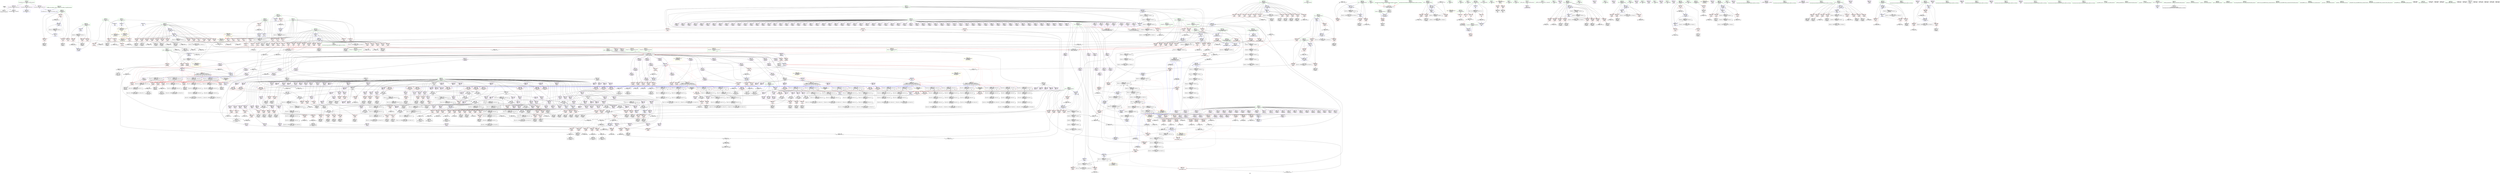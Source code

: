 digraph "SVFG" {
	label="SVFG";

	Node0x55680e177b70 [shape=record,color=grey,label="{NodeID: 0\nNullPtr}"];
	Node0x55680e177b70 -> Node0x55680e199be0[style=solid];
	Node0x55680e177b70 -> Node0x55680e2474e0[style=solid];
	Node0x55680e3b8eb0 [shape=record,color=black,label="{NodeID: 1882\n82 = PHI(288, 312, 314, 320, 328, )\n0th arg _Z4downiib }"];
	Node0x55680e3b8eb0 -> Node0x55680e243b40[style=solid];
	Node0x55680e3b8eb0 -> Node0x55680e243c10[style=solid];
	Node0x55680e3b8eb0 -> Node0x55680e243ce0[style=solid];
	Node0x55680e3b8eb0 -> Node0x55680e243db0[style=solid];
	Node0x55680e3b8eb0 -> Node0x55680e243e80[style=solid];
	Node0x55680e3b8eb0 -> Node0x55680e243f50[style=solid];
	Node0x55680e3b8eb0 -> Node0x55680e244020[style=solid];
	Node0x55680e3b8eb0 -> Node0x55680e2440f0[style=solid];
	Node0x55680e3b8eb0 -> Node0x55680e2441c0[style=solid];
	Node0x55680e3b8eb0 -> Node0x55680e244290[style=solid];
	Node0x55680e3b8eb0 -> Node0x55680e244360[style=solid];
	Node0x55680e3b8eb0 -> Node0x55680e244430[style=solid];
	Node0x55680e3b8eb0 -> Node0x55680e244500[style=solid];
	Node0x55680e3b8eb0 -> Node0x55680e2445d0[style=solid];
	Node0x55680e3b8eb0 -> Node0x55680e2446a0[style=solid];
	Node0x55680e3b8eb0 -> Node0x55680e244770[style=solid];
	Node0x55680e3b8eb0 -> Node0x55680e244840[style=solid];
	Node0x55680e3b8eb0 -> Node0x55680e244910[style=solid];
	Node0x55680e3b8eb0 -> Node0x55680e238db0[style=solid];
	Node0x55680e3b8eb0 -> Node0x55680e238e80[style=solid];
	Node0x55680e3b8eb0 -> Node0x55680e238f50[style=solid];
	Node0x55680e3b8eb0 -> Node0x55680e239020[style=solid];
	Node0x55680e3b8eb0 -> Node0x55680e2390f0[style=solid];
	Node0x55680e3b8eb0 -> Node0x55680e2391c0[style=solid];
	Node0x55680e3b8eb0 -> Node0x55680e239290[style=solid];
	Node0x55680e3b8eb0 -> Node0x55680e239360[style=solid];
	Node0x55680e244f90 [shape=record,color=red,label="{NodeID: 775\n1089\<--1088\n\<--r442\n_Z5solvei\n}"];
	Node0x55680e244f90 -> Node0x55680e235460[style=solid];
	Node0x55680e23bda0 [shape=record,color=purple,label="{NodeID: 443\n893\<--300\nr314\<--u\n_Z5solvei\n}"];
	Node0x55680e23bda0 -> Node0x55680e25b030[style=solid];
	Node0x55680e198750 [shape=record,color=black,label="{NodeID: 111\n172\<--171\nidxprom28\<--sub27\n_Z4downiib\n}"];
	Node0x55680e24aab0 [shape=record,color=blue, style = dotted,label="{NodeID: 886\n1374\<--1376\noffset_3\<--dummyVal\n_Z5solvei\n}"];
	Node0x55680e24aab0 -> Node0x55680e25ab50[style=dashed];
	Node0x55680e24aab0 -> Node0x55680e25b100[style=dashed];
	Node0x55680e24aab0 -> Node0x55680e24aab0[style=dashed];
	Node0x55680e24aab0 -> Node0x55680e24ad20[style=dashed];
	Node0x55680e24aab0 -> Node0x55680e24adf0[style=dashed];
	Node0x55680e24aab0 -> Node0x55680e2c3990[style=dashed];
	Node0x55680e251430 [shape=record,color=red,label="{NodeID: 554\n165\<--164\n\<--x22\n_Z4downiib\n}"];
	Node0x55680e251430 -> Node0x55680e277dc0[style=solid];
	Node0x55680e235530 [shape=record,color=black,label="{NodeID: 222\n1094\<--1093\nidxprom446\<--\n_Z5solvei\n}"];
	Node0x55680e256e60 [shape=record,color=red,label="{NodeID: 665\n925\<--324\n\<--l1330\n_Z5solvei\n}"];
	Node0x55680e256e60 -> Node0x55680e24b2d0[style=solid];
	Node0x55680e242070 [shape=record,color=purple,label="{NodeID: 333\n1067\<--17\narrayidx429\<--d\n_Z5solvei\n}"];
	Node0x55680e27a1c0 [shape=record,color=grey,label="{NodeID: 1108\n994 = Binary(993, 103, )\n}"];
	Node0x55680e27a1c0 -> Node0x55680e27fec0[style=solid];
	Node0x55680e214910 [shape=record,color=green,label="{NodeID: 1\n7\<--1\n__dso_handle\<--dummyObj\nGlob }"];
	Node0x55680e3ba230 [shape=record,color=black,label="{NodeID: 1883\n83 = PHI(9, 576, 652, 737, 932, )\n1st arg _Z4downiib }"];
	Node0x55680e3ba230 -> Node0x55680e2475e0[style=solid];
	Node0x55680e245060 [shape=record,color=red,label="{NodeID: 776\n1093\<--1092\n\<--i1445\n_Z5solvei\n}"];
	Node0x55680e245060 -> Node0x55680e235530[style=solid];
	Node0x55680e23be70 [shape=record,color=purple,label="{NodeID: 444\n897\<--300\ni1317\<--u\n_Z5solvei\n}"];
	Node0x55680e23be70 -> Node0x55680e25b100[style=solid];
	Node0x55680e198820 [shape=record,color=black,label="{NodeID: 112\n194\<--193\nidxprom38\<--\n_Z4downiib\n}"];
	Node0x55680e24ab80 [shape=record,color=blue, style = dotted,label="{NodeID: 887\n1377\<--1379\noffset_4\<--dummyVal\n_Z5solvei\n}"];
	Node0x55680e24ab80 -> Node0x55680e259cb0[style=dashed];
	Node0x55680e24ab80 -> Node0x55680e25ac20[style=dashed];
	Node0x55680e24ab80 -> Node0x55680e25b1d0[style=dashed];
	Node0x55680e24ab80 -> Node0x55680e24ab80[style=dashed];
	Node0x55680e24ab80 -> Node0x55680e2c3e90[style=dashed];
	Node0x55680e251500 [shape=record,color=red,label="{NodeID: 555\n170\<--169\n\<--l26\n_Z4downiib\n}"];
	Node0x55680e251500 -> Node0x55680e278240[style=solid];
	Node0x55680e235600 [shape=record,color=black,label="{NodeID: 223\n1098\<--1097\nidxprom449\<--\n_Z5solvei\n}"];
	Node0x55680e256f30 [shape=record,color=red,label="{NodeID: 666\n933\<--324\n\<--l1330\n_Z5solvei\n|{<s0>20}}"];
	Node0x55680e256f30:s0 -> Node0x55680e3ba440[style=solid,color=red];
	Node0x55680e242140 [shape=record,color=purple,label="{NodeID: 334\n1070\<--17\narrayidx431\<--d\n_Z5solvei\n}"];
	Node0x55680e242140 -> Node0x55680e244c50[style=solid];
	Node0x55680e27a340 [shape=record,color=grey,label="{NodeID: 1109\n986 = Binary(985, 103, )\n}"];
	Node0x55680e27a340 -> Node0x55680e234830[style=solid];
	Node0x55680e217ca0 [shape=record,color=green,label="{NodeID: 2\n9\<--1\n\<--dummyObj\nCan only get source location for instruction, argument, global var or function.|{<s0>7|<s1>7}}"];
	Node0x55680e217ca0:s0 -> Node0x55680e3ba230[style=solid,color=red];
	Node0x55680e217ca0:s1 -> Node0x55680e3ba440[style=solid,color=red];
	Node0x55680e3ba440 [shape=record,color=black,label="{NodeID: 1884\n84 = PHI(9, 578, 654, 738, 933, )\n2nd arg _Z4downiib }"];
	Node0x55680e3ba440 -> Node0x55680e2476b0[style=solid];
	Node0x55680e245130 [shape=record,color=red,label="{NodeID: 777\n1097\<--1096\n\<--i2448\n_Z5solvei\n}"];
	Node0x55680e245130 -> Node0x55680e235600[style=solid];
	Node0x55680e23bf40 [shape=record,color=purple,label="{NodeID: 445\n901\<--300\ni2320\<--u\n_Z5solvei\n}"];
	Node0x55680e23bf40 -> Node0x55680e25b1d0[style=solid];
	Node0x55680e1988f0 [shape=record,color=black,label="{NodeID: 113\n199\<--198\nidxprom42\<--add41\n_Z4downiib\n}"];
	Node0x55680e24ac50 [shape=record,color=blue,label="{NodeID: 888\n807\<--809\nl257\<--dec\n_Z5solvei\n}"];
	Node0x55680e24ac50 -> Node0x55680e259d80[style=dashed];
	Node0x55680e24ac50 -> Node0x55680e259f20[style=dashed];
	Node0x55680e24ac50 -> Node0x55680e25a190[style=dashed];
	Node0x55680e24ac50 -> Node0x55680e25a330[style=dashed];
	Node0x55680e24ac50 -> Node0x55680e25a400[style=dashed];
	Node0x55680e24ac50 -> Node0x55680e25a4d0[style=dashed];
	Node0x55680e24ac50 -> Node0x55680e25a670[style=dashed];
	Node0x55680e24ac50 -> Node0x55680e25a810[style=dashed];
	Node0x55680e24ac50 -> Node0x55680e25a9b0[style=dashed];
	Node0x55680e24ac50 -> Node0x55680e25af60[style=dashed];
	Node0x55680e24ac50 -> Node0x55680e24a910[style=dashed];
	Node0x55680e24ac50 -> Node0x55680e24ac50[style=dashed];
	Node0x55680e24ac50 -> Node0x55680e2c2f90[style=dashed];
	Node0x55680e2515d0 [shape=record,color=red,label="{NodeID: 556\n174\<--173\n\<--arrayidx29\n_Z4downiib\n}"];
	Node0x55680e2515d0 -> Node0x55680e27ca40[style=solid];
	Node0x55680e2356d0 [shape=record,color=black,label="{NodeID: 224\n1163\<--1162\nidxprom490\<--sub489\n_Z5solvei\n}"];
	Node0x55680e257000 [shape=record,color=red,label="{NodeID: 667\n1074\<--324\n\<--l1330\n_Z5solvei\n}"];
	Node0x55680e257000 -> Node0x55680e2753c0[style=solid];
	Node0x55680e242210 [shape=record,color=purple,label="{NodeID: 335\n1083\<--17\narrayidx438\<--d\n_Z5solvei\n}"];
	Node0x55680e27a4c0 [shape=record,color=grey,label="{NodeID: 1110\n1187 = Binary(1186, 103, )\n}"];
	Node0x55680e27a4c0 -> Node0x55680e24c720[style=solid];
	Node0x55680e21bb40 [shape=record,color=green,label="{NodeID: 3\n19\<--1\n.str\<--dummyObj\nGlob }"];
	Node0x55680e3ba650 [shape=record,color=black,label="{NodeID: 1885\n85 = PHI(418, 178, 178, 178, 178, )\n3rd arg _Z4downiib }"];
	Node0x55680e3ba650 -> Node0x55680e199eb0[style=solid];
	Node0x55680e245200 [shape=record,color=red,label="{NodeID: 778\n1178\<--1177\n\<--call500\n_Z5solvei\n}"];
	Node0x55680e245200 -> Node0x55680e24c580[style=solid];
	Node0x55680e23c010 [shape=record,color=purple,label="{NodeID: 446\n938\<--300\nx340\<--u\n_Z5solvei\n}"];
	Node0x55680e23c010 -> Node0x55680e25b2a0[style=solid];
	Node0x55680e1989c0 [shape=record,color=black,label="{NodeID: 114\n207\<--206\nidxprom48\<--add47\n_Z4downiib\n}"];
	Node0x55680e24ad20 [shape=record,color=blue,label="{NodeID: 889\n834\<--103\ni1273\<--\n_Z5solvei\n}"];
	Node0x55680e24ad20 -> Node0x55680e25ab50[style=dashed];
	Node0x55680e24ad20 -> Node0x55680e25b100[style=dashed];
	Node0x55680e24ad20 -> Node0x55680e24aab0[style=dashed];
	Node0x55680e24ad20 -> Node0x55680e2c3990[style=dashed];
	Node0x55680e2516a0 [shape=record,color=red,label="{NodeID: 557\n181\<--180\n\<--l31\n_Z4downiib\n}"];
	Node0x55680e2516a0 -> Node0x55680e2768c0[style=solid];
	Node0x55680e2357a0 [shape=record,color=black,label="{NodeID: 225\n1166\<--1165\nidxprom492\<--\n_Z5solvei\n}"];
	Node0x55680e2570d0 [shape=record,color=red,label="{NodeID: 668\n1108\<--324\n\<--l1330\n_Z5solvei\n}"];
	Node0x55680e2570d0 -> Node0x55680e276140[style=solid];
	Node0x55680e2422e0 [shape=record,color=purple,label="{NodeID: 336\n1087\<--17\narrayidx441\<--d\n_Z5solvei\n}"];
	Node0x55680e27a640 [shape=record,color=grey,label="{NodeID: 1111\n1182 = Binary(1181, 103, )\n}"];
	Node0x55680e27a640 -> Node0x55680e24c650[style=solid];
	Node0x55680e21f490 [shape=record,color=green,label="{NodeID: 4\n21\<--1\n.str.1\<--dummyObj\nGlob }"];
	Node0x55680e3ba860 [shape=record,color=black,label="{NodeID: 1886\n1235 = PHI(606, 682, 860, 1055, 332, )\n0th arg _ZSt3minIiERKT_S2_S2_ }"];
	Node0x55680e3ba860 -> Node0x55680e26c230[style=solid];
	Node0x55680e2452d0 [shape=record,color=red,label="{NodeID: 779\n1257\<--1237\n\<--retval\n_ZSt3minIiERKT_S2_S2_\n}"];
	Node0x55680e2452d0 -> Node0x55680e235ae0[style=solid];
	Node0x55680e23c0e0 [shape=record,color=purple,label="{NodeID: 447\n942\<--300\nx343\<--u\n_Z5solvei\n}"];
	Node0x55680e23c0e0 -> Node0x55680e25b370[style=solid];
	Node0x55680e1952a0 [shape=record,color=black,label="{NodeID: 115\n212\<--211\nidxprom52\<--add51\n_Z4downiib\n}"];
	Node0x55680e24adf0 [shape=record,color=blue,label="{NodeID: 890\n837\<--9\ni1275\<--\n_Z5solvei\n}"];
	Node0x55680e24adf0 -> Node0x55680e25ab50[style=dashed];
	Node0x55680e24adf0 -> Node0x55680e25b100[style=dashed];
	Node0x55680e24adf0 -> Node0x55680e24aab0[style=dashed];
	Node0x55680e24adf0 -> Node0x55680e2c3990[style=dashed];
	Node0x55680e251770 [shape=record,color=red,label="{NodeID: 558\n187\<--186\n\<--r33\n_Z4downiib\n}"];
	Node0x55680e251770 -> Node0x55680e27d1c0[style=solid];
	Node0x55680e235870 [shape=record,color=black,label="{NodeID: 226\n1169\<--1168\nidxprom494\<--\n_Z5solvei\n}"];
	Node0x55680e2571a0 [shape=record,color=red,label="{NodeID: 669\n928\<--326\n\<--r1335\n_Z5solvei\n}"];
	Node0x55680e2571a0 -> Node0x55680e27ecc0[style=solid];
	Node0x55680e2423b0 [shape=record,color=purple,label="{NodeID: 337\n1091\<--17\narrayidx444\<--d\n_Z5solvei\n}"];
	Node0x55680e27a7c0 [shape=record,color=grey,label="{NodeID: 1112\n750 = Binary(749, 103, )\n}"];
	Node0x55680e27a7c0 -> Node0x55680e280940[style=solid];
	Node0x55680e22db70 [shape=record,color=green,label="{NodeID: 5\n23\<--1\n.str.2\<--dummyObj\nGlob }"];
	Node0x55680e3baa70 [shape=record,color=black,label="{NodeID: 1887\n1236 = PHI(621, 697, 322, 330, 1176, )\n1st arg _ZSt3minIiERKT_S2_S2_ }"];
	Node0x55680e3baa70 -> Node0x55680e26c2c0[style=solid];
	Node0x55680e2453a0 [shape=record,color=red,label="{NodeID: 780\n1247\<--1239\n\<--__a.addr\n_ZSt3minIiERKT_S2_S2_\n}"];
	Node0x55680e2453a0 -> Node0x55680e2457b0[style=solid];
	Node0x55680e23c1b0 [shape=record,color=purple,label="{NodeID: 448\n948\<--300\ni1347\<--u\n_Z5solvei\n}"];
	Node0x55680e23c1b0 -> Node0x55680e25b440[style=solid];
	Node0x55680e195370 [shape=record,color=black,label="{NodeID: 116\n230\<--229\nidxprom64\<--\n_Z4downiib\n}"];
	Node0x55680e24aec0 [shape=record,color=blue,label="{NodeID: 891\n322\<--881\nref.tmp293\<--add306\n_Z5solvei\n|{|<s2>19}}"];
	Node0x55680e24aec0 -> Node0x55680e25adc0[style=dashed];
	Node0x55680e24aec0 -> Node0x55680e2fb070[style=dashed];
	Node0x55680e24aec0:s2 -> Node0x55680e33d4d0[style=dashed,color=red];
	Node0x55680e251840 [shape=record,color=red,label="{NodeID: 559\n193\<--192\n\<--x37\n_Z4downiib\n}"];
	Node0x55680e251840 -> Node0x55680e198820[style=solid];
	Node0x55680e235940 [shape=record,color=black,label="{NodeID: 227\n1172\<--1171\nidxprom496\<--\n_Z5solvei\n}"];
	Node0x55680e257270 [shape=record,color=red,label="{NodeID: 670\n995\<--326\n\<--r1335\n_Z5solvei\n}"];
	Node0x55680e257270 -> Node0x55680e27fec0[style=solid];
	Node0x55680e242480 [shape=record,color=purple,label="{NodeID: 338\n1095\<--17\narrayidx447\<--d\n_Z5solvei\n}"];
	Node0x55680e27a940 [shape=record,color=grey,label="{NodeID: 1113\n974 = Binary(973, 103, )\n}"];
	Node0x55680e27a940 -> Node0x55680e234690[style=solid];
	Node0x55680e22dfe0 [shape=record,color=green,label="{NodeID: 6\n25\<--1\n.str.3\<--dummyObj\nGlob }"];
	Node0x55680e3bac80 [shape=record,color=black,label="{NodeID: 1888\n275 = PHI(1301, )\n0th arg _Z5solvei }"];
	Node0x55680e3bac80 -> Node0x55680e2482e0[style=solid];
	Node0x55680e245470 [shape=record,color=red,label="{NodeID: 781\n1254\<--1239\n\<--__a.addr\n_ZSt3minIiERKT_S2_S2_\n}"];
	Node0x55680e245470 -> Node0x55680e26c460[style=solid];
	Node0x55680e23c280 [shape=record,color=purple,label="{NodeID: 449\n961\<--300\nr353\<--u\n_Z5solvei\n}"];
	Node0x55680e23c280 -> Node0x55680e25b510[style=solid];
	Node0x55680e195440 [shape=record,color=black,label="{NodeID: 117\n235\<--234\nidxprom68\<--sub67\n_Z4downiib\n}"];
	Node0x55680e24af90 [shape=record,color=blue,label="{NodeID: 892\n904\<--884\narrayidx322\<--\n_Z5solvei\n}"];
	Node0x55680e24af90 -> Node0x55680e2bdf90[style=dashed];
	Node0x55680e251910 [shape=record,color=red,label="{NodeID: 560\n197\<--196\n\<--r40\n_Z4downiib\n}"];
	Node0x55680e251910 -> Node0x55680e277c40[style=solid];
	Node0x55680e235a10 [shape=record,color=black,label="{NodeID: 228\n1175\<--1174\nidxprom498\<--\n_Z5solvei\n}"];
	Node0x55680e257340 [shape=record,color=red,label="{NodeID: 671\n1026\<--326\n\<--r1335\n_Z5solvei\n}"];
	Node0x55680e257340 -> Node0x55680e27e240[style=solid];
	Node0x55680e242550 [shape=record,color=purple,label="{NodeID: 339\n1099\<--17\narrayidx450\<--d\n_Z5solvei\n}"];
	Node0x55680e242550 -> Node0x55680e24baf0[style=solid];
	Node0x55680e27aac0 [shape=record,color=grey,label="{NodeID: 1114\n779 = Binary(778, 103, )\n}"];
	Node0x55680e27aac0 -> Node0x55680e238660[style=solid];
	Node0x55680e1761d0 [shape=record,color=green,label="{NodeID: 7\n27\<--1\n_ZSt4cout\<--dummyObj\nGlob }"];
	Node0x55680e245540 [shape=record,color=red,label="{NodeID: 782\n1245\<--1241\n\<--__b.addr\n_ZSt3minIiERKT_S2_S2_\n}"];
	Node0x55680e245540 -> Node0x55680e2456e0[style=solid];
	Node0x55680e23c350 [shape=record,color=purple,label="{NodeID: 450\n967\<--300\nx357\<--u\n_Z5solvei\n}"];
	Node0x55680e23c350 -> Node0x55680e25b5e0[style=solid];
	Node0x55680e195510 [shape=record,color=black,label="{NodeID: 118\n254\<--253\nidxprom79\<--\n_Z4downiib\n}"];
	Node0x55680e24b060 [shape=record,color=blue,label="{NodeID: 893\n318\<--909\nr1\<--inc325\n_Z5solvei\n}"];
	Node0x55680e24b060 -> Node0x55680e256a50[style=dashed];
	Node0x55680e24b060 -> Node0x55680e256b20[style=dashed];
	Node0x55680e24b060 -> Node0x55680e256bf0[style=dashed];
	Node0x55680e24b060 -> Node0x55680e256cc0[style=dashed];
	Node0x55680e24b060 -> Node0x55680e24a770[style=dashed];
	Node0x55680e24b060 -> Node0x55680e24b060[style=dashed];
	Node0x55680e24b060 -> Node0x55680e2b3a90[style=dashed];
	Node0x55680e2519e0 [shape=record,color=red,label="{NodeID: 561\n201\<--200\n\<--arrayidx43\n_Z4downiib\n}"];
	Node0x55680e2519e0 -> Node0x55680e27cec0[style=solid];
	Node0x55680e235ae0 [shape=record,color=black,label="{NodeID: 229\n1234\<--1257\n_ZSt3minIiERKT_S2_S2__ret\<--\n_ZSt3minIiERKT_S2_S2_\n|{<s0>12|<s1>15|<s2>19|<s3>23|<s4>24}}"];
	Node0x55680e235ae0:s0 -> Node0x55680e3b7ff0[style=solid,color=blue];
	Node0x55680e235ae0:s1 -> Node0x55680e3b86e0[style=solid,color=blue];
	Node0x55680e235ae0:s2 -> Node0x55680e3b8520[style=solid,color=blue];
	Node0x55680e235ae0:s3 -> Node0x55680e3b8820[style=solid,color=blue];
	Node0x55680e235ae0:s4 -> Node0x55680e3b8960[style=solid,color=blue];
	Node0x55680e257410 [shape=record,color=red,label="{NodeID: 672\n1072\<--326\n\<--r1335\n_Z5solvei\n}"];
	Node0x55680e257410 -> Node0x55680e275540[style=solid];
	Node0x55680e242620 [shape=record,color=purple,label="{NodeID: 340\n1164\<--17\narrayidx491\<--d\n_Z5solvei\n}"];
	Node0x55680e27ac40 [shape=record,color=grey,label="{NodeID: 1115\n969 = Binary(968, 103, )\n}"];
	Node0x55680e27ac40 -> Node0x55680e2345c0[style=solid];
	Node0x55680e176260 [shape=record,color=green,label="{NodeID: 8\n28\<--1\n.str.4\<--dummyObj\nGlob }"];
	Node0x55680e245610 [shape=record,color=red,label="{NodeID: 783\n1251\<--1241\n\<--__b.addr\n_ZSt3minIiERKT_S2_S2_\n}"];
	Node0x55680e245610 -> Node0x55680e26c390[style=solid];
	Node0x55680e23c420 [shape=record,color=purple,label="{NodeID: 451\n972\<--300\nr361\<--u\n_Z5solvei\n}"];
	Node0x55680e23c420 -> Node0x55680e25b6b0[style=solid];
	Node0x55680e1955e0 [shape=record,color=black,label="{NodeID: 119\n259\<--258\nidxprom83\<--add82\n_Z4downiib\n}"];
	Node0x55680e24b130 [shape=record,color=blue,label="{NodeID: 894\n316\<--914\nl1\<--inc328\n_Z5solvei\n}"];
	Node0x55680e24b130 -> Node0x55680e256570[style=dashed];
	Node0x55680e24b130 -> Node0x55680e256640[style=dashed];
	Node0x55680e24b130 -> Node0x55680e256710[style=dashed];
	Node0x55680e24b130 -> Node0x55680e2567e0[style=dashed];
	Node0x55680e24b130 -> Node0x55680e2568b0[style=dashed];
	Node0x55680e24b130 -> Node0x55680e256980[style=dashed];
	Node0x55680e24b130 -> Node0x55680e24b130[style=dashed];
	Node0x55680e24b130 -> Node0x55680e2b3590[style=dashed];
	Node0x55680e251ab0 [shape=record,color=red,label="{NodeID: 562\n205\<--204\n\<--x46\n_Z4downiib\n}"];
	Node0x55680e251ab0 -> Node0x55680e276bc0[style=solid];
	Node0x55680e235bb0 [shape=record,color=black,label="{NodeID: 230\n1285\<--1282\ncall\<--\nmain\n}"];
	Node0x55680e2574e0 [shape=record,color=red,label="{NodeID: 673\n1103\<--326\n\<--r1335\n_Z5solvei\n}"];
	Node0x55680e2574e0 -> Node0x55680e275fc0[style=solid];
	Node0x55680e2426f0 [shape=record,color=purple,label="{NodeID: 341\n1167\<--17\narrayidx493\<--d\n_Z5solvei\n}"];
	Node0x55680e27adc0 [shape=record,color=grey,label="{NodeID: 1116\n964 = Binary(963, 103, )\n}"];
	Node0x55680e27adc0 -> Node0x55680e281240[style=solid];
	Node0x55680e1762f0 [shape=record,color=green,label="{NodeID: 9\n30\<--1\n.str.5\<--dummyObj\nGlob }"];
	Node0x55680e2456e0 [shape=record,color=red,label="{NodeID: 784\n1246\<--1245\n\<--\n_ZSt3minIiERKT_S2_S2_\n}"];
	Node0x55680e2456e0 -> Node0x55680e27b840[style=solid];
	Node0x55680e23c4f0 [shape=record,color=purple,label="{NodeID: 452\n980\<--300\nx367\<--u\n_Z5solvei\n}"];
	Node0x55680e23c4f0 -> Node0x55680e25b850[style=solid];
	Node0x55680e1956b0 [shape=record,color=black,label="{NodeID: 120\n419\<--286\n\<--start\n_Z5solvei\n}"];
	Node0x55680e1956b0 -> Node0x55680e24d190[style=solid];
	Node0x55680e1956b0 -> Node0x55680e24d260[style=solid];
	Node0x55680e1956b0 -> Node0x55680e24d330[style=solid];
	Node0x55680e1956b0 -> Node0x55680e24d400[style=solid];
	Node0x55680e1956b0 -> Node0x55680e24d4d0[style=solid];
	Node0x55680e24b200 [shape=record,color=blue,label="{NodeID: 895\n324\<--918\nl1330\<--add331\n_Z5solvei\n}"];
	Node0x55680e24b200 -> Node0x55680e256d90[style=dashed];
	Node0x55680e24b200 -> Node0x55680e256e60[style=dashed];
	Node0x55680e24b200 -> Node0x55680e256f30[style=dashed];
	Node0x55680e24b200 -> Node0x55680e257000[style=dashed];
	Node0x55680e24b200 -> Node0x55680e2570d0[style=dashed];
	Node0x55680e24b200 -> Node0x55680e24bc90[style=dashed];
	Node0x55680e24b200 -> Node0x55680e2b4490[style=dashed];
	Node0x55680e251b80 [shape=record,color=red,label="{NodeID: 563\n210\<--209\n\<--r50\n_Z4downiib\n}"];
	Node0x55680e251b80 -> Node0x55680e2765c0[style=solid];
	Node0x55680e23cdd0 [shape=record,color=black,label="{NodeID: 231\n1291\<--1288\ncall1\<--\nmain\n}"];
	Node0x55680e2575b0 [shape=record,color=red,label="{NodeID: 674\n1200\<--332\n\<--ans\n_Z5solvei\n}"];
	Node0x55680e2575b0 -> Node0x55680e27efc0[style=solid];
	Node0x55680e2427c0 [shape=record,color=purple,label="{NodeID: 342\n1170\<--17\narrayidx495\<--d\n_Z5solvei\n}"];
	Node0x55680e27af40 [shape=record,color=grey,label="{NodeID: 1117\n774 = Binary(773, 103, )\n}"];
	Node0x55680e27af40 -> Node0x55680e238590[style=solid];
	Node0x55680e176380 [shape=record,color=green,label="{NodeID: 10\n32\<--1\n.str.6\<--dummyObj\nGlob }"];
	Node0x55680e2457b0 [shape=record,color=red,label="{NodeID: 785\n1248\<--1247\n\<--\n_ZSt3minIiERKT_S2_S2_\n}"];
	Node0x55680e2457b0 -> Node0x55680e27b840[style=solid];
	Node0x55680e23c5c0 [shape=record,color=purple,label="{NodeID: 453\n984\<--300\nr370\<--u\n_Z5solvei\n}"];
	Node0x55680e23c5c0 -> Node0x55680e25b920[style=solid];
	Node0x55680e195780 [shape=record,color=black,label="{NodeID: 121\n420\<--288\n\<--ref.tmp\n_Z5solvei\n}"];
	Node0x55680e195780 -> Node0x55680e24d5a0[style=solid];
	Node0x55680e195780 -> Node0x55680e24d670[style=solid];
	Node0x55680e195780 -> Node0x55680e24d740[style=solid];
	Node0x55680e195780 -> Node0x55680e24d810[style=solid];
	Node0x55680e195780 -> Node0x55680e24d8e0[style=solid];
	Node0x55680e24b2d0 [shape=record,color=blue,label="{NodeID: 896\n326\<--925\nr1335\<--\n_Z5solvei\n}"];
	Node0x55680e24b2d0 -> Node0x55680e2571a0[style=dashed];
	Node0x55680e24b2d0 -> Node0x55680e257270[style=dashed];
	Node0x55680e24b2d0 -> Node0x55680e257340[style=dashed];
	Node0x55680e24b2d0 -> Node0x55680e257410[style=dashed];
	Node0x55680e24b2d0 -> Node0x55680e2574e0[style=dashed];
	Node0x55680e24b2d0 -> Node0x55680e24b2d0[style=dashed];
	Node0x55680e24b2d0 -> Node0x55680e24bbc0[style=dashed];
	Node0x55680e24b2d0 -> Node0x55680e2b4990[style=dashed];
	Node0x55680e251c50 [shape=record,color=red,label="{NodeID: 564\n214\<--213\n\<--arrayidx53\n_Z4downiib\n}"];
	Node0x55680e251c50 -> Node0x55680e27cbc0[style=solid];
	Node0x55680e23ce60 [shape=record,color=purple,label="{NodeID: 232\n63\<--4\n\<--_ZStL8__ioinit\n__cxx_global_var_init\n}"];
	Node0x55680e257680 [shape=record,color=red,label="{NodeID: 675\n1208\<--332\n\<--ans\n_Z5solvei\n}"];
	Node0x55680e242890 [shape=record,color=purple,label="{NodeID: 343\n1173\<--17\narrayidx497\<--d\n_Z5solvei\n}"];
	Node0x55680e27b0c0 [shape=record,color=grey,label="{NodeID: 1118\n1162 = Binary(1161, 103, )\n}"];
	Node0x55680e27b0c0 -> Node0x55680e2356d0[style=solid];
	Node0x55680e17ef10 [shape=record,color=green,label="{NodeID: 11\n34\<--1\n__PRETTY_FUNCTION__._Z5solvei\<--dummyObj\nGlob }"];
	Node0x55680e245880 [shape=record,color=red,label="{NodeID: 786\n1297\<--1277\n\<--tc\nmain\n}"];
	Node0x55680e245880 -> Node0x55680e27b9c0[style=solid];
	Node0x55680e23c690 [shape=record,color=purple,label="{NodeID: 454\n992\<--300\nr376\<--u\n_Z5solvei\n}"];
	Node0x55680e23c690 -> Node0x55680e25bac0[style=solid];
	Node0x55680e195850 [shape=record,color=black,label="{NodeID: 122\n580\<--300\n\<--u\n_Z5solvei\n}"];
	Node0x55680e195850 -> Node0x55680e24d9b0[style=solid];
	Node0x55680e195850 -> Node0x55680e24da80[style=solid];
	Node0x55680e195850 -> Node0x55680e24db50[style=solid];
	Node0x55680e195850 -> Node0x55680e24dc20[style=solid];
	Node0x55680e195850 -> Node0x55680e24dcf0[style=solid];
	Node0x55680e24b3a0 [shape=record,color=blue, style = dotted,label="{NodeID: 897\n1380\<--1382\noffset_0\<--dummyVal\n_Z5solvei\n}"];
	Node0x55680e24b3a0 -> Node0x55680e25b2a0[style=dashed];
	Node0x55680e24b3a0 -> Node0x55680e25b370[style=dashed];
	Node0x55680e24b3a0 -> Node0x55680e25b5e0[style=dashed];
	Node0x55680e24b3a0 -> Node0x55680e25b850[style=dashed];
	Node0x55680e24b3a0 -> Node0x55680e25bd30[style=dashed];
	Node0x55680e24b3a0 -> Node0x55680e25c070[style=dashed];
	Node0x55680e24b3a0 -> Node0x55680e244df0[style=dashed];
	Node0x55680e24b3a0 -> Node0x55680e24b3a0[style=dashed];
	Node0x55680e24b3a0 -> Node0x55680e2ac640[style=dashed];
	Node0x55680e251d20 [shape=record,color=red,label="{NodeID: 565\n220\<--219\n\<--r57\n_Z4downiib\n}"];
	Node0x55680e251d20 -> Node0x55680e2762c0[style=solid];
	Node0x55680e23cf30 [shape=record,color=purple,label="{NodeID: 233\n115\<--15\narrayidx\<--a\n_Z4downiib\n}"];
	Node0x55680e257750 [shape=record,color=red,label="{NodeID: 676\n1140\<--334\n\<--l473\n_Z5solvei\n}"];
	Node0x55680e257750 -> Node0x55680e27f740[style=solid];
	Node0x55680e242960 [shape=record,color=purple,label="{NodeID: 344\n1176\<--17\narrayidx499\<--d\n_Z5solvei\n|{<s0>24}}"];
	Node0x55680e242960:s0 -> Node0x55680e3baa70[style=solid,color=red];
	Node0x55680e27b240 [shape=record,color=grey,label="{NodeID: 1119\n570 = cmp(569, 477, )\n}"];
	Node0x55680e17efe0 [shape=record,color=green,label="{NodeID: 12\n36\<--1\n.str.7\<--dummyObj\nGlob }"];
	Node0x55680e245950 [shape=record,color=red,label="{NodeID: 787\n1296\<--1279\n\<--it\nmain\n}"];
	Node0x55680e245950 -> Node0x55680e27b9c0[style=solid];
	Node0x55680e23c760 [shape=record,color=purple,label="{NodeID: 455\n1002\<--300\nr382\<--u\n_Z5solvei\n}"];
	Node0x55680e23c760 -> Node0x55680e25bb90[style=solid];
	Node0x55680e23c760 -> Node0x55680e24b7b0[style=solid];
	Node0x55680e195920 [shape=record,color=black,label="{NodeID: 123\n656\<--300\n\<--u\n_Z5solvei\n}"];
	Node0x55680e195920 -> Node0x55680e24e1d0[style=solid];
	Node0x55680e195920 -> Node0x55680e24e2a0[style=solid];
	Node0x55680e195920 -> Node0x55680e24e370[style=solid];
	Node0x55680e195920 -> Node0x55680e24e440[style=solid];
	Node0x55680e195920 -> Node0x55680e24e510[style=solid];
	Node0x55680e24b470 [shape=record,color=blue, style = dotted,label="{NodeID: 898\n1383\<--1385\noffset_1\<--dummyVal\n_Z5solvei\n}"];
	Node0x55680e24b470 -> Node0x55680e25c140[style=dashed];
	Node0x55680e24b470 -> Node0x55680e244ec0[style=dashed];
	Node0x55680e24b470 -> Node0x55680e24b470[style=dashed];
	Node0x55680e24b470 -> Node0x55680e2acb10[style=dashed];
	Node0x55680e251df0 [shape=record,color=red,label="{NodeID: 566\n225\<--224\n\<--l60\n_Z4downiib\n}"];
	Node0x55680e251df0 -> Node0x55680e27dac0[style=solid];
	Node0x55680e23d000 [shape=record,color=purple,label="{NodeID: 234\n118\<--15\narrayidx4\<--a\n_Z4downiib\n}"];
	Node0x55680e23d000 -> Node0x55680e251020[style=solid];
	Node0x55680e257820 [shape=record,color=red,label="{NodeID: 677\n1144\<--334\n\<--l473\n_Z5solvei\n}"];
	Node0x55680e257820 -> Node0x55680e24c310[style=solid];
	Node0x55680e242a30 [shape=record,color=purple,label="{NodeID: 345\n344\<--19\n\<--.str\n_Z5solvei\n}"];
	Node0x55680e27b3c0 [shape=record,color=grey,label="{NodeID: 1120\n574 = cmp(573, 9, )\n}"];
	Node0x55680e17f0b0 [shape=record,color=green,label="{NodeID: 13\n38\<--1\n.str.8\<--dummyObj\nGlob }"];
	Node0x55680e245a20 [shape=record,color=red,label="{NodeID: 788\n1300\<--1279\n\<--it\nmain\n}"];
	Node0x55680e245a20 -> Node0x55680e275e40[style=solid];
	Node0x55680e23c830 [shape=record,color=purple,label="{NodeID: 456\n1007\<--300\nr385\<--u\n_Z5solvei\n}"];
	Node0x55680e23c830 -> Node0x55680e25bc60[style=solid];
	Node0x55680e1959f0 [shape=record,color=black,label="{NodeID: 124\n740\<--300\n\<--u\n_Z5solvei\n}"];
	Node0x55680e1959f0 -> Node0x55680e24e9f0[style=solid];
	Node0x55680e1959f0 -> Node0x55680e24eac0[style=solid];
	Node0x55680e1959f0 -> Node0x55680e24eb90[style=solid];
	Node0x55680e1959f0 -> Node0x55680e24ec60[style=solid];
	Node0x55680e1959f0 -> Node0x55680e24ed30[style=solid];
	Node0x55680e24b540 [shape=record,color=blue, style = dotted,label="{NodeID: 899\n1386\<--1388\noffset_2\<--dummyVal\n_Z5solvei\n}"];
	Node0x55680e24b540 -> Node0x55680e25b510[style=dashed];
	Node0x55680e24b540 -> Node0x55680e25b6b0[style=dashed];
	Node0x55680e24b540 -> Node0x55680e25b920[style=dashed];
	Node0x55680e24b540 -> Node0x55680e25bac0[style=dashed];
	Node0x55680e24b540 -> Node0x55680e25bb90[style=dashed];
	Node0x55680e24b540 -> Node0x55680e25bc60[style=dashed];
	Node0x55680e24b540 -> Node0x55680e25be00[style=dashed];
	Node0x55680e24b540 -> Node0x55680e25bfa0[style=dashed];
	Node0x55680e24b540 -> Node0x55680e2449e0[style=dashed];
	Node0x55680e24b540 -> Node0x55680e244f90[style=dashed];
	Node0x55680e24b540 -> Node0x55680e24b540[style=dashed];
	Node0x55680e24b540 -> Node0x55680e24b7b0[style=dashed];
	Node0x55680e24b540 -> Node0x55680e2ad010[style=dashed];
	Node0x55680e251ec0 [shape=record,color=red,label="{NodeID: 567\n229\<--228\n\<--x63\n_Z4downiib\n}"];
	Node0x55680e251ec0 -> Node0x55680e195370[style=solid];
	Node0x55680e23d0d0 [shape=record,color=purple,label="{NodeID: 235\n155\<--15\narrayidx17\<--a\n_Z4downiib\n}"];
	Node0x55680e2578f0 [shape=record,color=red,label="{NodeID: 678\n1165\<--334\n\<--l473\n_Z5solvei\n}"];
	Node0x55680e2578f0 -> Node0x55680e2357a0[style=solid];
	Node0x55680e242b00 [shape=record,color=purple,label="{NodeID: 346\n348\<--21\n\<--.str.1\n_Z5solvei\n}"];
	Node0x55680e27b540 [shape=record,color=grey,label="{NodeID: 1121\n162 = cmp(161, 9, )\n}"];
	Node0x55680e17f640 [shape=record,color=green,label="{NodeID: 14\n40\<--1\n.str.9\<--dummyObj\nGlob }"];
	Node0x55680e245af0 [shape=record,color=red,label="{NodeID: 789\n1304\<--1279\n\<--it\nmain\n}"];
	Node0x55680e245af0 -> Node0x55680e275cc0[style=solid];
	Node0x55680e23c900 [shape=record,color=purple,label="{NodeID: 457\n1011\<--300\nx388\<--u\n_Z5solvei\n}"];
	Node0x55680e23c900 -> Node0x55680e25bd30[style=solid];
	Node0x55680e195ac0 [shape=record,color=black,label="{NodeID: 125\n935\<--300\n\<--u\n_Z5solvei\n}"];
	Node0x55680e195ac0 -> Node0x55680e24f210[style=solid];
	Node0x55680e195ac0 -> Node0x55680e24f2e0[style=solid];
	Node0x55680e195ac0 -> Node0x55680e24f3b0[style=solid];
	Node0x55680e195ac0 -> Node0x55680e24f480[style=solid];
	Node0x55680e195ac0 -> Node0x55680e24f550[style=solid];
	Node0x55680e24b610 [shape=record,color=blue, style = dotted,label="{NodeID: 900\n1389\<--1391\noffset_3\<--dummyVal\n_Z5solvei\n}"];
	Node0x55680e24b610 -> Node0x55680e25b440[style=dashed];
	Node0x55680e24b610 -> Node0x55680e244ab0[style=dashed];
	Node0x55680e24b610 -> Node0x55680e245060[style=dashed];
	Node0x55680e24b610 -> Node0x55680e24b610[style=dashed];
	Node0x55680e24b610 -> Node0x55680e2ad510[style=dashed];
	Node0x55680e251f90 [shape=record,color=red,label="{NodeID: 568\n233\<--232\n\<--l66\n_Z4downiib\n}"];
	Node0x55680e251f90 -> Node0x55680e278b40[style=solid];
	Node0x55680e23d1a0 [shape=record,color=purple,label="{NodeID: 236\n160\<--15\narrayidx20\<--a\n_Z4downiib\n}"];
	Node0x55680e23d1a0 -> Node0x55680e251360[style=solid];
	Node0x55680e2579c0 [shape=record,color=red,label="{NodeID: 679\n1196\<--334\n\<--l473\n_Z5solvei\n}"];
	Node0x55680e2579c0 -> Node0x55680e278540[style=solid];
	Node0x55680e242bd0 [shape=record,color=purple,label="{NodeID: 347\n364\<--23\n\<--.str.2\n_Z5solvei\n}"];
	Node0x55680e27b6c0 [shape=record,color=grey,label="{NodeID: 1122\n443 = cmp(442, 438, )\n}"];
	Node0x55680e17f710 [shape=record,color=green,label="{NodeID: 15\n42\<--1\n.str.10\<--dummyObj\nGlob }"];
	Node0x55680e245bc0 [shape=record,color=red,label="{NodeID: 790\n1322\<--1321\ndummyVal\<--offset_0\n_Z5solvei\n}"];
	Node0x55680e245bc0 -> Node0x55680e248b00[style=solid];
	Node0x55680e23c9d0 [shape=record,color=purple,label="{NodeID: 458\n1015\<--300\nr391\<--u\n_Z5solvei\n}"];
	Node0x55680e23c9d0 -> Node0x55680e25be00[style=solid];
	Node0x55680e195b90 [shape=record,color=black,label="{NodeID: 126\n581\<--312\n\<--ref.tmp122\n_Z5solvei\n}"];
	Node0x55680e195b90 -> Node0x55680e24ddc0[style=solid];
	Node0x55680e195b90 -> Node0x55680e24de90[style=solid];
	Node0x55680e195b90 -> Node0x55680e24df60[style=solid];
	Node0x55680e195b90 -> Node0x55680e24e030[style=solid];
	Node0x55680e195b90 -> Node0x55680e24e100[style=solid];
	Node0x55680e24b6e0 [shape=record,color=blue, style = dotted,label="{NodeID: 901\n1392\<--1394\noffset_4\<--dummyVal\n_Z5solvei\n}"];
	Node0x55680e24b6e0 -> Node0x55680e244b80[style=dashed];
	Node0x55680e24b6e0 -> Node0x55680e245130[style=dashed];
	Node0x55680e24b6e0 -> Node0x55680e24b6e0[style=dashed];
	Node0x55680e24b6e0 -> Node0x55680e24b880[style=dashed];
	Node0x55680e24b6e0 -> Node0x55680e24b950[style=dashed];
	Node0x55680e24b6e0 -> Node0x55680e2ada10[style=dashed];
	Node0x55680e3403f0 [shape=record,color=yellow,style=double,label="{NodeID: 1676\n95V_1 = ENCHI(MR_95V_0)\npts\{2890000 \}\nFun[_Z5solvei]|{<s0>7|<s1>7|<s2>7|<s3>7|<s4>7|<s5>7|<s6>7|<s7>7|<s8>7}}"];
	Node0x55680e3403f0:s0 -> Node0x55680e2511c0[style=dashed,color=red];
	Node0x55680e3403f0:s1 -> Node0x55680e251430[style=dashed,color=red];
	Node0x55680e3403f0:s2 -> Node0x55680e251840[style=dashed,color=red];
	Node0x55680e3403f0:s3 -> Node0x55680e251ab0[style=dashed,color=red];
	Node0x55680e3403f0:s4 -> Node0x55680e251ec0[style=dashed,color=red];
	Node0x55680e3403f0:s5 -> Node0x55680e252200[style=dashed,color=red];
	Node0x55680e3403f0:s6 -> Node0x55680e247920[style=dashed,color=red];
	Node0x55680e3403f0:s7 -> Node0x55680e2479f0[style=dashed,color=red];
	Node0x55680e3403f0:s8 -> Node0x55680e32f500[style=dashed,color=red];
	Node0x55680e252060 [shape=record,color=red,label="{NodeID: 569\n237\<--236\n\<--arrayidx69\n_Z4downiib\n}"];
	Node0x55680e252060 -> Node0x55680e27f2c0[style=solid];
	Node0x55680e23d270 [shape=record,color=purple,label="{NodeID: 237\n168\<--15\narrayidx25\<--a\n_Z4downiib\n}"];
	Node0x55680e257a90 [shape=record,color=red,label="{NodeID: 680\n1147\<--336\n\<--r477\n_Z5solvei\n}"];
	Node0x55680e257a90 -> Node0x55680e27fa40[style=solid];
	Node0x55680e242ca0 [shape=record,color=purple,label="{NodeID: 348\n392\<--25\n\<--.str.3\n_Z5solvei\n}"];
	Node0x55680e27b840 [shape=record,color=grey,label="{NodeID: 1123\n1249 = cmp(1246, 1248, )\n}"];
	Node0x55680e17f7e0 [shape=record,color=green,label="{NodeID: 16\n44\<--1\nstdin\<--dummyObj\nGlob }"];
	Node0x55680e245c90 [shape=record,color=red,label="{NodeID: 791\n1325\<--1324\ndummyVal\<--offset_1\n_Z5solvei\n}"];
	Node0x55680e245c90 -> Node0x55680e248bd0[style=solid];
	Node0x55680e23caa0 [shape=record,color=purple,label="{NodeID: 459\n1023\<--300\nr397\<--u\n_Z5solvei\n}"];
	Node0x55680e23caa0 -> Node0x55680e25bfa0[style=solid];
	Node0x55680e195c60 [shape=record,color=black,label="{NodeID: 127\n657\<--314\n\<--ref.tmp172\n_Z5solvei\n}"];
	Node0x55680e195c60 -> Node0x55680e24e5e0[style=solid];
	Node0x55680e195c60 -> Node0x55680e24e6b0[style=solid];
	Node0x55680e195c60 -> Node0x55680e24e780[style=solid];
	Node0x55680e195c60 -> Node0x55680e24e850[style=solid];
	Node0x55680e195c60 -> Node0x55680e24e920[style=solid];
	Node0x55680e24b7b0 [shape=record,color=blue,label="{NodeID: 902\n1002\<--1004\nr382\<--inc383\n_Z5solvei\n}"];
	Node0x55680e24b7b0 -> Node0x55680e25b510[style=dashed];
	Node0x55680e24b7b0 -> Node0x55680e25b6b0[style=dashed];
	Node0x55680e24b7b0 -> Node0x55680e25b920[style=dashed];
	Node0x55680e24b7b0 -> Node0x55680e25bac0[style=dashed];
	Node0x55680e24b7b0 -> Node0x55680e25bb90[style=dashed];
	Node0x55680e24b7b0 -> Node0x55680e25bc60[style=dashed];
	Node0x55680e24b7b0 -> Node0x55680e25be00[style=dashed];
	Node0x55680e24b7b0 -> Node0x55680e25bfa0[style=dashed];
	Node0x55680e24b7b0 -> Node0x55680e2449e0[style=dashed];
	Node0x55680e24b7b0 -> Node0x55680e244f90[style=dashed];
	Node0x55680e24b7b0 -> Node0x55680e24b540[style=dashed];
	Node0x55680e24b7b0 -> Node0x55680e24b7b0[style=dashed];
	Node0x55680e24b7b0 -> Node0x55680e2ad010[style=dashed];
	Node0x55680e3404d0 [shape=record,color=yellow,style=double,label="{NodeID: 1677\n99V_1 = ENCHI(MR_99V_0)\npts\{2890002 \}\nFun[_Z5solvei]|{<s0>7|<s1>7}}"];
	Node0x55680e3404d0:s0 -> Node0x55680e247c60[style=dashed,color=red];
	Node0x55680e3404d0:s1 -> Node0x55680e330080[style=dashed,color=red];
	Node0x55680e252130 [shape=record,color=red,label="{NodeID: 570\n247\<--246\n\<--r74\n_Z4downiib\n}"];
	Node0x55680e252130 -> Node0x55680e27f5c0[style=solid];
	Node0x55680e23d340 [shape=record,color=purple,label="{NodeID: 238\n173\<--15\narrayidx29\<--a\n_Z4downiib\n}"];
	Node0x55680e23d340 -> Node0x55680e2515d0[style=solid];
	Node0x55680e257b60 [shape=record,color=red,label="{NodeID: 681\n1168\<--336\n\<--r477\n_Z5solvei\n}"];
	Node0x55680e257b60 -> Node0x55680e235870[style=solid];
	Node0x55680e242d70 [shape=record,color=purple,label="{NodeID: 349\n429\<--28\n\<--.str.4\n_Z5solvei\n}"];
	Node0x55680e27b9c0 [shape=record,color=grey,label="{NodeID: 1124\n1298 = cmp(1296, 1297, )\n}"];
	Node0x55680e17f8b0 [shape=record,color=green,label="{NodeID: 17\n45\<--1\n.str.11\<--dummyObj\nGlob }"];
	Node0x55680e245d60 [shape=record,color=red,label="{NodeID: 792\n1328\<--1327\ndummyVal\<--offset_2\n_Z5solvei\n}"];
	Node0x55680e245d60 -> Node0x55680e248ca0[style=solid];
	Node0x55680e23cb70 [shape=record,color=purple,label="{NodeID: 460\n1029\<--300\ni2401\<--u\n_Z5solvei\n}"];
	Node0x55680e23cb70 -> Node0x55680e24b880[style=solid];
	Node0x55680e195d30 [shape=record,color=black,label="{NodeID: 128\n741\<--320\n\<--ref.tmp225\n_Z5solvei\n}"];
	Node0x55680e195d30 -> Node0x55680e24ee00[style=solid];
	Node0x55680e195d30 -> Node0x55680e24eed0[style=solid];
	Node0x55680e195d30 -> Node0x55680e24efa0[style=solid];
	Node0x55680e195d30 -> Node0x55680e24f070[style=solid];
	Node0x55680e195d30 -> Node0x55680e24f140[style=solid];
	Node0x55680e24b880 [shape=record,color=blue,label="{NodeID: 903\n1029\<--103\ni2401\<--\n_Z5solvei\n}"];
	Node0x55680e24b880 -> Node0x55680e244b80[style=dashed];
	Node0x55680e24b880 -> Node0x55680e245130[style=dashed];
	Node0x55680e24b880 -> Node0x55680e24b6e0[style=dashed];
	Node0x55680e24b880 -> Node0x55680e2ada10[style=dashed];
	Node0x55680e3405b0 [shape=record,color=yellow,style=double,label="{NodeID: 1678\n97V_1 = ENCHI(MR_97V_0)\npts\{2890001 \}\nFun[_Z5solvei]|{<s0>7|<s1>7}}"];
	Node0x55680e3405b0:s0 -> Node0x55680e247d30[style=dashed,color=red];
	Node0x55680e3405b0:s1 -> Node0x55680e32fac0[style=dashed,color=red];
	Node0x55680e252200 [shape=record,color=red,label="{NodeID: 571\n253\<--252\n\<--x78\n_Z4downiib\n}"];
	Node0x55680e252200 -> Node0x55680e195510[style=solid];
	Node0x55680e23d410 [shape=record,color=purple,label="{NodeID: 239\n195\<--15\narrayidx39\<--a\n_Z4downiib\n}"];
	Node0x55680e257c30 [shape=record,color=red,label="{NodeID: 682\n1191\<--336\n\<--r477\n_Z5solvei\n}"];
	Node0x55680e257c30 -> Node0x55680e2786c0[style=solid];
	Node0x55680e242e40 [shape=record,color=purple,label="{NodeID: 350\n1203\<--28\n\<--.str.4\n_Z5solvei\n}"];
	Node0x55680e27bb40 [shape=record,color=grey,label="{NodeID: 1125\n585 = cmp(584, 132, )\n}"];
	Node0x55680e19b680 [shape=record,color=green,label="{NodeID: 18\n47\<--1\n.str.12\<--dummyObj\nGlob }"];
	Node0x55680e245e30 [shape=record,color=red,label="{NodeID: 793\n1331\<--1330\ndummyVal\<--offset_3\n_Z5solvei\n}"];
	Node0x55680e245e30 -> Node0x55680e248d70[style=solid];
	Node0x55680e23cc40 [shape=record,color=purple,label="{NodeID: 461\n1032\<--300\ni2403\<--u\n_Z5solvei\n}"];
	Node0x55680e23cc40 -> Node0x55680e24b950[style=solid];
	Node0x55680e195e00 [shape=record,color=black,label="{NodeID: 129\n936\<--328\n\<--ref.tmp339\n_Z5solvei\n}"];
	Node0x55680e195e00 -> Node0x55680e24f620[style=solid];
	Node0x55680e195e00 -> Node0x55680e24f6f0[style=solid];
	Node0x55680e195e00 -> Node0x55680e24f7c0[style=solid];
	Node0x55680e195e00 -> Node0x55680e24f890[style=solid];
	Node0x55680e195e00 -> Node0x55680e24f960[style=solid];
	Node0x55680e24b950 [shape=record,color=blue,label="{NodeID: 904\n1032\<--9\ni2403\<--\n_Z5solvei\n}"];
	Node0x55680e24b950 -> Node0x55680e244b80[style=dashed];
	Node0x55680e24b950 -> Node0x55680e245130[style=dashed];
	Node0x55680e24b950 -> Node0x55680e24b6e0[style=dashed];
	Node0x55680e24b950 -> Node0x55680e2ada10[style=dashed];
	Node0x55680e2522d0 [shape=record,color=red,label="{NodeID: 572\n257\<--256\n\<--r81\n_Z4downiib\n}"];
	Node0x55680e2522d0 -> Node0x55680e2795c0[style=solid];
	Node0x55680e23d4e0 [shape=record,color=purple,label="{NodeID: 240\n200\<--15\narrayidx43\<--a\n_Z4downiib\n}"];
	Node0x55680e23d4e0 -> Node0x55680e2519e0[style=solid];
	Node0x55680e257d00 [shape=record,color=red,label="{NodeID: 683\n1153\<--338\n\<--i1481\n_Z5solvei\n}"];
	Node0x55680e257d00 -> Node0x55680e280dc0[style=solid];
	Node0x55680e242f10 [shape=record,color=purple,label="{NodeID: 351\n758\<--30\n\<--.str.5\n_Z5solvei\n}"];
	Node0x55680e27bcc0 [shape=record,color=grey,label="{NodeID: 1126\n453 = cmp(452, 454, )\n}"];
	Node0x55680e19b750 [shape=record,color=green,label="{NodeID: 19\n49\<--1\nstdout\<--dummyObj\nGlob }"];
	Node0x55680e245f00 [shape=record,color=red,label="{NodeID: 794\n1334\<--1333\ndummyVal\<--offset_4\n_Z5solvei\n}"];
	Node0x55680e245f00 -> Node0x55680e248e40[style=solid];
	Node0x55680e23cd10 [shape=record,color=purple,label="{NodeID: 462\n1036\<--300\nx406\<--u\n_Z5solvei\n}"];
	Node0x55680e23cd10 -> Node0x55680e25c070[style=solid];
	Node0x55680e195ed0 [shape=record,color=black,label="{NodeID: 130\n367\<--366\nconv\<--\n_Z5solvei\n}"];
	Node0x55680e195ed0 -> Node0x55680e2801c0[style=solid];
	Node0x55680e24ba20 [shape=record,color=blue,label="{NodeID: 905\n330\<--1076\nref.tmp421\<--add434\n_Z5solvei\n|{|<s2>23}}"];
	Node0x55680e24ba20 -> Node0x55680e244d20[style=dashed];
	Node0x55680e24ba20 -> Node0x55680e3343c0[style=dashed];
	Node0x55680e24ba20:s2 -> Node0x55680e33d4d0[style=dashed,color=red];
	Node0x55680e2523a0 [shape=record,color=red,label="{NodeID: 573\n261\<--260\n\<--arrayidx84\n_Z4downiib\n}"];
	Node0x55680e2523a0 -> Node0x55680e27fbc0[style=solid];
	Node0x55680e23d5b0 [shape=record,color=purple,label="{NodeID: 241\n208\<--15\narrayidx49\<--a\n_Z4downiib\n}"];
	Node0x55680e257dd0 [shape=record,color=red,label="{NodeID: 684\n1171\<--338\n\<--i1481\n_Z5solvei\n}"];
	Node0x55680e257dd0 -> Node0x55680e235940[style=solid];
	Node0x55680e242fe0 [shape=record,color=purple,label="{NodeID: 352\n759\<--32\n\<--.str.6\n_Z5solvei\n}"];
	Node0x55680e27be40 [shape=record,color=grey,label="{NodeID: 1127\n459 = cmp(458, 454, )\n}"];
	Node0x55680e19b820 [shape=record,color=green,label="{NodeID: 20\n50\<--1\n.str.13\<--dummyObj\nGlob }"];
	Node0x55680e245fd0 [shape=record,color=red,label="{NodeID: 795\n1337\<--1336\ndummyVal\<--offset_0\n_Z5solvei\n}"];
	Node0x55680e245fd0 -> Node0x55680e249ce0[style=solid];
	Node0x55680e24ca40 [shape=record,color=purple,label="{NodeID: 463\n1040\<--300\nl409\<--u\n_Z5solvei\n}"];
	Node0x55680e24ca40 -> Node0x55680e25c140[style=solid];
	Node0x55680e195fa0 [shape=record,color=black,label="{NodeID: 131\n372\<--371\nidxprom\<--\n_Z5solvei\n}"];
	Node0x55680e24baf0 [shape=record,color=blue,label="{NodeID: 906\n1099\<--1079\narrayidx450\<--\n_Z5solvei\n}"];
	Node0x55680e24baf0 -> Node0x55680e3348c0[style=dashed];
	Node0x55680e252470 [shape=record,color=red,label="{NodeID: 574\n343\<--276\n\<--test.addr\n_Z5solvei\n}"];
	Node0x55680e23d680 [shape=record,color=purple,label="{NodeID: 242\n213\<--15\narrayidx53\<--a\n_Z4downiib\n}"];
	Node0x55680e23d680 -> Node0x55680e251c50[style=solid];
	Node0x55680e257ea0 [shape=record,color=red,label="{NodeID: 685\n1186\<--338\n\<--i1481\n_Z5solvei\n}"];
	Node0x55680e257ea0 -> Node0x55680e27a4c0[style=solid];
	Node0x55680e2430b0 [shape=record,color=purple,label="{NodeID: 353\n954\<--32\n\<--.str.6\n_Z5solvei\n}"];
	Node0x55680e27bfc0 [shape=record,color=grey,label="{NodeID: 1128\n150 = cmp(149, 9, )\n}"];
	Node0x55680e19b8f0 [shape=record,color=green,label="{NodeID: 21\n53\<--1\n\<--dummyObj\nCan only get source location for instruction, argument, global var or function.}"];
	Node0x55680e2460a0 [shape=record,color=red,label="{NodeID: 796\n1340\<--1339\ndummyVal\<--offset_1\n_Z5solvei\n}"];
	Node0x55680e2460a0 -> Node0x55680e249db0[style=solid];
	Node0x55680e32f500 [shape=record,color=black,label="{NodeID: 1571\nMR_16V_5 = PHI(MR_16V_4, MR_16V_3, )\npts\{2890000 3130000 3150000 3210000 3290000 \}\n|{<s0>7|<s1>10|<s2>10|<s3>13|<s4>13|<s5>16|<s6>16|<s7>20|<s8>20}}"];
	Node0x55680e32f500:s0 -> Node0x55680e34b180[style=dashed,color=blue];
	Node0x55680e32f500:s1 -> Node0x55680e245fd0[style=dashed,color=blue];
	Node0x55680e32f500:s2 -> Node0x55680e2ce070[style=dashed,color=blue];
	Node0x55680e32f500:s3 -> Node0x55680e2463e0[style=dashed,color=blue];
	Node0x55680e32f500:s4 -> Node0x55680e2cf970[style=dashed,color=blue];
	Node0x55680e32f500:s5 -> Node0x55680e2467f0[style=dashed,color=blue];
	Node0x55680e32f500:s6 -> Node0x55680e2bfd90[style=dashed,color=blue];
	Node0x55680e32f500:s7 -> Node0x55680e246c00[style=dashed,color=blue];
	Node0x55680e32f500:s8 -> Node0x55680e3366c0[style=dashed,color=blue];
	Node0x55680e24cb10 [shape=record,color=purple,label="{NodeID: 464\n1044\<--300\nr412\<--u\n_Z5solvei\n}"];
	Node0x55680e24cb10 -> Node0x55680e2449e0[style=solid];
	Node0x55680e235cf0 [shape=record,color=black,label="{NodeID: 132\n375\<--374\nidxprom7\<--\n_Z5solvei\n}"];
	Node0x55680e24bbc0 [shape=record,color=blue,label="{NodeID: 907\n326\<--1104\nr1335\<--inc453\n_Z5solvei\n}"];
	Node0x55680e24bbc0 -> Node0x55680e2571a0[style=dashed];
	Node0x55680e24bbc0 -> Node0x55680e257270[style=dashed];
	Node0x55680e24bbc0 -> Node0x55680e257340[style=dashed];
	Node0x55680e24bbc0 -> Node0x55680e257410[style=dashed];
	Node0x55680e24bbc0 -> Node0x55680e2574e0[style=dashed];
	Node0x55680e24bbc0 -> Node0x55680e24b2d0[style=dashed];
	Node0x55680e24bbc0 -> Node0x55680e24bbc0[style=dashed];
	Node0x55680e24bbc0 -> Node0x55680e2b4990[style=dashed];
	Node0x55680e252540 [shape=record,color=red,label="{NodeID: 575\n354\<--278\n\<--i\n_Z5solvei\n}"];
	Node0x55680e252540 -> Node0x55680e2810c0[style=solid];
	Node0x55680e23d750 [shape=record,color=purple,label="{NodeID: 243\n231\<--15\narrayidx65\<--a\n_Z4downiib\n}"];
	Node0x55680e257f70 [shape=record,color=red,label="{NodeID: 686\n1158\<--340\n\<--i2485\n_Z5solvei\n}"];
	Node0x55680e257f70 -> Node0x55680e280c40[style=solid];
	Node0x55680e2c5c90 [shape=record,color=black,label="{NodeID: 1461\nMR_119V_4 = PHI(MR_119V_5, MR_119V_3, )\npts\{3130002 \}\n}"];
	Node0x55680e2c5c90 -> Node0x55680e2eb170[style=dashed];
	Node0x55680e2c5c90 -> Node0x55680e2c5c90[style=dashed];
	Node0x55680e2c5c90 -> Node0x55680e314df0[style=dashed];
	Node0x55680e243180 [shape=record,color=purple,label="{NodeID: 354\n760\<--34\n\<--__PRETTY_FUNCTION__._Z5solvei\n_Z5solvei\n}"];
	Node0x55680e27c140 [shape=record,color=grey,label="{NodeID: 1129\n547 = cmp(546, 454, )\n}"];
	Node0x55680e19bfb0 [shape=record,color=green,label="{NodeID: 22\n103\<--1\n\<--dummyObj\nCan only get source location for instruction, argument, global var or function.}"];
	Node0x55680e246170 [shape=record,color=red,label="{NodeID: 797\n1343\<--1342\ndummyVal\<--offset_2\n_Z5solvei\n}"];
	Node0x55680e246170 -> Node0x55680e249e80[style=solid];
	Node0x55680e32fac0 [shape=record,color=black,label="{NodeID: 1572\nMR_18V_5 = PHI(MR_18V_3, MR_18V_1, )\npts\{2890001 3130001 3150001 3210001 3290001 \}\n|{<s0>7|<s1>10|<s2>10|<s3>13|<s4>13|<s5>16|<s6>16|<s7>20|<s8>20}}"];
	Node0x55680e32fac0:s0 -> Node0x55680e34b2e0[style=dashed,color=blue];
	Node0x55680e32fac0:s1 -> Node0x55680e2460a0[style=dashed,color=blue];
	Node0x55680e32fac0:s2 -> Node0x55680e2ce570[style=dashed,color=blue];
	Node0x55680e32fac0:s3 -> Node0x55680e2464b0[style=dashed,color=blue];
	Node0x55680e32fac0:s4 -> Node0x55680e2cfe70[style=dashed,color=blue];
	Node0x55680e32fac0:s5 -> Node0x55680e2468c0[style=dashed,color=blue];
	Node0x55680e32fac0:s6 -> Node0x55680e2c0290[style=dashed,color=blue];
	Node0x55680e32fac0:s7 -> Node0x55680e246cd0[style=dashed,color=blue];
	Node0x55680e32fac0:s8 -> Node0x55680e336bc0[style=dashed,color=blue];
	Node0x55680e24cbe0 [shape=record,color=purple,label="{NodeID: 465\n1048\<--300\ni1415\<--u\n_Z5solvei\n}"];
	Node0x55680e24cbe0 -> Node0x55680e244ab0[style=solid];
	Node0x55680e235dc0 [shape=record,color=black,label="{NodeID: 133\n380\<--379\nidxprom9\<--\n_Z5solvei\n}"];
	Node0x55680e24bc90 [shape=record,color=blue,label="{NodeID: 908\n324\<--1109\nl1330\<--inc456\n_Z5solvei\n}"];
	Node0x55680e24bc90 -> Node0x55680e256d90[style=dashed];
	Node0x55680e24bc90 -> Node0x55680e256e60[style=dashed];
	Node0x55680e24bc90 -> Node0x55680e256f30[style=dashed];
	Node0x55680e24bc90 -> Node0x55680e257000[style=dashed];
	Node0x55680e24bc90 -> Node0x55680e2570d0[style=dashed];
	Node0x55680e24bc90 -> Node0x55680e24bc90[style=dashed];
	Node0x55680e24bc90 -> Node0x55680e2b4490[style=dashed];
	Node0x55680e252610 [shape=record,color=red,label="{NodeID: 576\n371\<--278\n\<--i\n_Z5solvei\n}"];
	Node0x55680e252610 -> Node0x55680e195fa0[style=solid];
	Node0x55680e23d820 [shape=record,color=purple,label="{NodeID: 244\n236\<--15\narrayidx69\<--a\n_Z4downiib\n}"];
	Node0x55680e23d820 -> Node0x55680e252060[style=solid];
	Node0x55680e258040 [shape=record,color=red,label="{NodeID: 687\n1174\<--340\n\<--i2485\n_Z5solvei\n}"];
	Node0x55680e258040 -> Node0x55680e235a10[style=solid];
	Node0x55680e2c6190 [shape=record,color=black,label="{NodeID: 1462\nMR_121V_4 = PHI(MR_121V_5, MR_121V_3, )\npts\{3130003 \}\n}"];
	Node0x55680e2c6190 -> Node0x55680e2eb670[style=dashed];
	Node0x55680e2c6190 -> Node0x55680e2c6190[style=dashed];
	Node0x55680e2c6190 -> Node0x55680e3152f0[style=dashed];
	Node0x55680e243250 [shape=record,color=purple,label="{NodeID: 355\n955\<--34\n\<--__PRETTY_FUNCTION__._Z5solvei\n_Z5solvei\n}"];
	Node0x55680e27c2c0 [shape=record,color=grey,label="{NodeID: 1130\n535 = cmp(533, 534, )\n}"];
	Node0x55680e19c080 [shape=record,color=green,label="{NodeID: 23\n132\<--1\n\<--dummyObj\nCan only get source location for instruction, argument, global var or function.}"];
	Node0x55680e246240 [shape=record,color=red,label="{NodeID: 798\n1346\<--1345\ndummyVal\<--offset_3\n_Z5solvei\n}"];
	Node0x55680e246240 -> Node0x55680e249f50[style=solid];
	Node0x55680e330080 [shape=record,color=black,label="{NodeID: 1573\nMR_20V_5 = PHI(MR_20V_3, MR_20V_1, )\npts\{2890002 3130002 3150002 3210002 3290002 \}\n|{<s0>7|<s1>10|<s2>10|<s3>13|<s4>13|<s5>16|<s6>16|<s7>20|<s8>20}}"];
	Node0x55680e330080:s0 -> Node0x55680e34b3c0[style=dashed,color=blue];
	Node0x55680e330080:s1 -> Node0x55680e246170[style=dashed,color=blue];
	Node0x55680e330080:s2 -> Node0x55680e2cea70[style=dashed,color=blue];
	Node0x55680e330080:s3 -> Node0x55680e246580[style=dashed,color=blue];
	Node0x55680e330080:s4 -> Node0x55680e2d0370[style=dashed,color=blue];
	Node0x55680e330080:s5 -> Node0x55680e246990[style=dashed,color=blue];
	Node0x55680e330080:s6 -> Node0x55680e2c0790[style=dashed,color=blue];
	Node0x55680e330080:s7 -> Node0x55680e246da0[style=dashed,color=blue];
	Node0x55680e330080:s8 -> Node0x55680e3370c0[style=dashed,color=blue];
	Node0x55680e24ccb0 [shape=record,color=purple,label="{NodeID: 466\n1052\<--300\ni2418\<--u\n_Z5solvei\n}"];
	Node0x55680e24ccb0 -> Node0x55680e244b80[style=solid];
	Node0x55680e235e90 [shape=record,color=black,label="{NodeID: 134\n383\<--382\nidxprom11\<--\n_Z5solvei\n}"];
	Node0x55680e24bd60 [shape=record,color=blue,label="{NodeID: 909\n310\<--1114\ni2103\<--inc459\n_Z5solvei\n}"];
	Node0x55680e24bd60 -> Node0x55680e255ef0[style=dashed];
	Node0x55680e24bd60 -> Node0x55680e255fc0[style=dashed];
	Node0x55680e24bd60 -> Node0x55680e256090[style=dashed];
	Node0x55680e24bd60 -> Node0x55680e256160[style=dashed];
	Node0x55680e24bd60 -> Node0x55680e256230[style=dashed];
	Node0x55680e24bd60 -> Node0x55680e256300[style=dashed];
	Node0x55680e24bd60 -> Node0x55680e2563d0[style=dashed];
	Node0x55680e24bd60 -> Node0x55680e2564a0[style=dashed];
	Node0x55680e24bd60 -> Node0x55680e249c10[style=dashed];
	Node0x55680e24bd60 -> Node0x55680e24bd60[style=dashed];
	Node0x55680e24bd60 -> Node0x55680e3102f0[style=dashed];
	Node0x55680e2526e0 [shape=record,color=red,label="{NodeID: 577\n379\<--278\n\<--i\n_Z5solvei\n}"];
	Node0x55680e2526e0 -> Node0x55680e235dc0[style=solid];
	Node0x55680e23d8f0 [shape=record,color=purple,label="{NodeID: 245\n255\<--15\narrayidx80\<--a\n_Z4downiib\n}"];
	Node0x55680e258110 [shape=record,color=red,label="{NodeID: 688\n1181\<--340\n\<--i2485\n_Z5solvei\n}"];
	Node0x55680e258110 -> Node0x55680e27a640[style=solid];
	Node0x55680e2c6690 [shape=record,color=black,label="{NodeID: 1463\nMR_123V_4 = PHI(MR_123V_5, MR_123V_3, )\npts\{3130004 \}\n}"];
	Node0x55680e2c6690 -> Node0x55680e2ebb70[style=dashed];
	Node0x55680e2c6690 -> Node0x55680e2c6690[style=dashed];
	Node0x55680e2c6690 -> Node0x55680e3157f0[style=dashed];
	Node0x55680e243320 [shape=record,color=purple,label="{NodeID: 356\n953\<--36\n\<--.str.7\n_Z5solvei\n}"];
	Node0x55680e27c440 [shape=record,color=grey,label="{NodeID: 1131\n661 = cmp(660, 132, )\n}"];
	Node0x55680e19c150 [shape=record,color=green,label="{NodeID: 24\n178\<--1\n\<--dummyObj\nCan only get source location for instruction, argument, global var or function.|{<s0>10|<s1>13|<s2>16|<s3>20}}"];
	Node0x55680e19c150:s0 -> Node0x55680e3ba650[style=solid,color=red];
	Node0x55680e19c150:s1 -> Node0x55680e3ba650[style=solid,color=red];
	Node0x55680e19c150:s2 -> Node0x55680e3ba650[style=solid,color=red];
	Node0x55680e19c150:s3 -> Node0x55680e3ba650[style=solid,color=red];
	Node0x55680e246310 [shape=record,color=red,label="{NodeID: 799\n1349\<--1348\ndummyVal\<--offset_4\n_Z5solvei\n}"];
	Node0x55680e246310 -> Node0x55680e24a020[style=solid];
	Node0x55680e330640 [shape=record,color=black,label="{NodeID: 1574\nMR_22V_5 = PHI(MR_22V_3, MR_22V_1, )\npts\{2890003 3130003 3150003 3210003 3290003 \}\n|{<s0>7|<s1>10|<s2>10|<s3>13|<s4>13|<s5>16|<s6>16|<s7>20|<s8>20}}"];
	Node0x55680e330640:s0 -> Node0x55680e34b4a0[style=dashed,color=blue];
	Node0x55680e330640:s1 -> Node0x55680e246240[style=dashed,color=blue];
	Node0x55680e330640:s2 -> Node0x55680e2cef70[style=dashed,color=blue];
	Node0x55680e330640:s3 -> Node0x55680e246650[style=dashed,color=blue];
	Node0x55680e330640:s4 -> Node0x55680e2d0870[style=dashed,color=blue];
	Node0x55680e330640:s5 -> Node0x55680e246a60[style=dashed,color=blue];
	Node0x55680e330640:s6 -> Node0x55680e2c0c90[style=dashed,color=blue];
	Node0x55680e330640:s7 -> Node0x55680e246e70[style=dashed,color=blue];
	Node0x55680e330640:s8 -> Node0x55680e3375c0[style=dashed,color=blue];
	Node0x55680e24cd80 [shape=record,color=purple,label="{NodeID: 467\n1080\<--300\nx436\<--u\n_Z5solvei\n}"];
	Node0x55680e24cd80 -> Node0x55680e244df0[style=solid];
	Node0x55680e235f60 [shape=record,color=black,label="{NodeID: 135\n406\<--405\nidxprom21\<--\n_Z5solvei\n}"];
	Node0x55680e24be30 [shape=record,color=blue,label="{NodeID: 910\n308\<--1119\ni199\<--inc462\n_Z5solvei\n}"];
	Node0x55680e24be30 -> Node0x55680e255870[style=dashed];
	Node0x55680e24be30 -> Node0x55680e255940[style=dashed];
	Node0x55680e24be30 -> Node0x55680e255a10[style=dashed];
	Node0x55680e24be30 -> Node0x55680e255ae0[style=dashed];
	Node0x55680e24be30 -> Node0x55680e255bb0[style=dashed];
	Node0x55680e24be30 -> Node0x55680e255c80[style=dashed];
	Node0x55680e24be30 -> Node0x55680e255d50[style=dashed];
	Node0x55680e24be30 -> Node0x55680e255e20[style=dashed];
	Node0x55680e24be30 -> Node0x55680e24be30[style=dashed];
	Node0x55680e24be30 -> Node0x55680e30fdf0[style=dashed];
	Node0x55680e2527b0 [shape=record,color=red,label="{NodeID: 578\n395\<--278\n\<--i\n_Z5solvei\n}"];
	Node0x55680e2527b0 -> Node0x55680e279d40[style=solid];
	Node0x55680e23d9c0 [shape=record,color=purple,label="{NodeID: 246\n260\<--15\narrayidx84\<--a\n_Z4downiib\n}"];
	Node0x55680e23d9c0 -> Node0x55680e2523a0[style=solid];
	Node0x55680e2581e0 [shape=record,color=red,label="{NodeID: 689\n426\<--425\n\<--x\n_Z5solvei\n}"];
	Node0x55680e2581e0 -> Node0x55680e27c8c0[style=solid];
	Node0x55680e2c6b90 [shape=record,color=black,label="{NodeID: 1464\nMR_125V_4 = PHI(MR_125V_5, MR_125V_3, )\npts\{3150000 \}\n}"];
	Node0x55680e2c6b90 -> Node0x55680e2ec070[style=dashed];
	Node0x55680e2c6b90 -> Node0x55680e2c6b90[style=dashed];
	Node0x55680e2c6b90 -> Node0x55680e315cf0[style=dashed];
	Node0x55680e2433f0 [shape=record,color=purple,label="{NodeID: 357\n1206\<--38\n\<--.str.8\n_Z5solvei\n}"];
	Node0x55680e27c5c0 [shape=record,color=grey,label="{NodeID: 1132\n448 = cmp(447, 438, )\n}"];
	Node0x55680e19c220 [shape=record,color=green,label="{NodeID: 25\n369\<--1\n\<--dummyObj\nCan only get source location for instruction, argument, global var or function.}"];
	Node0x55680e2463e0 [shape=record,color=red,label="{NodeID: 800\n1352\<--1351\ndummyVal\<--offset_0\n_Z5solvei\n}"];
	Node0x55680e2463e0 -> Node0x55680e24a1c0[style=solid];
	Node0x55680e330c00 [shape=record,color=black,label="{NodeID: 1575\nMR_24V_5 = PHI(MR_24V_3, MR_24V_1, )\npts\{2890004 3130004 3150004 3210004 3290004 \}\n|{<s0>7|<s1>10|<s2>10|<s3>13|<s4>13|<s5>16|<s6>16|<s7>20|<s8>20}}"];
	Node0x55680e330c00:s0 -> Node0x55680e34b580[style=dashed,color=blue];
	Node0x55680e330c00:s1 -> Node0x55680e246310[style=dashed,color=blue];
	Node0x55680e330c00:s2 -> Node0x55680e2cf470[style=dashed,color=blue];
	Node0x55680e330c00:s3 -> Node0x55680e246720[style=dashed,color=blue];
	Node0x55680e330c00:s4 -> Node0x55680e2d0d70[style=dashed,color=blue];
	Node0x55680e330c00:s5 -> Node0x55680e246b30[style=dashed,color=blue];
	Node0x55680e330c00:s6 -> Node0x55680e2c1190[style=dashed,color=blue];
	Node0x55680e330c00:s7 -> Node0x55680e246f40[style=dashed,color=blue];
	Node0x55680e330c00:s8 -> Node0x55680e337ac0[style=dashed,color=blue];
	Node0x55680e24ce50 [shape=record,color=purple,label="{NodeID: 468\n1084\<--300\nl439\<--u\n_Z5solvei\n}"];
	Node0x55680e24ce50 -> Node0x55680e244ec0[style=solid];
	Node0x55680e236030 [shape=record,color=black,label="{NodeID: 136\n409\<--408\nidxprom23\<--\n_Z5solvei\n}"];
	Node0x55680e24bf00 [shape=record,color=blue,label="{NodeID: 911\n306\<--1124\nr95\<--inc465\n_Z5solvei\n}"];
	Node0x55680e24bf00 -> Node0x55680e254eb0[style=dashed];
	Node0x55680e24bf00 -> Node0x55680e254f80[style=dashed];
	Node0x55680e24bf00 -> Node0x55680e255050[style=dashed];
	Node0x55680e24bf00 -> Node0x55680e255120[style=dashed];
	Node0x55680e24bf00 -> Node0x55680e2551f0[style=dashed];
	Node0x55680e24bf00 -> Node0x55680e2552c0[style=dashed];
	Node0x55680e24bf00 -> Node0x55680e255390[style=dashed];
	Node0x55680e24bf00 -> Node0x55680e255460[style=dashed];
	Node0x55680e24bf00 -> Node0x55680e255530[style=dashed];
	Node0x55680e24bf00 -> Node0x55680e255600[style=dashed];
	Node0x55680e24bf00 -> Node0x55680e2556d0[style=dashed];
	Node0x55680e24bf00 -> Node0x55680e2557a0[style=dashed];
	Node0x55680e24bf00 -> Node0x55680e249a70[style=dashed];
	Node0x55680e24bf00 -> Node0x55680e24bf00[style=dashed];
	Node0x55680e24bf00 -> Node0x55680e31b6f0[style=dashed];
	Node0x55680e252880 [shape=record,color=red,label="{NodeID: 579\n360\<--280\n\<--j\n_Z5solvei\n}"];
	Node0x55680e252880 -> Node0x55680e280640[style=solid];
	Node0x55680e23da90 [shape=record,color=purple,label="{NodeID: 247\n373\<--15\narrayidx\<--a\n_Z5solvei\n}"];
	Node0x55680e2582b0 [shape=record,color=red,label="{NodeID: 690\n504\<--503\n\<--x74\n_Z5solvei\n}"];
	Node0x55680e2582b0 -> Node0x55680e236510[style=solid];
	Node0x55680e2c6c80 [shape=record,color=black,label="{NodeID: 1465\nMR_127V_4 = PHI(MR_127V_5, MR_127V_3, )\npts\{3150001 \}\n}"];
	Node0x55680e2c6c80 -> Node0x55680e2ec570[style=dashed];
	Node0x55680e2c6c80 -> Node0x55680e2c6c80[style=dashed];
	Node0x55680e2c6c80 -> Node0x55680e3161f0[style=dashed];
	Node0x55680e2434c0 [shape=record,color=purple,label="{NodeID: 358\n1283\<--40\n\<--.str.9\nmain\n}"];
	Node0x55680e27c740 [shape=record,color=grey,label="{NodeID: 1133\n437 = cmp(436, 438, )\n}"];
	Node0x55680e19c2f0 [shape=record,color=green,label="{NodeID: 26\n418\<--1\n\<--dummyObj\nCan only get source location for instruction, argument, global var or function.|{<s0>7}}"];
	Node0x55680e19c2f0:s0 -> Node0x55680e3ba650[style=solid,color=red];
	Node0x55680e2464b0 [shape=record,color=red,label="{NodeID: 801\n1355\<--1354\ndummyVal\<--offset_1\n_Z5solvei\n}"];
	Node0x55680e2464b0 -> Node0x55680e24a290[style=solid];
	Node0x55680e24cf20 [shape=record,color=purple,label="{NodeID: 469\n1088\<--300\nr442\<--u\n_Z5solvei\n}"];
	Node0x55680e24cf20 -> Node0x55680e244f90[style=solid];
	Node0x55680e2bdf90 [shape=record,color=black,label="{NodeID: 1244\nMR_83V_23 = PHI(MR_83V_25, MR_83V_22, )\npts\{180000 \}\n|{|<s6>19}}"];
	Node0x55680e2bdf90 -> Node0x55680e25acf0[style=dashed];
	Node0x55680e2bdf90 -> Node0x55680e25adc0[style=dashed];
	Node0x55680e2bdf90 -> Node0x55680e24af90[style=dashed];
	Node0x55680e2bdf90 -> Node0x55680e2bdf90[style=dashed];
	Node0x55680e2bdf90 -> Node0x55680e2cc270[style=dashed];
	Node0x55680e2bdf90 -> Node0x55680e3348c0[style=dashed];
	Node0x55680e2bdf90:s6 -> Node0x55680e33d3c0[style=dashed,color=red];
	Node0x55680e236100 [shape=record,color=black,label="{NodeID: 137\n462\<--461\nidxprom49\<--\n_Z5solvei\n}"];
	Node0x55680e24bfd0 [shape=record,color=blue,label="{NodeID: 912\n304\<--1129\nl91\<--inc468\n_Z5solvei\n}"];
	Node0x55680e24bfd0 -> Node0x55680e2545c0[style=dashed];
	Node0x55680e24bfd0 -> Node0x55680e254690[style=dashed];
	Node0x55680e24bfd0 -> Node0x55680e254760[style=dashed];
	Node0x55680e24bfd0 -> Node0x55680e254830[style=dashed];
	Node0x55680e24bfd0 -> Node0x55680e254900[style=dashed];
	Node0x55680e24bfd0 -> Node0x55680e2549d0[style=dashed];
	Node0x55680e24bfd0 -> Node0x55680e254aa0[style=dashed];
	Node0x55680e24bfd0 -> Node0x55680e254b70[style=dashed];
	Node0x55680e24bfd0 -> Node0x55680e254c40[style=dashed];
	Node0x55680e24bfd0 -> Node0x55680e254d10[style=dashed];
	Node0x55680e24bfd0 -> Node0x55680e254de0[style=dashed];
	Node0x55680e24bfd0 -> Node0x55680e2499a0[style=dashed];
	Node0x55680e24bfd0 -> Node0x55680e24bfd0[style=dashed];
	Node0x55680e24bfd0 -> Node0x55680e2e3e70[style=dashed];
	Node0x55680e252950 [shape=record,color=red,label="{NodeID: 580\n374\<--280\n\<--j\n_Z5solvei\n}"];
	Node0x55680e252950 -> Node0x55680e235cf0[style=solid];
	Node0x55680e23db60 [shape=record,color=purple,label="{NodeID: 248\n376\<--15\narrayidx8\<--a\n_Z5solvei\n}"];
	Node0x55680e23db60 -> Node0x55680e248550[style=solid];
	Node0x55680e258380 [shape=record,color=red,label="{NodeID: 691\n508\<--507\n\<--l\n_Z5solvei\n}"];
	Node0x55680e258380 -> Node0x55680e2365e0[style=solid];
	Node0x55680e3066a0 [shape=record,color=black,label="{NodeID: 1466\nMR_129V_4 = PHI(MR_129V_5, MR_129V_3, )\npts\{3150002 \}\n}"];
	Node0x55680e3066a0 -> Node0x55680e2eca70[style=dashed];
	Node0x55680e3066a0 -> Node0x55680e3066a0[style=dashed];
	Node0x55680e3066a0 -> Node0x55680e3166f0[style=dashed];
	Node0x55680e243590 [shape=record,color=purple,label="{NodeID: 359\n1284\<--42\n\<--.str.10\nmain\n}"];
	Node0x55680e27c8c0 [shape=record,color=grey,label="{NodeID: 1134\n427 = cmp(426, 132, )\n}"];
	Node0x55680e19c3c0 [shape=record,color=green,label="{NodeID: 27\n422\<--1\n\<--dummyObj\nCan only get source location for instruction, argument, global var or function.}"];
	Node0x55680e246580 [shape=record,color=red,label="{NodeID: 802\n1358\<--1357\ndummyVal\<--offset_2\n_Z5solvei\n}"];
	Node0x55680e246580 -> Node0x55680e24a360[style=solid];
	Node0x55680e24cff0 [shape=record,color=purple,label="{NodeID: 470\n1092\<--300\ni1445\<--u\n_Z5solvei\n}"];
	Node0x55680e24cff0 -> Node0x55680e245060[style=solid];
	Node0x55680e2361d0 [shape=record,color=black,label="{NodeID: 138\n465\<--464\nidxprom51\<--\n_Z5solvei\n}"];
	Node0x55680e24c0a0 [shape=record,color=blue,label="{NodeID: 913\n302\<--1134\nx87\<--inc471\n_Z5solvei\n}"];
	Node0x55680e24c0a0 -> Node0x55680e253b30[style=dashed];
	Node0x55680e24c0a0 -> Node0x55680e253c00[style=dashed];
	Node0x55680e24c0a0 -> Node0x55680e253cd0[style=dashed];
	Node0x55680e24c0a0 -> Node0x55680e253da0[style=dashed];
	Node0x55680e24c0a0 -> Node0x55680e253e70[style=dashed];
	Node0x55680e24c0a0 -> Node0x55680e253f40[style=dashed];
	Node0x55680e24c0a0 -> Node0x55680e254010[style=dashed];
	Node0x55680e24c0a0 -> Node0x55680e2540e0[style=dashed];
	Node0x55680e24c0a0 -> Node0x55680e2541b0[style=dashed];
	Node0x55680e24c0a0 -> Node0x55680e254280[style=dashed];
	Node0x55680e24c0a0 -> Node0x55680e254350[style=dashed];
	Node0x55680e24c0a0 -> Node0x55680e254420[style=dashed];
	Node0x55680e24c0a0 -> Node0x55680e2544f0[style=dashed];
	Node0x55680e24c0a0 -> Node0x55680e24c0a0[style=dashed];
	Node0x55680e24c0a0 -> Node0x55680e2e3970[style=dashed];
	Node0x55680e252a20 [shape=record,color=red,label="{NodeID: 581\n382\<--280\n\<--j\n_Z5solvei\n}"];
	Node0x55680e252a20 -> Node0x55680e235e90[style=solid];
	Node0x55680e2e2070 [shape=record,color=black,label="{NodeID: 1356\nMR_40V_2 = PHI(MR_40V_1, MR_40V_4, MR_40V_4, )\npts\{291 \}\n}"];
	Node0x55680e23dc30 [shape=record,color=purple,label="{NodeID: 249\n381\<--15\narrayidx10\<--a\n_Z5solvei\n}"];
	Node0x55680e258450 [shape=record,color=red,label="{NodeID: 692\n512\<--511\n\<--r\n_Z5solvei\n}"];
	Node0x55680e258450 -> Node0x55680e2366b0[style=solid];
	Node0x55680e306b70 [shape=record,color=black,label="{NodeID: 1467\nMR_131V_4 = PHI(MR_131V_5, MR_131V_3, )\npts\{3150003 \}\n}"];
	Node0x55680e306b70 -> Node0x55680e2ecf70[style=dashed];
	Node0x55680e306b70 -> Node0x55680e306b70[style=dashed];
	Node0x55680e306b70 -> Node0x55680e316bf0[style=dashed];
	Node0x55680e243660 [shape=record,color=purple,label="{NodeID: 360\n1289\<--45\n\<--.str.11\nmain\n}"];
	Node0x55680e27ca40 [shape=record,color=grey,label="{NodeID: 1135\n175 = cmp(174, 103, )\n}"];
	Node0x55680e27ca40 -> Node0x55680e2747e0[style=solid];
	Node0x55680e19c490 [shape=record,color=green,label="{NodeID: 28\n438\<--1\n\<--dummyObj\nCan only get source location for instruction, argument, global var or function.}"];
	Node0x55680e246650 [shape=record,color=red,label="{NodeID: 803\n1361\<--1360\ndummyVal\<--offset_3\n_Z5solvei\n}"];
	Node0x55680e246650 -> Node0x55680e24a430[style=solid];
	Node0x55680e24d0c0 [shape=record,color=purple,label="{NodeID: 471\n1096\<--300\ni2448\<--u\n_Z5solvei\n}"];
	Node0x55680e24d0c0 -> Node0x55680e245130[style=solid];
	Node0x55680e2362a0 [shape=record,color=black,label="{NodeID: 139\n468\<--467\nidxprom53\<--\n_Z5solvei\n}"];
	Node0x55680e24c170 [shape=record,color=blue,label="{NodeID: 914\n332\<--477\nans\<--\n_Z5solvei\n}"];
	Node0x55680e24c170 -> Node0x55680e2575b0[style=dashed];
	Node0x55680e24c170 -> Node0x55680e257680[style=dashed];
	Node0x55680e24c170 -> Node0x55680e2b2190[style=dashed];
	Node0x55680e24c170 -> Node0x55680e2e7070[style=dashed];
	Node0x55680e252af0 [shape=record,color=red,label="{NodeID: 582\n388\<--280\n\<--j\n_Z5solvei\n}"];
	Node0x55680e252af0 -> Node0x55680e27a040[style=solid];
	Node0x55680e2e2570 [shape=record,color=black,label="{NodeID: 1357\nMR_42V_2 = PHI(MR_42V_1, MR_42V_3, MR_42V_3, )\npts\{293 \}\n}"];
	Node0x55680e23dd00 [shape=record,color=purple,label="{NodeID: 250\n384\<--15\narrayidx12\<--a\n_Z5solvei\n}"];
	Node0x55680e23dd00 -> Node0x55680e248620[style=solid];
	Node0x55680e258520 [shape=record,color=red,label="{NodeID: 693\n516\<--515\n\<--i181\n_Z5solvei\n}"];
	Node0x55680e258520 -> Node0x55680e236780[style=solid];
	Node0x55680e307070 [shape=record,color=black,label="{NodeID: 1468\nMR_133V_4 = PHI(MR_133V_5, MR_133V_3, )\npts\{3150004 \}\n}"];
	Node0x55680e307070 -> Node0x55680e2ed470[style=dashed];
	Node0x55680e307070 -> Node0x55680e307070[style=dashed];
	Node0x55680e307070 -> Node0x55680e3170f0[style=dashed];
	Node0x55680e243730 [shape=record,color=purple,label="{NodeID: 361\n1290\<--47\n\<--.str.12\nmain\n}"];
	Node0x55680e27cbc0 [shape=record,color=grey,label="{NodeID: 1136\n215 = cmp(214, 103, )\n}"];
	Node0x55680e27cbc0 -> Node0x55680e273680[style=solid];
	Node0x55680e19c560 [shape=record,color=green,label="{NodeID: 29\n454\<--1\n\<--dummyObj\nCan only get source location for instruction, argument, global var or function.}"];
	Node0x55680e246720 [shape=record,color=red,label="{NodeID: 804\n1364\<--1363\ndummyVal\<--offset_4\n_Z5solvei\n}"];
	Node0x55680e246720 -> Node0x55680e24a500[style=solid];
	Node0x55680e3320c0 [shape=record,color=black,label="{NodeID: 1579\nMR_38V_3 = PHI(MR_38V_4, MR_38V_2, )\npts\{285 \}\n}"];
	Node0x55680e3320c0 -> Node0x55680e252c90[style=dashed];
	Node0x55680e3320c0 -> Node0x55680e252d60[style=dashed];
	Node0x55680e3320c0 -> Node0x55680e252e30[style=dashed];
	Node0x55680e3320c0 -> Node0x55680e248a30[style=dashed];
	Node0x55680e24d190 [shape=record,color=purple,label="{NodeID: 472\n1320\<--419\noffset_0\<--\n}"];
	Node0x55680e24d190 -> Node0x55680e248b00[style=solid];
	Node0x55680e236370 [shape=record,color=black,label="{NodeID: 140\n471\<--470\nidxprom55\<--\n_Z5solvei\n}"];
	Node0x55680e24c240 [shape=record,color=blue,label="{NodeID: 915\n334\<--9\nl473\<--\n_Z5solvei\n}"];
	Node0x55680e24c240 -> Node0x55680e257750[style=dashed];
	Node0x55680e24c240 -> Node0x55680e257820[style=dashed];
	Node0x55680e24c240 -> Node0x55680e2578f0[style=dashed];
	Node0x55680e24c240 -> Node0x55680e2579c0[style=dashed];
	Node0x55680e24c240 -> Node0x55680e24c8c0[style=dashed];
	Node0x55680e24c240 -> Node0x55680e2e7570[style=dashed];
	Node0x55680e252bc0 [shape=record,color=red,label="{NodeID: 583\n366\<--282\n\<--c\n_Z5solvei\n}"];
	Node0x55680e252bc0 -> Node0x55680e195ed0[style=solid];
	Node0x55680e2e2a70 [shape=record,color=black,label="{NodeID: 1358\nMR_44V_2 = PHI(MR_44V_1, MR_44V_3, MR_44V_3, )\npts\{295 \}\n}"];
	Node0x55680e23ddd0 [shape=record,color=purple,label="{NodeID: 251\n407\<--15\narrayidx22\<--a\n_Z5solvei\n}"];
	Node0x55680e2585f0 [shape=record,color=red,label="{NodeID: 694\n520\<--519\n\<--i284\n_Z5solvei\n}"];
	Node0x55680e2585f0 -> Node0x55680e236850[style=solid];
	Node0x55680e307570 [shape=record,color=black,label="{NodeID: 1469\nMR_135V_4 = PHI(MR_135V_5, MR_135V_3, )\npts\{3210000 \}\n}"];
	Node0x55680e307570 -> Node0x55680e2ed970[style=dashed];
	Node0x55680e307570 -> Node0x55680e307570[style=dashed];
	Node0x55680e307570 -> Node0x55680e3175f0[style=dashed];
	Node0x55680e243800 [shape=record,color=purple,label="{NodeID: 362\n1292\<--50\n\<--.str.13\nmain\n}"];
	Node0x55680e27cd40 [shape=record,color=grey,label="{NodeID: 1137\n552 = cmp(551, 454, )\n}"];
	Node0x55680e19c630 [shape=record,color=green,label="{NodeID: 30\n477\<--1\n\<--dummyObj\nCan only get source location for instruction, argument, global var or function.}"];
	Node0x55680e2467f0 [shape=record,color=red,label="{NodeID: 805\n1367\<--1366\ndummyVal\<--offset_0\n_Z5solvei\n}"];
	Node0x55680e2467f0 -> Node0x55680e24a840[style=solid];
	Node0x55680e3325c0 [shape=record,color=black,label="{NodeID: 1580\nMR_14V_7 = PHI(MR_14V_8, MR_14V_2, )\npts\{160000 \}\n|{|<s7>7|<s8>10|<s9>13|<s10>16|<s11>20|<s12>32}}"];
	Node0x55680e3325c0 -> Node0x55680e259ff0[style=dashed];
	Node0x55680e3325c0 -> Node0x55680e25a260[style=dashed];
	Node0x55680e3325c0 -> Node0x55680e25a740[style=dashed];
	Node0x55680e3325c0 -> Node0x55680e25b780[style=dashed];
	Node0x55680e3325c0 -> Node0x55680e25b9f0[style=dashed];
	Node0x55680e3325c0 -> Node0x55680e25bed0[style=dashed];
	Node0x55680e3325c0 -> Node0x55680e248960[style=dashed];
	Node0x55680e3325c0:s7 -> Node0x55680e33cac0[style=dashed,color=red];
	Node0x55680e3325c0:s8 -> Node0x55680e33cac0[style=dashed,color=red];
	Node0x55680e3325c0:s9 -> Node0x55680e33cac0[style=dashed,color=red];
	Node0x55680e3325c0:s10 -> Node0x55680e33cac0[style=dashed,color=red];
	Node0x55680e3325c0:s11 -> Node0x55680e33cac0[style=dashed,color=red];
	Node0x55680e3325c0:s12 -> Node0x55680e33b1c0[style=dashed,color=blue];
	Node0x55680e24d260 [shape=record,color=purple,label="{NodeID: 473\n1323\<--419\noffset_1\<--\n}"];
	Node0x55680e24d260 -> Node0x55680e248bd0[style=solid];
	Node0x55680e236440 [shape=record,color=black,label="{NodeID: 141\n474\<--473\nidxprom57\<--\n_Z5solvei\n}"];
	Node0x55680e24c310 [shape=record,color=blue,label="{NodeID: 916\n336\<--1144\nr477\<--\n_Z5solvei\n}"];
	Node0x55680e24c310 -> Node0x55680e257a90[style=dashed];
	Node0x55680e24c310 -> Node0x55680e257b60[style=dashed];
	Node0x55680e24c310 -> Node0x55680e257c30[style=dashed];
	Node0x55680e24c310 -> Node0x55680e24c310[style=dashed];
	Node0x55680e24c310 -> Node0x55680e24c7f0[style=dashed];
	Node0x55680e24c310 -> Node0x55680e2e7a70[style=dashed];
	Node0x55680e252c90 [shape=record,color=red,label="{NodeID: 584\n401\<--284\n\<--j17\n_Z5solvei\n}"];
	Node0x55680e252c90 -> Node0x55680e27f8c0[style=solid];
	Node0x55680e2e2f70 [shape=record,color=black,label="{NodeID: 1359\nMR_46V_2 = PHI(MR_46V_1, MR_46V_3, MR_46V_3, )\npts\{297 \}\n}"];
	Node0x55680e23dea0 [shape=record,color=purple,label="{NodeID: 252\n410\<--15\narrayidx24\<--a\n_Z5solvei\n}"];
	Node0x55680e23dea0 -> Node0x55680e248960[style=solid];
	Node0x55680e2586c0 [shape=record,color=red,label="{NodeID: 695\n569\<--568\n\<--arrayidx116\n_Z5solvei\n}"];
	Node0x55680e2586c0 -> Node0x55680e27b240[style=solid];
	Node0x55680e307a70 [shape=record,color=black,label="{NodeID: 1470\nMR_137V_4 = PHI(MR_137V_5, MR_137V_3, )\npts\{3210001 \}\n}"];
	Node0x55680e307a70 -> Node0x55680e2ede70[style=dashed];
	Node0x55680e307a70 -> Node0x55680e307a70[style=dashed];
	Node0x55680e307a70 -> Node0x55680e317af0[style=dashed];
	Node0x55680e2438d0 [shape=record,color=purple,label="{NodeID: 363\n1317\<--52\nllvm.global_ctors_0\<--llvm.global_ctors\nGlob }"];
	Node0x55680e2438d0 -> Node0x55680e2472e0[style=solid];
	Node0x55680e27cec0 [shape=record,color=grey,label="{NodeID: 1138\n202 = cmp(201, 9, )\n}"];
	Node0x55680e19c700 [shape=record,color=green,label="{NodeID: 31\n762\<--1\n\<--dummyObj\nCan only get source location for instruction, argument, global var or function.}"];
	Node0x55680e2468c0 [shape=record,color=red,label="{NodeID: 806\n1370\<--1369\ndummyVal\<--offset_1\n_Z5solvei\n}"];
	Node0x55680e2468c0 -> Node0x55680e24a910[style=solid];
	Node0x55680e24d330 [shape=record,color=purple,label="{NodeID: 474\n1326\<--419\noffset_2\<--\n}"];
	Node0x55680e24d330 -> Node0x55680e248ca0[style=solid];
	Node0x55680e236510 [shape=record,color=black,label="{NodeID: 142\n505\<--504\nidxprom75\<--\n_Z5solvei\n}"];
	Node0x55680e24c3e0 [shape=record,color=blue,label="{NodeID: 917\n338\<--9\ni1481\<--\n_Z5solvei\n}"];
	Node0x55680e24c3e0 -> Node0x55680e257d00[style=dashed];
	Node0x55680e24c3e0 -> Node0x55680e257dd0[style=dashed];
	Node0x55680e24c3e0 -> Node0x55680e257ea0[style=dashed];
	Node0x55680e24c3e0 -> Node0x55680e24c720[style=dashed];
	Node0x55680e24c3e0 -> Node0x55680e2b2b90[style=dashed];
	Node0x55680e252d60 [shape=record,color=red,label="{NodeID: 585\n408\<--284\n\<--j17\n_Z5solvei\n}"];
	Node0x55680e252d60 -> Node0x55680e236030[style=solid];
	Node0x55680e2e3470 [shape=record,color=black,label="{NodeID: 1360\nMR_48V_2 = PHI(MR_48V_1, MR_48V_3, MR_48V_3, )\npts\{299 \}\n}"];
	Node0x55680e23df70 [shape=record,color=purple,label="{NodeID: 253\n776\<--15\narrayidx240\<--a\n_Z5solvei\n}"];
	Node0x55680e258790 [shape=record,color=red,label="{NodeID: 696\n584\<--583\n\<--x124\n_Z5solvei\n}"];
	Node0x55680e258790 -> Node0x55680e27bb40[style=solid];
	Node0x55680e307f70 [shape=record,color=black,label="{NodeID: 1471\nMR_139V_4 = PHI(MR_139V_5, MR_139V_3, )\npts\{3210002 \}\n}"];
	Node0x55680e307f70 -> Node0x55680e2ee370[style=dashed];
	Node0x55680e307f70 -> Node0x55680e307f70[style=dashed];
	Node0x55680e307f70 -> Node0x55680e317ff0[style=dashed];
	Node0x55680e2439a0 [shape=record,color=purple,label="{NodeID: 364\n1318\<--52\nllvm.global_ctors_1\<--llvm.global_ctors\nGlob }"];
	Node0x55680e2439a0 -> Node0x55680e2473e0[style=solid];
	Node0x55680e27d040 [shape=record,color=grey,label="{NodeID: 1139\n1009 = cmp(1008, 9, )\n}"];
	Node0x55680e19c7d0 [shape=record,color=green,label="{NodeID: 32\n957\<--1\n\<--dummyObj\nCan only get source location for instruction, argument, global var or function.}"];
	Node0x55680e246990 [shape=record,color=red,label="{NodeID: 807\n1373\<--1372\ndummyVal\<--offset_2\n_Z5solvei\n}"];
	Node0x55680e246990 -> Node0x55680e24a9e0[style=solid];
	Node0x55680e24d400 [shape=record,color=purple,label="{NodeID: 475\n1329\<--419\noffset_3\<--\n}"];
	Node0x55680e24d400 -> Node0x55680e248d70[style=solid];
	Node0x55680e2bfd90 [shape=record,color=black,label="{NodeID: 1250\nMR_135V_10 = PHI(MR_135V_11, MR_135V_9, )\npts\{3210000 \}\n|{|<s2>16|<s3>16|<s4>16|<s5>16|<s6>16|<s7>16|<s8>16|<s9>16|<s10>16}}"];
	Node0x55680e2bfd90 -> Node0x55680e2bfd90[style=dashed];
	Node0x55680e2bfd90 -> Node0x55680e2d1270[style=dashed];
	Node0x55680e2bfd90:s2 -> Node0x55680e2511c0[style=dashed,color=red];
	Node0x55680e2bfd90:s3 -> Node0x55680e251430[style=dashed,color=red];
	Node0x55680e2bfd90:s4 -> Node0x55680e251840[style=dashed,color=red];
	Node0x55680e2bfd90:s5 -> Node0x55680e251ab0[style=dashed,color=red];
	Node0x55680e2bfd90:s6 -> Node0x55680e251ec0[style=dashed,color=red];
	Node0x55680e2bfd90:s7 -> Node0x55680e252200[style=dashed,color=red];
	Node0x55680e2bfd90:s8 -> Node0x55680e247920[style=dashed,color=red];
	Node0x55680e2bfd90:s9 -> Node0x55680e2479f0[style=dashed,color=red];
	Node0x55680e2bfd90:s10 -> Node0x55680e32f500[style=dashed,color=red];
	Node0x55680e2365e0 [shape=record,color=black,label="{NodeID: 143\n509\<--508\nidxprom77\<--\n_Z5solvei\n}"];
	Node0x55680e24c4b0 [shape=record,color=blue,label="{NodeID: 918\n340\<--9\ni2485\<--\n_Z5solvei\n}"];
	Node0x55680e24c4b0 -> Node0x55680e257f70[style=dashed];
	Node0x55680e24c4b0 -> Node0x55680e258040[style=dashed];
	Node0x55680e24c4b0 -> Node0x55680e258110[style=dashed];
	Node0x55680e24c4b0 -> Node0x55680e24c4b0[style=dashed];
	Node0x55680e24c4b0 -> Node0x55680e24c650[style=dashed];
	Node0x55680e24c4b0 -> Node0x55680e2b3090[style=dashed];
	Node0x55680e252e30 [shape=record,color=red,label="{NodeID: 586\n413\<--284\n\<--j17\n_Z5solvei\n}"];
	Node0x55680e252e30 -> Node0x55680e279440[style=solid];
	Node0x55680e2e3970 [shape=record,color=black,label="{NodeID: 1361\nMR_50V_2 = PHI(MR_50V_1, MR_50V_4, MR_50V_4, )\npts\{303 \}\n}"];
	Node0x55680e23e040 [shape=record,color=purple,label="{NodeID: 254\n781\<--15\narrayidx244\<--a\n_Z5solvei\n}"];
	Node0x55680e23e040 -> Node0x55680e259ff0[style=solid];
	Node0x55680e258860 [shape=record,color=red,label="{NodeID: 697\n588\<--587\n\<--x127\n_Z5solvei\n}"];
	Node0x55680e258860 -> Node0x55680e236d30[style=solid];
	Node0x55680e308470 [shape=record,color=black,label="{NodeID: 1472\nMR_141V_4 = PHI(MR_141V_5, MR_141V_3, )\npts\{3210003 \}\n}"];
	Node0x55680e308470 -> Node0x55680e2ee870[style=dashed];
	Node0x55680e308470 -> Node0x55680e308470[style=dashed];
	Node0x55680e308470 -> Node0x55680e3184f0[style=dashed];
	Node0x55680e243a70 [shape=record,color=purple,label="{NodeID: 365\n1319\<--52\nllvm.global_ctors_2\<--llvm.global_ctors\nGlob }"];
	Node0x55680e243a70 -> Node0x55680e2474e0[style=solid];
	Node0x55680e27d1c0 [shape=record,color=grey,label="{NodeID: 1140\n190 = cmp(187, 189, )\n}"];
	Node0x55680e19c8a0 [shape=record,color=green,label="{NodeID: 33\n4\<--6\n_ZStL8__ioinit\<--_ZStL8__ioinit_field_insensitive\nGlob }"];
	Node0x55680e19c8a0 -> Node0x55680e23ce60[style=solid];
	Node0x55680e246a60 [shape=record,color=red,label="{NodeID: 808\n1376\<--1375\ndummyVal\<--offset_3\n_Z5solvei\n}"];
	Node0x55680e246a60 -> Node0x55680e24aab0[style=solid];
	Node0x55680e24d4d0 [shape=record,color=purple,label="{NodeID: 476\n1332\<--419\noffset_4\<--\n}"];
	Node0x55680e24d4d0 -> Node0x55680e248e40[style=solid];
	Node0x55680e2c0290 [shape=record,color=black,label="{NodeID: 1251\nMR_137V_10 = PHI(MR_137V_11, MR_137V_9, )\npts\{3210001 \}\n|{|<s2>16|<s3>16}}"];
	Node0x55680e2c0290 -> Node0x55680e2c0290[style=dashed];
	Node0x55680e2c0290 -> Node0x55680e2d1770[style=dashed];
	Node0x55680e2c0290:s2 -> Node0x55680e247d30[style=dashed,color=red];
	Node0x55680e2c0290:s3 -> Node0x55680e32fac0[style=dashed,color=red];
	Node0x55680e2366b0 [shape=record,color=black,label="{NodeID: 144\n513\<--512\nidxprom79\<--\n_Z5solvei\n}"];
	Node0x55680e24c580 [shape=record,color=blue,label="{NodeID: 919\n332\<--1178\nans\<--\n_Z5solvei\n}"];
	Node0x55680e24c580 -> Node0x55680e2d5d70[style=dashed];
	Node0x55680e252f00 [shape=record,color=red,label="{NodeID: 587\n436\<--290\n\<--i32\n_Z5solvei\n}"];
	Node0x55680e252f00 -> Node0x55680e27c740[style=solid];
	Node0x55680e2e3e70 [shape=record,color=black,label="{NodeID: 1362\nMR_52V_2 = PHI(MR_52V_1, MR_52V_3, MR_52V_3, )\npts\{305 \}\n}"];
	Node0x55680e23e110 [shape=record,color=purple,label="{NodeID: 255\n788\<--15\narrayidx248\<--a\n_Z5solvei\n}"];
	Node0x55680e258930 [shape=record,color=red,label="{NodeID: 698\n592\<--591\n\<--l130\n_Z5solvei\n}"];
	Node0x55680e258930 -> Node0x55680e236e00[style=solid];
	Node0x55680e308970 [shape=record,color=black,label="{NodeID: 1473\nMR_143V_4 = PHI(MR_143V_5, MR_143V_3, )\npts\{3210004 \}\n}"];
	Node0x55680e308970 -> Node0x55680e2eed70[style=dashed];
	Node0x55680e308970 -> Node0x55680e308970[style=dashed];
	Node0x55680e308970 -> Node0x55680e3189f0[style=dashed];
	Node0x55680e243b40 [shape=record,color=purple,label="{NodeID: 366\n123\<--82\nx6\<--agg.result\n_Z4downiib\n}"];
	Node0x55680e243b40 -> Node0x55680e247920[style=solid];
	Node0x55680e27d340 [shape=record,color=grey,label="{NodeID: 1141\n650 = cmp(649, 9, )\n}"];
	Node0x55680e19c9a0 [shape=record,color=green,label="{NodeID: 34\n8\<--10\nn\<--n_field_insensitive\nGlob }"];
	Node0x55680e19c9a0 -> Node0x55680e24fa30[style=solid];
	Node0x55680e19c9a0 -> Node0x55680e24fb00[style=solid];
	Node0x55680e19c9a0 -> Node0x55680e24fbd0[style=solid];
	Node0x55680e19c9a0 -> Node0x55680e24fca0[style=solid];
	Node0x55680e19c9a0 -> Node0x55680e247010[style=solid];
	Node0x55680e246b30 [shape=record,color=red,label="{NodeID: 809\n1379\<--1378\ndummyVal\<--offset_4\n_Z5solvei\n}"];
	Node0x55680e246b30 -> Node0x55680e24ab80[style=solid];
	Node0x55680e24d5a0 [shape=record,color=purple,label="{NodeID: 477\n1321\<--420\noffset_0\<--\n}"];
	Node0x55680e24d5a0 -> Node0x55680e245bc0[style=solid];
	Node0x55680e2c0790 [shape=record,color=black,label="{NodeID: 1252\nMR_139V_10 = PHI(MR_139V_11, MR_139V_9, )\npts\{3210002 \}\n|{|<s2>16|<s3>16}}"];
	Node0x55680e2c0790 -> Node0x55680e2c0790[style=dashed];
	Node0x55680e2c0790 -> Node0x55680e2d1c70[style=dashed];
	Node0x55680e2c0790:s2 -> Node0x55680e247c60[style=dashed,color=red];
	Node0x55680e2c0790:s3 -> Node0x55680e330080[style=dashed,color=red];
	Node0x55680e236780 [shape=record,color=black,label="{NodeID: 145\n517\<--516\nidxprom82\<--\n_Z5solvei\n}"];
	Node0x55680e24c650 [shape=record,color=blue,label="{NodeID: 920\n340\<--1182\ni2485\<--inc502\n_Z5solvei\n}"];
	Node0x55680e24c650 -> Node0x55680e257f70[style=dashed];
	Node0x55680e24c650 -> Node0x55680e258040[style=dashed];
	Node0x55680e24c650 -> Node0x55680e258110[style=dashed];
	Node0x55680e24c650 -> Node0x55680e24c4b0[style=dashed];
	Node0x55680e24c650 -> Node0x55680e24c650[style=dashed];
	Node0x55680e24c650 -> Node0x55680e2b3090[style=dashed];
	Node0x55680e252fd0 [shape=record,color=red,label="{NodeID: 588\n461\<--290\n\<--i32\n_Z5solvei\n}"];
	Node0x55680e252fd0 -> Node0x55680e236100[style=solid];
	Node0x55680e2e4370 [shape=record,color=black,label="{NodeID: 1363\nMR_54V_2 = PHI(MR_54V_1, MR_54V_3, MR_54V_3, )\npts\{307 \}\n}"];
	Node0x55680e23e1e0 [shape=record,color=purple,label="{NodeID: 256\n793\<--15\narrayidx252\<--a\n_Z5solvei\n}"];
	Node0x55680e23e1e0 -> Node0x55680e25a260[style=solid];
	Node0x55680e258a00 [shape=record,color=red,label="{NodeID: 699\n596\<--595\n\<--r133\n_Z5solvei\n}"];
	Node0x55680e258a00 -> Node0x55680e236ed0[style=solid];
	Node0x55680e308e70 [shape=record,color=black,label="{NodeID: 1474\nMR_145V_4 = PHI(MR_145V_5, MR_145V_3, )\npts\{3290000 \}\n}"];
	Node0x55680e308e70 -> Node0x55680e2ef270[style=dashed];
	Node0x55680e308e70 -> Node0x55680e308e70[style=dashed];
	Node0x55680e308e70 -> Node0x55680e318ef0[style=dashed];
	Node0x55680e243c10 [shape=record,color=purple,label="{NodeID: 367\n130\<--82\nx9\<--agg.result\n_Z4downiib\n}"];
	Node0x55680e243c10 -> Node0x55680e2479f0[style=solid];
	Node0x55680e27d4c0 [shape=record,color=grey,label="{NodeID: 1142\n542 = cmp(540, 541, )\n}"];
	Node0x55680e19caa0 [shape=record,color=green,label="{NodeID: 35\n11\<--12\nm\<--m_field_insensitive\nGlob }"];
	Node0x55680e19caa0 -> Node0x55680e24fd70[style=solid];
	Node0x55680e19caa0 -> Node0x55680e24fe40[style=solid];
	Node0x55680e19caa0 -> Node0x55680e24ff10[style=solid];
	Node0x55680e19caa0 -> Node0x55680e24ffe0[style=solid];
	Node0x55680e19caa0 -> Node0x55680e2500b0[style=solid];
	Node0x55680e19caa0 -> Node0x55680e250180[style=solid];
	Node0x55680e19caa0 -> Node0x55680e250250[style=solid];
	Node0x55680e19caa0 -> Node0x55680e250320[style=solid];
	Node0x55680e19caa0 -> Node0x55680e2503f0[style=solid];
	Node0x55680e19caa0 -> Node0x55680e2470e0[style=solid];
	Node0x55680e246c00 [shape=record,color=red,label="{NodeID: 810\n1382\<--1381\ndummyVal\<--offset_0\n_Z5solvei\n}"];
	Node0x55680e246c00 -> Node0x55680e24b3a0[style=solid];
	Node0x55680e24d670 [shape=record,color=purple,label="{NodeID: 478\n1324\<--420\noffset_1\<--\n}"];
	Node0x55680e24d670 -> Node0x55680e245c90[style=solid];
	Node0x55680e2c0c90 [shape=record,color=black,label="{NodeID: 1253\nMR_141V_10 = PHI(MR_141V_11, MR_141V_9, )\npts\{3210003 \}\n|{|<s2>16|<s3>16|<s4>16}}"];
	Node0x55680e2c0c90 -> Node0x55680e2c0c90[style=dashed];
	Node0x55680e2c0c90 -> Node0x55680e2d2170[style=dashed];
	Node0x55680e2c0c90:s2 -> Node0x55680e247fa0[style=dashed,color=red];
	Node0x55680e2c0c90:s3 -> Node0x55680e248070[style=dashed,color=red];
	Node0x55680e2c0c90:s4 -> Node0x55680e330640[style=dashed,color=red];
	Node0x55680e236850 [shape=record,color=black,label="{NodeID: 146\n521\<--520\nidxprom85\<--\n_Z5solvei\n}"];
	Node0x55680e24c720 [shape=record,color=blue,label="{NodeID: 921\n338\<--1187\ni1481\<--inc505\n_Z5solvei\n}"];
	Node0x55680e24c720 -> Node0x55680e257d00[style=dashed];
	Node0x55680e24c720 -> Node0x55680e257dd0[style=dashed];
	Node0x55680e24c720 -> Node0x55680e257ea0[style=dashed];
	Node0x55680e24c720 -> Node0x55680e24c720[style=dashed];
	Node0x55680e24c720 -> Node0x55680e2b2b90[style=dashed];
	Node0x55680e2530a0 [shape=record,color=red,label="{NodeID: 589\n499\<--290\n\<--i32\n_Z5solvei\n}"];
	Node0x55680e2530a0 -> Node0x55680e277f40[style=solid];
	Node0x55680e2e4870 [shape=record,color=black,label="{NodeID: 1364\nMR_56V_2 = PHI(MR_56V_1, MR_56V_3, MR_56V_3, )\npts\{309 \}\n}"];
	Node0x55680e23e2b0 [shape=record,color=purple,label="{NodeID: 257\n819\<--15\narrayidx262\<--a\n_Z5solvei\n}"];
	Node0x55680e258ad0 [shape=record,color=red,label="{NodeID: 700\n600\<--599\n\<--i1136\n_Z5solvei\n}"];
	Node0x55680e258ad0 -> Node0x55680e236fa0[style=solid];
	Node0x55680e309370 [shape=record,color=black,label="{NodeID: 1475\nMR_147V_4 = PHI(MR_147V_5, MR_147V_3, )\npts\{3290001 \}\n}"];
	Node0x55680e309370 -> Node0x55680e2ef770[style=dashed];
	Node0x55680e309370 -> Node0x55680e309370[style=dashed];
	Node0x55680e309370 -> Node0x55680e3193f0[style=dashed];
	Node0x55680e243ce0 [shape=record,color=purple,label="{NodeID: 368\n143\<--82\nr\<--agg.result\n_Z4downiib\n}"];
	Node0x55680e243ce0 -> Node0x55680e247c60[style=solid];
	Node0x55680e27d640 [shape=record,color=grey,label="{NodeID: 1143\n735 = cmp(733, 734, )\n}"];
	Node0x55680e197700 [shape=record,color=green,label="{NodeID: 36\n13\<--14\nf\<--f_field_insensitive\nGlob }"];
	Node0x55680e197700 -> Node0x55680e2504c0[style=solid];
	Node0x55680e197700 -> Node0x55680e250590[style=solid];
	Node0x55680e197700 -> Node0x55680e2471e0[style=solid];
	Node0x55680e246cd0 [shape=record,color=red,label="{NodeID: 811\n1385\<--1384\ndummyVal\<--offset_1\n_Z5solvei\n}"];
	Node0x55680e246cd0 -> Node0x55680e24b470[style=solid];
	Node0x55680e3343c0 [shape=record,color=black,label="{NodeID: 1586\nMR_70V_11 = PHI(MR_70V_13, MR_70V_10, )\npts\{331 \}\n}"];
	Node0x55680e3343c0 -> Node0x55680e24ba20[style=dashed];
	Node0x55680e3343c0 -> Node0x55680e2cbd70[style=dashed];
	Node0x55680e3343c0 -> Node0x55680e3343c0[style=dashed];
	Node0x55680e24d740 [shape=record,color=purple,label="{NodeID: 479\n1327\<--420\noffset_2\<--\n}"];
	Node0x55680e24d740 -> Node0x55680e245d60[style=solid];
	Node0x55680e2c1190 [shape=record,color=black,label="{NodeID: 1254\nMR_143V_10 = PHI(MR_143V_11, MR_143V_9, )\npts\{3210004 \}\n|{|<s2>16|<s3>16|<s4>16}}"];
	Node0x55680e2c1190 -> Node0x55680e2c1190[style=dashed];
	Node0x55680e2c1190 -> Node0x55680e2d2670[style=dashed];
	Node0x55680e2c1190:s2 -> Node0x55680e248140[style=dashed,color=red];
	Node0x55680e2c1190:s3 -> Node0x55680e248210[style=dashed,color=red];
	Node0x55680e2c1190:s4 -> Node0x55680e330c00[style=dashed,color=red];
	Node0x55680e236920 [shape=record,color=black,label="{NodeID: 147\n555\<--554\nidxprom107\<--\n_Z5solvei\n}"];
	Node0x55680e24c7f0 [shape=record,color=blue,label="{NodeID: 922\n336\<--1192\nr477\<--inc508\n_Z5solvei\n}"];
	Node0x55680e24c7f0 -> Node0x55680e257a90[style=dashed];
	Node0x55680e24c7f0 -> Node0x55680e257b60[style=dashed];
	Node0x55680e24c7f0 -> Node0x55680e257c30[style=dashed];
	Node0x55680e24c7f0 -> Node0x55680e24c310[style=dashed];
	Node0x55680e24c7f0 -> Node0x55680e24c7f0[style=dashed];
	Node0x55680e24c7f0 -> Node0x55680e2e7a70[style=dashed];
	Node0x55680e253170 [shape=record,color=red,label="{NodeID: 590\n442\<--292\n\<--j36\n_Z5solvei\n}"];
	Node0x55680e253170 -> Node0x55680e27b6c0[style=solid];
	Node0x55680e2e4d70 [shape=record,color=black,label="{NodeID: 1365\nMR_58V_2 = PHI(MR_58V_1, MR_58V_3, MR_58V_3, )\npts\{311 \}\n}"];
	Node0x55680e23e380 [shape=record,color=purple,label="{NodeID: 258\n824\<--15\narrayidx266\<--a\n_Z5solvei\n}"];
	Node0x55680e23e380 -> Node0x55680e25a740[style=solid];
	Node0x55680e258ba0 [shape=record,color=red,label="{NodeID: 701\n604\<--603\n\<--i2139\n_Z5solvei\n}"];
	Node0x55680e258ba0 -> Node0x55680e237070[style=solid];
	Node0x55680e309870 [shape=record,color=black,label="{NodeID: 1476\nMR_149V_4 = PHI(MR_149V_5, MR_149V_3, )\npts\{3290002 \}\n}"];
	Node0x55680e309870 -> Node0x55680e2efc70[style=dashed];
	Node0x55680e309870 -> Node0x55680e309870[style=dashed];
	Node0x55680e309870 -> Node0x55680e3198f0[style=dashed];
	Node0x55680e243db0 [shape=record,color=purple,label="{NodeID: 369\n145\<--82\nl\<--agg.result\n_Z4downiib\n}"];
	Node0x55680e243db0 -> Node0x55680e247d30[style=solid];
	Node0x55680e27d7c0 [shape=record,color=grey,label="{NodeID: 1144\n814 = cmp(813, 9, )\n}"];
	Node0x55680e197800 [shape=record,color=green,label="{NodeID: 37\n15\<--16\na\<--a_field_insensitive\nGlob }"];
	Node0x55680e197800 -> Node0x55680e23cf30[style=solid];
	Node0x55680e197800 -> Node0x55680e23d000[style=solid];
	Node0x55680e197800 -> Node0x55680e23d0d0[style=solid];
	Node0x55680e197800 -> Node0x55680e23d1a0[style=solid];
	Node0x55680e197800 -> Node0x55680e23d270[style=solid];
	Node0x55680e197800 -> Node0x55680e23d340[style=solid];
	Node0x55680e197800 -> Node0x55680e23d410[style=solid];
	Node0x55680e197800 -> Node0x55680e23d4e0[style=solid];
	Node0x55680e197800 -> Node0x55680e23d5b0[style=solid];
	Node0x55680e197800 -> Node0x55680e23d680[style=solid];
	Node0x55680e197800 -> Node0x55680e23d750[style=solid];
	Node0x55680e197800 -> Node0x55680e23d820[style=solid];
	Node0x55680e197800 -> Node0x55680e23d8f0[style=solid];
	Node0x55680e197800 -> Node0x55680e23d9c0[style=solid];
	Node0x55680e197800 -> Node0x55680e23da90[style=solid];
	Node0x55680e197800 -> Node0x55680e23db60[style=solid];
	Node0x55680e197800 -> Node0x55680e23dc30[style=solid];
	Node0x55680e197800 -> Node0x55680e23dd00[style=solid];
	Node0x55680e197800 -> Node0x55680e23ddd0[style=solid];
	Node0x55680e197800 -> Node0x55680e23dea0[style=solid];
	Node0x55680e197800 -> Node0x55680e23df70[style=solid];
	Node0x55680e197800 -> Node0x55680e23e040[style=solid];
	Node0x55680e197800 -> Node0x55680e23e110[style=solid];
	Node0x55680e197800 -> Node0x55680e23e1e0[style=solid];
	Node0x55680e197800 -> Node0x55680e23e2b0[style=solid];
	Node0x55680e197800 -> Node0x55680e23e380[style=solid];
	Node0x55680e197800 -> Node0x55680e23e450[style=solid];
	Node0x55680e197800 -> Node0x55680e23e520[style=solid];
	Node0x55680e197800 -> Node0x55680e23e5f0[style=solid];
	Node0x55680e197800 -> Node0x55680e23e6c0[style=solid];
	Node0x55680e197800 -> Node0x55680e23e790[style=solid];
	Node0x55680e197800 -> Node0x55680e23e860[style=solid];
	Node0x55680e246da0 [shape=record,color=red,label="{NodeID: 812\n1388\<--1387\ndummyVal\<--offset_2\n_Z5solvei\n}"];
	Node0x55680e246da0 -> Node0x55680e24b540[style=solid];
	Node0x55680e3348c0 [shape=record,color=black,label="{NodeID: 1587\nMR_83V_28 = PHI(MR_83V_30, MR_83V_27, )\npts\{180000 \}\n|{|<s5>23}}"];
	Node0x55680e3348c0 -> Node0x55680e244c50[style=dashed];
	Node0x55680e3348c0 -> Node0x55680e244d20[style=dashed];
	Node0x55680e3348c0 -> Node0x55680e24baf0[style=dashed];
	Node0x55680e3348c0 -> Node0x55680e2cc270[style=dashed];
	Node0x55680e3348c0 -> Node0x55680e3348c0[style=dashed];
	Node0x55680e3348c0:s5 -> Node0x55680e33d3c0[style=dashed,color=red];
	Node0x55680e24d810 [shape=record,color=purple,label="{NodeID: 480\n1330\<--420\noffset_3\<--\n}"];
	Node0x55680e24d810 -> Node0x55680e245e30[style=solid];
	Node0x55680e2369f0 [shape=record,color=black,label="{NodeID: 148\n558\<--557\nidxprom109\<--\n_Z5solvei\n}"];
	Node0x55680e24c8c0 [shape=record,color=blue,label="{NodeID: 923\n334\<--1197\nl473\<--inc511\n_Z5solvei\n}"];
	Node0x55680e24c8c0 -> Node0x55680e257750[style=dashed];
	Node0x55680e24c8c0 -> Node0x55680e257820[style=dashed];
	Node0x55680e24c8c0 -> Node0x55680e2578f0[style=dashed];
	Node0x55680e24c8c0 -> Node0x55680e2579c0[style=dashed];
	Node0x55680e24c8c0 -> Node0x55680e24c8c0[style=dashed];
	Node0x55680e24c8c0 -> Node0x55680e2e7570[style=dashed];
	Node0x55680e253240 [shape=record,color=red,label="{NodeID: 591\n464\<--292\n\<--j36\n_Z5solvei\n}"];
	Node0x55680e253240 -> Node0x55680e2361d0[style=solid];
	Node0x55680e2e5270 [shape=record,color=black,label="{NodeID: 1366\nMR_60V_2 = PHI(MR_60V_1, MR_60V_3, MR_60V_3, )\npts\{317 \}\n}"];
	Node0x55680e23e450 [shape=record,color=purple,label="{NodeID: 259\n971\<--15\narrayidx360\<--a\n_Z5solvei\n}"];
	Node0x55680e258c70 [shape=record,color=red,label="{NodeID: 702\n625\<--622\n\<--call152\n_Z5solvei\n}"];
	Node0x55680e258c70 -> Node0x55680e24a0f0[style=solid];
	Node0x55680e309d70 [shape=record,color=black,label="{NodeID: 1477\nMR_151V_4 = PHI(MR_151V_5, MR_151V_3, )\npts\{3290003 \}\n}"];
	Node0x55680e309d70 -> Node0x55680e2f0170[style=dashed];
	Node0x55680e309d70 -> Node0x55680e309d70[style=dashed];
	Node0x55680e309d70 -> Node0x55680e319df0[style=dashed];
	Node0x55680e243e80 [shape=record,color=purple,label="{NodeID: 370\n148\<--82\nl12\<--agg.result\n_Z4downiib\n}"];
	Node0x55680e243e80 -> Node0x55680e2510f0[style=solid];
	Node0x55680e27d940 [shape=record,color=grey,label="{NodeID: 1145\n923 = cmp(921, 922, )\n}"];
	Node0x55680e197900 [shape=record,color=green,label="{NodeID: 38\n17\<--18\nd\<--d_field_insensitive\nGlob }"];
	Node0x55680e197900 -> Node0x55680e23e930[style=solid];
	Node0x55680e197900 -> Node0x55680e23ea00[style=solid];
	Node0x55680e197900 -> Node0x55680e23ead0[style=solid];
	Node0x55680e197900 -> Node0x55680e23eba0[style=solid];
	Node0x55680e197900 -> Node0x55680e23ec70[style=solid];
	Node0x55680e197900 -> Node0x55680e23ed40[style=solid];
	Node0x55680e197900 -> Node0x55680e23ee10[style=solid];
	Node0x55680e197900 -> Node0x55680e23eee0[style=solid];
	Node0x55680e197900 -> Node0x55680e23efb0[style=solid];
	Node0x55680e197900 -> Node0x55680e23f080[style=solid];
	Node0x55680e197900 -> Node0x55680e23f150[style=solid];
	Node0x55680e197900 -> Node0x55680e23f220[style=solid];
	Node0x55680e197900 -> Node0x55680e23f2f0[style=solid];
	Node0x55680e197900 -> Node0x55680e23f3c0[style=solid];
	Node0x55680e197900 -> Node0x55680e23f490[style=solid];
	Node0x55680e197900 -> Node0x55680e23f560[style=solid];
	Node0x55680e197900 -> Node0x55680e23f630[style=solid];
	Node0x55680e197900 -> Node0x55680e23f700[style=solid];
	Node0x55680e197900 -> Node0x55680e23f7d0[style=solid];
	Node0x55680e197900 -> Node0x55680e23f8a0[style=solid];
	Node0x55680e197900 -> Node0x55680e23f970[style=solid];
	Node0x55680e197900 -> Node0x55680e23fa40[style=solid];
	Node0x55680e197900 -> Node0x55680e23fb10[style=solid];
	Node0x55680e197900 -> Node0x55680e23fbe0[style=solid];
	Node0x55680e197900 -> Node0x55680e23fcb0[style=solid];
	Node0x55680e197900 -> Node0x55680e23fd80[style=solid];
	Node0x55680e197900 -> Node0x55680e23fe50[style=solid];
	Node0x55680e197900 -> Node0x55680e23ff20[style=solid];
	Node0x55680e197900 -> Node0x55680e23fff0[style=solid];
	Node0x55680e197900 -> Node0x55680e2400c0[style=solid];
	Node0x55680e197900 -> Node0x55680e240190[style=solid];
	Node0x55680e197900 -> Node0x55680e240260[style=solid];
	Node0x55680e197900 -> Node0x55680e240330[style=solid];
	Node0x55680e197900 -> Node0x55680e240400[style=solid];
	Node0x55680e197900 -> Node0x55680e2404d0[style=solid];
	Node0x55680e197900 -> Node0x55680e2405a0[style=solid];
	Node0x55680e197900 -> Node0x55680e240670[style=solid];
	Node0x55680e197900 -> Node0x55680e240740[style=solid];
	Node0x55680e197900 -> Node0x55680e240810[style=solid];
	Node0x55680e197900 -> Node0x55680e2408e0[style=solid];
	Node0x55680e197900 -> Node0x55680e2409b0[style=solid];
	Node0x55680e197900 -> Node0x55680e240a80[style=solid];
	Node0x55680e197900 -> Node0x55680e240b50[style=solid];
	Node0x55680e197900 -> Node0x55680e240c20[style=solid];
	Node0x55680e197900 -> Node0x55680e240cf0[style=solid];
	Node0x55680e197900 -> Node0x55680e240dc0[style=solid];
	Node0x55680e197900 -> Node0x55680e240e90[style=solid];
	Node0x55680e197900 -> Node0x55680e240f60[style=solid];
	Node0x55680e197900 -> Node0x55680e241030[style=solid];
	Node0x55680e197900 -> Node0x55680e241100[style=solid];
	Node0x55680e197900 -> Node0x55680e2411d0[style=solid];
	Node0x55680e197900 -> Node0x55680e2412a0[style=solid];
	Node0x55680e197900 -> Node0x55680e241370[style=solid];
	Node0x55680e197900 -> Node0x55680e241440[style=solid];
	Node0x55680e197900 -> Node0x55680e241510[style=solid];
	Node0x55680e197900 -> Node0x55680e2415e0[style=solid];
	Node0x55680e197900 -> Node0x55680e2416b0[style=solid];
	Node0x55680e197900 -> Node0x55680e241780[style=solid];
	Node0x55680e197900 -> Node0x55680e241850[style=solid];
	Node0x55680e197900 -> Node0x55680e241920[style=solid];
	Node0x55680e197900 -> Node0x55680e2419f0[style=solid];
	Node0x55680e197900 -> Node0x55680e241ac0[style=solid];
	Node0x55680e197900 -> Node0x55680e241b90[style=solid];
	Node0x55680e197900 -> Node0x55680e241c60[style=solid];
	Node0x55680e197900 -> Node0x55680e241d30[style=solid];
	Node0x55680e197900 -> Node0x55680e241e00[style=solid];
	Node0x55680e197900 -> Node0x55680e241ed0[style=solid];
	Node0x55680e197900 -> Node0x55680e241fa0[style=solid];
	Node0x55680e197900 -> Node0x55680e242070[style=solid];
	Node0x55680e197900 -> Node0x55680e242140[style=solid];
	Node0x55680e197900 -> Node0x55680e242210[style=solid];
	Node0x55680e197900 -> Node0x55680e2422e0[style=solid];
	Node0x55680e197900 -> Node0x55680e2423b0[style=solid];
	Node0x55680e197900 -> Node0x55680e242480[style=solid];
	Node0x55680e197900 -> Node0x55680e242550[style=solid];
	Node0x55680e197900 -> Node0x55680e242620[style=solid];
	Node0x55680e197900 -> Node0x55680e2426f0[style=solid];
	Node0x55680e197900 -> Node0x55680e2427c0[style=solid];
	Node0x55680e197900 -> Node0x55680e242890[style=solid];
	Node0x55680e197900 -> Node0x55680e242960[style=solid];
	Node0x55680e246e70 [shape=record,color=red,label="{NodeID: 813\n1391\<--1390\ndummyVal\<--offset_3\n_Z5solvei\n}"];
	Node0x55680e246e70 -> Node0x55680e24b610[style=solid];
	Node0x55680e24d8e0 [shape=record,color=purple,label="{NodeID: 481\n1333\<--420\noffset_4\<--\n}"];
	Node0x55680e24d8e0 -> Node0x55680e245f00[style=solid];
	Node0x55680e236ac0 [shape=record,color=black,label="{NodeID: 149\n561\<--560\nidxprom111\<--\n_Z5solvei\n}"];
	Node0x55680e26c230 [shape=record,color=blue,label="{NodeID: 924\n1239\<--1235\n__a.addr\<--__a\n_ZSt3minIiERKT_S2_S2_\n}"];
	Node0x55680e26c230 -> Node0x55680e2453a0[style=dashed];
	Node0x55680e26c230 -> Node0x55680e245470[style=dashed];
	Node0x55680e253310 [shape=record,color=red,label="{NodeID: 592\n494\<--292\n\<--j36\n_Z5solvei\n}"];
	Node0x55680e253310 -> Node0x55680e2750c0[style=solid];
	Node0x55680e2e5770 [shape=record,color=black,label="{NodeID: 1367\nMR_62V_2 = PHI(MR_62V_1, MR_62V_3, MR_62V_3, )\npts\{319 \}\n}"];
	Node0x55680e23e520 [shape=record,color=purple,label="{NodeID: 260\n976\<--15\narrayidx364\<--a\n_Z5solvei\n}"];
	Node0x55680e23e520 -> Node0x55680e25b780[style=solid];
	Node0x55680e258d40 [shape=record,color=red,label="{NodeID: 703\n627\<--626\n\<--x153\n_Z5solvei\n}"];
	Node0x55680e258d40 -> Node0x55680e237550[style=solid];
	Node0x55680e30a270 [shape=record,color=black,label="{NodeID: 1478\nMR_153V_4 = PHI(MR_153V_5, MR_153V_3, )\npts\{3290004 \}\n}"];
	Node0x55680e30a270 -> Node0x55680e2f0670[style=dashed];
	Node0x55680e30a270 -> Node0x55680e30a270[style=dashed];
	Node0x55680e30a270 -> Node0x55680e31a2f0[style=dashed];
	Node0x55680e243f50 [shape=record,color=purple,label="{NodeID: 371\n152\<--82\nx15\<--agg.result\n_Z4downiib\n}"];
	Node0x55680e243f50 -> Node0x55680e2511c0[style=solid];
	Node0x55680e27dac0 [shape=record,color=grey,label="{NodeID: 1146\n226 = cmp(225, 9, )\n}"];
	Node0x55680e197a00 [shape=record,color=green,label="{NodeID: 39\n52\<--56\nllvm.global_ctors\<--llvm.global_ctors_field_insensitive\nGlob }"];
	Node0x55680e197a00 -> Node0x55680e2438d0[style=solid];
	Node0x55680e197a00 -> Node0x55680e2439a0[style=solid];
	Node0x55680e197a00 -> Node0x55680e243a70[style=solid];
	Node0x55680e246f40 [shape=record,color=red,label="{NodeID: 814\n1394\<--1393\ndummyVal\<--offset_4\n_Z5solvei\n}"];
	Node0x55680e246f40 -> Node0x55680e24b6e0[style=solid];
	Node0x55680e24d9b0 [shape=record,color=purple,label="{NodeID: 482\n1335\<--580\noffset_0\<--\n}"];
	Node0x55680e24d9b0 -> Node0x55680e249ce0[style=solid];
	Node0x55680e2c2090 [shape=record,color=black,label="{NodeID: 1257\nMR_64V_9 = PHI(MR_64V_10, MR_64V_7, )\npts\{323 \}\n}"];
	Node0x55680e2c2090 -> Node0x55680e244d20[style=dashed];
	Node0x55680e2c2090 -> Node0x55680e24aec0[style=dashed];
	Node0x55680e2c2090 -> Node0x55680e2b3f90[style=dashed];
	Node0x55680e2c2090 -> Node0x55680e2c2090[style=dashed];
	Node0x55680e2c2090 -> Node0x55680e2fb070[style=dashed];
	Node0x55680e236b90 [shape=record,color=black,label="{NodeID: 150\n564\<--563\nidxprom113\<--\n_Z5solvei\n}"];
	Node0x55680e26c2c0 [shape=record,color=blue,label="{NodeID: 925\n1241\<--1236\n__b.addr\<--__b\n_ZSt3minIiERKT_S2_S2_\n}"];
	Node0x55680e26c2c0 -> Node0x55680e245540[style=dashed];
	Node0x55680e26c2c0 -> Node0x55680e245610[style=dashed];
	Node0x55680e2533e0 [shape=record,color=red,label="{NodeID: 593\n447\<--294\n\<--k\n_Z5solvei\n}"];
	Node0x55680e2533e0 -> Node0x55680e27c5c0[style=solid];
	Node0x55680e2e5c70 [shape=record,color=black,label="{NodeID: 1368\nMR_64V_2 = PHI(MR_64V_1, MR_64V_3, MR_64V_3, )\npts\{323 \}\n}"];
	Node0x55680e23e5f0 [shape=record,color=purple,label="{NodeID: 261\n983\<--15\narrayidx369\<--a\n_Z5solvei\n}"];
	Node0x55680e258e10 [shape=record,color=red,label="{NodeID: 704\n631\<--630\n\<--l156\n_Z5solvei\n}"];
	Node0x55680e258e10 -> Node0x55680e237620[style=solid];
	Node0x55680e244020 [shape=record,color=purple,label="{NodeID: 372\n156\<--82\nl18\<--agg.result\n_Z4downiib\n}"];
	Node0x55680e244020 -> Node0x55680e251290[style=solid];
	Node0x55680e27dc40 [shape=record,color=grey,label="{NodeID: 1147\n128 = cmp(126, 127, )\n}"];
	Node0x55680e197b00 [shape=record,color=green,label="{NodeID: 40\n57\<--58\n__cxx_global_var_init\<--__cxx_global_var_init_field_insensitive\n}"];
	Node0x55680e247010 [shape=record,color=blue,label="{NodeID: 815\n8\<--9\nn\<--\nGlob }"];
	Node0x55680e247010 -> Node0x55680e33db50[style=dashed];
	Node0x55680e24da80 [shape=record,color=purple,label="{NodeID: 483\n1338\<--580\noffset_1\<--\n}"];
	Node0x55680e24da80 -> Node0x55680e249db0[style=solid];
	Node0x55680e236c60 [shape=record,color=black,label="{NodeID: 151\n567\<--566\nidxprom115\<--\n_Z5solvei\n}"];
	Node0x55680e26c390 [shape=record,color=blue,label="{NodeID: 926\n1237\<--1251\nretval\<--\n_ZSt3minIiERKT_S2_S2_\n}"];
	Node0x55680e26c390 -> Node0x55680e33a2c0[style=dashed];
	Node0x55680e2534b0 [shape=record,color=red,label="{NodeID: 594\n467\<--294\n\<--k\n_Z5solvei\n}"];
	Node0x55680e2534b0 -> Node0x55680e2362a0[style=solid];
	Node0x55680e2e6170 [shape=record,color=black,label="{NodeID: 1369\nMR_66V_2 = PHI(MR_66V_1, MR_66V_3, MR_66V_3, )\npts\{325 \}\n}"];
	Node0x55680e23e6c0 [shape=record,color=purple,label="{NodeID: 262\n988\<--15\narrayidx373\<--a\n_Z5solvei\n}"];
	Node0x55680e23e6c0 -> Node0x55680e25b9f0[style=solid];
	Node0x55680e258ee0 [shape=record,color=red,label="{NodeID: 705\n635\<--634\n\<--r159\n_Z5solvei\n}"];
	Node0x55680e258ee0 -> Node0x55680e2376f0[style=solid];
	Node0x55680e2440f0 [shape=record,color=purple,label="{NodeID: 373\n164\<--82\nx22\<--agg.result\n_Z4downiib\n}"];
	Node0x55680e2440f0 -> Node0x55680e251430[style=solid];
	Node0x55680e27ddc0 [shape=record,color=grey,label="{NodeID: 1148\n120 = cmp(119, 103, )\n}"];
	Node0x55680e197c00 [shape=record,color=green,label="{NodeID: 41\n61\<--62\n_ZNSt8ios_base4InitC1Ev\<--_ZNSt8ios_base4InitC1Ev_field_insensitive\n}"];
	Node0x55680e2470e0 [shape=record,color=blue,label="{NodeID: 816\n11\<--9\nm\<--\nGlob }"];
	Node0x55680e2470e0 -> Node0x55680e33db50[style=dashed];
	Node0x55680e24db50 [shape=record,color=purple,label="{NodeID: 484\n1341\<--580\noffset_2\<--\n}"];
	Node0x55680e24db50 -> Node0x55680e249e80[style=solid];
	Node0x55680e2c2a90 [shape=record,color=black,label="{NodeID: 1259\nMR_105V_13 = PHI(MR_105V_14, MR_105V_12, )\npts\{3010000 \}\n}"];
	Node0x55680e2c2a90 -> Node0x55680e24a840[style=dashed];
	Node0x55680e2c2a90 -> Node0x55680e2ac640[style=dashed];
	Node0x55680e2c2a90 -> Node0x55680e2c2a90[style=dashed];
	Node0x55680e236d30 [shape=record,color=black,label="{NodeID: 152\n589\<--588\nidxprom128\<--\n_Z5solvei\n}"];
	Node0x55680e26c460 [shape=record,color=blue,label="{NodeID: 927\n1237\<--1254\nretval\<--\n_ZSt3minIiERKT_S2_S2_\n}"];
	Node0x55680e26c460 -> Node0x55680e33a2c0[style=dashed];
	Node0x55680e253580 [shape=record,color=red,label="{NodeID: 595\n489\<--294\n\<--k\n_Z5solvei\n}"];
	Node0x55680e253580 -> Node0x55680e274dc0[style=solid];
	Node0x55680e2e6670 [shape=record,color=black,label="{NodeID: 1370\nMR_68V_2 = PHI(MR_68V_1, MR_68V_3, MR_68V_3, )\npts\{327 \}\n}"];
	Node0x55680e23e790 [shape=record,color=purple,label="{NodeID: 263\n1014\<--15\narrayidx390\<--a\n_Z5solvei\n}"];
	Node0x55680e258fb0 [shape=record,color=red,label="{NodeID: 706\n639\<--638\n\<--i1162\n_Z5solvei\n}"];
	Node0x55680e258fb0 -> Node0x55680e2377c0[style=solid];
	Node0x55680e2441c0 [shape=record,color=purple,label="{NodeID: 374\n169\<--82\nl26\<--agg.result\n_Z4downiib\n}"];
	Node0x55680e2441c0 -> Node0x55680e251500[style=solid];
	Node0x55680e27df40 [shape=record,color=grey,label="{NodeID: 1149\n529 = cmp(526, 528, )\n}"];
	Node0x55680e197d00 [shape=record,color=green,label="{NodeID: 42\n67\<--68\n__cxa_atexit\<--__cxa_atexit_field_insensitive\n}"];
	Node0x55680e2471e0 [shape=record,color=blue,label="{NodeID: 817\n13\<--9\nf\<--\nGlob }"];
	Node0x55680e2471e0 -> Node0x55680e33db50[style=dashed];
	Node0x55680e24dc20 [shape=record,color=purple,label="{NodeID: 485\n1344\<--580\noffset_3\<--\n}"];
	Node0x55680e24dc20 -> Node0x55680e249f50[style=solid];
	Node0x55680e2c2f90 [shape=record,color=black,label="{NodeID: 1260\nMR_107V_13 = PHI(MR_107V_14, MR_107V_12, )\npts\{3010001 \}\n}"];
	Node0x55680e2c2f90 -> Node0x55680e24a910[style=dashed];
	Node0x55680e2c2f90 -> Node0x55680e2acb10[style=dashed];
	Node0x55680e2c2f90 -> Node0x55680e2c2f90[style=dashed];
	Node0x55680e236e00 [shape=record,color=black,label="{NodeID: 153\n593\<--592\nidxprom131\<--\n_Z5solvei\n}"];
	Node0x55680e26c530 [shape=record,color=blue,label="{NodeID: 928\n1275\<--9\nretval\<--\nmain\n}"];
	Node0x55680e253650 [shape=record,color=red,label="{NodeID: 596\n452\<--296\n\<--i1\n_Z5solvei\n}"];
	Node0x55680e253650 -> Node0x55680e27bcc0[style=solid];
	Node0x55680e2e6b70 [shape=record,color=black,label="{NodeID: 1371\nMR_70V_2 = PHI(MR_70V_1, MR_70V_3, MR_70V_3, )\npts\{331 \}\n}"];
	Node0x55680e23e860 [shape=record,color=purple,label="{NodeID: 264\n1019\<--15\narrayidx394\<--a\n_Z5solvei\n}"];
	Node0x55680e23e860 -> Node0x55680e25bed0[style=solid];
	Node0x55680e259080 [shape=record,color=red,label="{NodeID: 707\n643\<--642\n\<--i2165\n_Z5solvei\n}"];
	Node0x55680e259080 -> Node0x55680e237890[style=solid];
	Node0x55680e244290 [shape=record,color=purple,label="{NodeID: 375\n180\<--82\nl31\<--agg.result\n_Z4downiib\n}"];
	Node0x55680e244290 -> Node0x55680e2516a0[style=solid];
	Node0x55680e244290 -> Node0x55680e247e00[style=solid];
	Node0x55680e27e0c0 [shape=record,color=grey,label="{NodeID: 1150\n1021 = cmp(1020, 103, )\n}"];
	Node0x55680e197e00 [shape=record,color=green,label="{NodeID: 43\n66\<--72\n_ZNSt8ios_base4InitD1Ev\<--_ZNSt8ios_base4InitD1Ev_field_insensitive\n}"];
	Node0x55680e197e00 -> Node0x55680e199db0[style=solid];
	Node0x55680e2472e0 [shape=record,color=blue,label="{NodeID: 818\n1317\<--53\nllvm.global_ctors_0\<--\nGlob }"];
	Node0x55680e3366c0 [shape=record,color=black,label="{NodeID: 1593\nMR_145V_11 = PHI(MR_145V_12, MR_145V_10, )\npts\{3290000 \}\n|{|<s2>20|<s3>20|<s4>20|<s5>20|<s6>20|<s7>20|<s8>20|<s9>20|<s10>20}}"];
	Node0x55680e3366c0 -> Node0x55680e2d2b70[style=dashed];
	Node0x55680e3366c0 -> Node0x55680e3366c0[style=dashed];
	Node0x55680e3366c0:s2 -> Node0x55680e2511c0[style=dashed,color=red];
	Node0x55680e3366c0:s3 -> Node0x55680e251430[style=dashed,color=red];
	Node0x55680e3366c0:s4 -> Node0x55680e251840[style=dashed,color=red];
	Node0x55680e3366c0:s5 -> Node0x55680e251ab0[style=dashed,color=red];
	Node0x55680e3366c0:s6 -> Node0x55680e251ec0[style=dashed,color=red];
	Node0x55680e3366c0:s7 -> Node0x55680e252200[style=dashed,color=red];
	Node0x55680e3366c0:s8 -> Node0x55680e247920[style=dashed,color=red];
	Node0x55680e3366c0:s9 -> Node0x55680e2479f0[style=dashed,color=red];
	Node0x55680e3366c0:s10 -> Node0x55680e32f500[style=dashed,color=red];
	Node0x55680e24dcf0 [shape=record,color=purple,label="{NodeID: 486\n1347\<--580\noffset_4\<--\n}"];
	Node0x55680e24dcf0 -> Node0x55680e24a020[style=solid];
	Node0x55680e2c3490 [shape=record,color=black,label="{NodeID: 1261\nMR_109V_13 = PHI(MR_109V_14, MR_109V_12, )\npts\{3010002 \}\n}"];
	Node0x55680e2c3490 -> Node0x55680e24a9e0[style=dashed];
	Node0x55680e2c3490 -> Node0x55680e2ad010[style=dashed];
	Node0x55680e2c3490 -> Node0x55680e2c3490[style=dashed];
	Node0x55680e236ed0 [shape=record,color=black,label="{NodeID: 154\n597\<--596\nidxprom134\<--\n_Z5solvei\n}"];
	Node0x55680e26c600 [shape=record,color=blue,label="{NodeID: 929\n1279\<--9\nit\<--\nmain\n}"];
	Node0x55680e26c600 -> Node0x55680e33b6f0[style=dashed];
	Node0x55680e253720 [shape=record,color=red,label="{NodeID: 597\n470\<--296\n\<--i1\n_Z5solvei\n}"];
	Node0x55680e253720 -> Node0x55680e236370[style=solid];
	Node0x55680e2e7070 [shape=record,color=black,label="{NodeID: 1372\nMR_72V_2 = PHI(MR_72V_1, MR_72V_4, MR_72V_4, )\npts\{333 \}\n}"];
	Node0x55680e23e930 [shape=record,color=purple,label="{NodeID: 265\n463\<--17\narrayidx50\<--d\n_Z5solvei\n}"];
	Node0x55680e259150 [shape=record,color=red,label="{NodeID: 708\n660\<--659\n\<--x173\n_Z5solvei\n}"];
	Node0x55680e259150 -> Node0x55680e27c440[style=solid];
	Node0x55680e30bc30 [shape=record,color=black,label="{NodeID: 1483\nMR_83V_18 = PHI(MR_83V_17, MR_83V_14, )\npts\{180000 \}\n|{|<s5>15}}"];
	Node0x55680e30bc30 -> Node0x55680e259630[style=dashed];
	Node0x55680e30bc30 -> Node0x55680e24a5d0[style=dashed];
	Node0x55680e30bc30 -> Node0x55680e2bdf90[style=dashed];
	Node0x55680e30bc30 -> Node0x55680e2cc270[style=dashed];
	Node0x55680e30bc30 -> Node0x55680e3348c0[style=dashed];
	Node0x55680e30bc30:s5 -> Node0x55680e33d3c0[style=dashed,color=red];
	Node0x55680e244360 [shape=record,color=purple,label="{NodeID: 376\n186\<--82\nr33\<--agg.result\n_Z4downiib\n}"];
	Node0x55680e244360 -> Node0x55680e251770[style=solid];
	Node0x55680e27e240 [shape=record,color=grey,label="{NodeID: 1151\n1027 = cmp(1025, 1026, )\n}"];
	Node0x55680e197f00 [shape=record,color=green,label="{NodeID: 44\n79\<--80\n_Z4downiib\<--_Z4downiib_field_insensitive\n}"];
	Node0x55680e2473e0 [shape=record,color=blue,label="{NodeID: 819\n1318\<--54\nllvm.global_ctors_1\<--_GLOBAL__sub_I_natalia_1_0.cpp\nGlob }"];
	Node0x55680e336bc0 [shape=record,color=black,label="{NodeID: 1594\nMR_147V_11 = PHI(MR_147V_12, MR_147V_10, )\npts\{3290001 \}\n|{|<s2>20|<s3>20}}"];
	Node0x55680e336bc0 -> Node0x55680e2d3070[style=dashed];
	Node0x55680e336bc0 -> Node0x55680e336bc0[style=dashed];
	Node0x55680e336bc0:s2 -> Node0x55680e247d30[style=dashed,color=red];
	Node0x55680e336bc0:s3 -> Node0x55680e32fac0[style=dashed,color=red];
	Node0x55680e24ddc0 [shape=record,color=purple,label="{NodeID: 487\n1336\<--581\noffset_0\<--\n}"];
	Node0x55680e24ddc0 -> Node0x55680e245fd0[style=solid];
	Node0x55680e2c3990 [shape=record,color=black,label="{NodeID: 1262\nMR_111V_13 = PHI(MR_111V_14, MR_111V_12, )\npts\{3010003 \}\n}"];
	Node0x55680e2c3990 -> Node0x55680e24aab0[style=dashed];
	Node0x55680e2c3990 -> Node0x55680e2ad510[style=dashed];
	Node0x55680e2c3990 -> Node0x55680e2c3990[style=dashed];
	Node0x55680e236fa0 [shape=record,color=black,label="{NodeID: 155\n601\<--600\nidxprom137\<--\n_Z5solvei\n}"];
	Node0x55680e26c6d0 [shape=record,color=blue,label="{NodeID: 930\n1279\<--1305\nit\<--inc\nmain\n}"];
	Node0x55680e26c6d0 -> Node0x55680e33b6f0[style=dashed];
	Node0x55680e2537f0 [shape=record,color=red,label="{NodeID: 598\n484\<--296\n\<--i1\n_Z5solvei\n}"];
	Node0x55680e2537f0 -> Node0x55680e2756c0[style=solid];
	Node0x55680e2e7570 [shape=record,color=black,label="{NodeID: 1373\nMR_74V_2 = PHI(MR_74V_1, MR_74V_4, MR_74V_4, )\npts\{335 \}\n}"];
	Node0x55680e23ea00 [shape=record,color=purple,label="{NodeID: 266\n466\<--17\narrayidx52\<--d\n_Z5solvei\n}"];
	Node0x55680e259220 [shape=record,color=red,label="{NodeID: 709\n664\<--663\n\<--x176\n_Z5solvei\n}"];
	Node0x55680e259220 -> Node0x55680e237960[style=solid];
	Node0x55680e244430 [shape=record,color=purple,label="{NodeID: 377\n192\<--82\nx37\<--agg.result\n_Z4downiib\n}"];
	Node0x55680e244430 -> Node0x55680e251840[style=solid];
	Node0x55680e27e3c0 [shape=record,color=grey,label="{NodeID: 1152\n728 = cmp(726, 727, )\n}"];
	Node0x55680e198000 [shape=record,color=green,label="{NodeID: 45\n86\<--87\nx.addr\<--x.addr_field_insensitive\n_Z4downiib\n}"];
	Node0x55680e198000 -> Node0x55680e250800[style=solid];
	Node0x55680e198000 -> Node0x55680e2508d0[style=solid];
	Node0x55680e198000 -> Node0x55680e2509a0[style=solid];
	Node0x55680e198000 -> Node0x55680e2475e0[style=solid];
	Node0x55680e198000 -> Node0x55680e247ac0[style=solid];
	Node0x55680e2474e0 [shape=record,color=blue, style = dotted,label="{NodeID: 820\n1319\<--3\nllvm.global_ctors_2\<--dummyVal\nGlob }"];
	Node0x55680e3370c0 [shape=record,color=black,label="{NodeID: 1595\nMR_149V_11 = PHI(MR_149V_12, MR_149V_10, )\npts\{3290002 \}\n|{|<s2>20|<s3>20}}"];
	Node0x55680e3370c0 -> Node0x55680e2d3570[style=dashed];
	Node0x55680e3370c0 -> Node0x55680e3370c0[style=dashed];
	Node0x55680e3370c0:s2 -> Node0x55680e247c60[style=dashed,color=red];
	Node0x55680e3370c0:s3 -> Node0x55680e330080[style=dashed,color=red];
	Node0x55680e24de90 [shape=record,color=purple,label="{NodeID: 488\n1339\<--581\noffset_1\<--\n}"];
	Node0x55680e24de90 -> Node0x55680e2460a0[style=solid];
	Node0x55680e2c3e90 [shape=record,color=black,label="{NodeID: 1263\nMR_113V_13 = PHI(MR_113V_14, MR_113V_12, )\npts\{3010004 \}\n}"];
	Node0x55680e2c3e90 -> Node0x55680e24ab80[style=dashed];
	Node0x55680e2c3e90 -> Node0x55680e2ada10[style=dashed];
	Node0x55680e2c3e90 -> Node0x55680e2c3e90[style=dashed];
	Node0x55680e237070 [shape=record,color=black,label="{NodeID: 156\n605\<--604\nidxprom140\<--\n_Z5solvei\n}"];
	Node0x55680e2538c0 [shape=record,color=red,label="{NodeID: 599\n458\<--298\n\<--i2\n_Z5solvei\n}"];
	Node0x55680e2538c0 -> Node0x55680e27be40[style=solid];
	Node0x55680e2e7a70 [shape=record,color=black,label="{NodeID: 1374\nMR_76V_2 = PHI(MR_76V_1, MR_76V_3, MR_76V_3, )\npts\{337 \}\n}"];
	Node0x55680e23ead0 [shape=record,color=purple,label="{NodeID: 267\n469\<--17\narrayidx54\<--d\n_Z5solvei\n}"];
	Node0x55680e2592f0 [shape=record,color=red,label="{NodeID: 710\n668\<--667\n\<--l179\n_Z5solvei\n}"];
	Node0x55680e2592f0 -> Node0x55680e237a30[style=solid];
	Node0x55680e244500 [shape=record,color=purple,label="{NodeID: 378\n196\<--82\nr40\<--agg.result\n_Z4downiib\n}"];
	Node0x55680e244500 -> Node0x55680e251910[style=solid];
	Node0x55680e27e540 [shape=record,color=grey,label="{NodeID: 1153\n950 = cmp(949, 103, )\n}"];
	Node0x55680e1980d0 [shape=record,color=green,label="{NodeID: 46\n88\<--89\ny.addr\<--y.addr_field_insensitive\n_Z4downiib\n}"];
	Node0x55680e1980d0 -> Node0x55680e250a70[style=solid];
	Node0x55680e1980d0 -> Node0x55680e250b40[style=solid];
	Node0x55680e1980d0 -> Node0x55680e2476b0[style=solid];
	Node0x55680e2475e0 [shape=record,color=blue,label="{NodeID: 821\n86\<--83\nx.addr\<--x\n_Z4downiib\n}"];
	Node0x55680e2475e0 -> Node0x55680e2b0c10[style=dashed];
	Node0x55680e3375c0 [shape=record,color=black,label="{NodeID: 1596\nMR_151V_11 = PHI(MR_151V_12, MR_151V_10, )\npts\{3290003 \}\n|{|<s2>20|<s3>20|<s4>20}}"];
	Node0x55680e3375c0 -> Node0x55680e2d3a70[style=dashed];
	Node0x55680e3375c0 -> Node0x55680e3375c0[style=dashed];
	Node0x55680e3375c0:s2 -> Node0x55680e247fa0[style=dashed,color=red];
	Node0x55680e3375c0:s3 -> Node0x55680e248070[style=dashed,color=red];
	Node0x55680e3375c0:s4 -> Node0x55680e330640[style=dashed,color=red];
	Node0x55680e24df60 [shape=record,color=purple,label="{NodeID: 489\n1342\<--581\noffset_2\<--\n}"];
	Node0x55680e24df60 -> Node0x55680e246170[style=solid];
	Node0x55680e237140 [shape=record,color=black,label="{NodeID: 157\n608\<--607\nidxprom142\<--\n_Z5solvei\n}"];
	Node0x55680e253990 [shape=record,color=red,label="{NodeID: 600\n473\<--298\n\<--i2\n_Z5solvei\n}"];
	Node0x55680e253990 -> Node0x55680e236440[style=solid];
	Node0x55680e2e7f70 [shape=record,color=black,label="{NodeID: 1375\nMR_78V_2 = PHI(MR_78V_1, MR_78V_3, MR_78V_3, )\npts\{339 \}\n}"];
	Node0x55680e23eba0 [shape=record,color=purple,label="{NodeID: 268\n472\<--17\narrayidx56\<--d\n_Z5solvei\n}"];
	Node0x55680e2593c0 [shape=record,color=red,label="{NodeID: 711\n672\<--671\n\<--r182\n_Z5solvei\n}"];
	Node0x55680e2593c0 -> Node0x55680e237b00[style=solid];
	Node0x55680e2445d0 [shape=record,color=purple,label="{NodeID: 379\n204\<--82\nx46\<--agg.result\n_Z4downiib\n}"];
	Node0x55680e2445d0 -> Node0x55680e251ab0[style=solid];
	Node0x55680e27e6c0 [shape=record,color=grey,label="{NodeID: 1154\n946 = cmp(943, 945, )\n}"];
	Node0x55680e1981a0 [shape=record,color=green,label="{NodeID: 47\n90\<--91\nfst.addr\<--fst.addr_field_insensitive\n_Z4downiib\n}"];
	Node0x55680e1981a0 -> Node0x55680e250c10[style=solid];
	Node0x55680e1981a0 -> Node0x55680e247780[style=solid];
	Node0x55680e2476b0 [shape=record,color=blue,label="{NodeID: 822\n88\<--84\ny.addr\<--y\n_Z4downiib\n}"];
	Node0x55680e2476b0 -> Node0x55680e250a70[style=dashed];
	Node0x55680e2476b0 -> Node0x55680e250b40[style=dashed];
	Node0x55680e337ac0 [shape=record,color=black,label="{NodeID: 1597\nMR_153V_11 = PHI(MR_153V_12, MR_153V_10, )\npts\{3290004 \}\n|{|<s2>20|<s3>20|<s4>20}}"];
	Node0x55680e337ac0 -> Node0x55680e2d3f70[style=dashed];
	Node0x55680e337ac0 -> Node0x55680e337ac0[style=dashed];
	Node0x55680e337ac0:s2 -> Node0x55680e248140[style=dashed,color=red];
	Node0x55680e337ac0:s3 -> Node0x55680e248210[style=dashed,color=red];
	Node0x55680e337ac0:s4 -> Node0x55680e330c00[style=dashed,color=red];
	Node0x55680e24e030 [shape=record,color=purple,label="{NodeID: 490\n1345\<--581\noffset_3\<--\n}"];
	Node0x55680e24e030 -> Node0x55680e246240[style=solid];
	Node0x55680e237210 [shape=record,color=black,label="{NodeID: 158\n611\<--610\nidxprom144\<--\n_Z5solvei\n}"];
	Node0x55680e253a60 [shape=record,color=red,label="{NodeID: 601\n479\<--298\n\<--i2\n_Z5solvei\n}"];
	Node0x55680e253a60 -> Node0x55680e275240[style=solid];
	Node0x55680e2e8470 [shape=record,color=black,label="{NodeID: 1376\nMR_80V_2 = PHI(MR_80V_1, MR_80V_3, MR_80V_3, )\npts\{341 \}\n}"];
	Node0x55680e23ec70 [shape=record,color=purple,label="{NodeID: 269\n475\<--17\narrayidx58\<--d\n_Z5solvei\n}"];
	Node0x55680e23ec70 -> Node0x55680e249320[style=solid];
	Node0x55680e259490 [shape=record,color=red,label="{NodeID: 712\n676\<--675\n\<--i1185\n_Z5solvei\n}"];
	Node0x55680e259490 -> Node0x55680e237bd0[style=solid];
	Node0x55680e2446a0 [shape=record,color=purple,label="{NodeID: 380\n209\<--82\nr50\<--agg.result\n_Z4downiib\n}"];
	Node0x55680e2446a0 -> Node0x55680e251b80[style=solid];
	Node0x55680e27e840 [shape=record,color=grey,label="{NodeID: 1155\n745 = cmp(744, 132, )\n}"];
	Node0x55680e198a80 [shape=record,color=green,label="{NodeID: 48\n92\<--93\ni\<--i_field_insensitive\n_Z4downiib\n}"];
	Node0x55680e198a80 -> Node0x55680e250ce0[style=solid];
	Node0x55680e198a80 -> Node0x55680e250db0[style=solid];
	Node0x55680e198a80 -> Node0x55680e250e80[style=solid];
	Node0x55680e198a80 -> Node0x55680e250f50[style=solid];
	Node0x55680e198a80 -> Node0x55680e247850[style=solid];
	Node0x55680e198a80 -> Node0x55680e247b90[style=solid];
	Node0x55680e247780 [shape=record,color=blue,label="{NodeID: 823\n90\<--96\nfst.addr\<--frombool\n_Z4downiib\n}"];
	Node0x55680e247780 -> Node0x55680e250c10[style=dashed];
	Node0x55680e24e100 [shape=record,color=purple,label="{NodeID: 491\n1348\<--581\noffset_4\<--\n}"];
	Node0x55680e24e100 -> Node0x55680e246310[style=solid];
	Node0x55680e2372e0 [shape=record,color=black,label="{NodeID: 159\n614\<--613\nidxprom146\<--\n_Z5solvei\n}"];
	Node0x55680e253b30 [shape=record,color=red,label="{NodeID: 602\n526\<--302\n\<--x87\n_Z5solvei\n}"];
	Node0x55680e253b30 -> Node0x55680e27df40[style=solid];
	Node0x55680e2e8970 [shape=record,color=black,label="{NodeID: 1377\nMR_83V_2 = PHI(MR_83V_1, MR_83V_10, MR_83V_10, )\npts\{180000 \}\n|{<s0>32}}"];
	Node0x55680e2e8970:s0 -> Node0x55680e33b1c0[style=dashed,color=blue];
	Node0x55680e23ed40 [shape=record,color=purple,label="{NodeID: 270\n506\<--17\narrayidx76\<--d\n_Z5solvei\n}"];
	Node0x55680e259560 [shape=record,color=red,label="{NodeID: 713\n680\<--679\n\<--i2188\n_Z5solvei\n}"];
	Node0x55680e259560 -> Node0x55680e237ca0[style=solid];
	Node0x55680e244770 [shape=record,color=purple,label="{NodeID: 381\n219\<--82\nr57\<--agg.result\n_Z4downiib\n}"];
	Node0x55680e244770 -> Node0x55680e251d20[style=solid];
	Node0x55680e244770 -> Node0x55680e247ed0[style=solid];
	Node0x55680e27e9c0 [shape=record,color=grey,label="{NodeID: 1156\n795 = cmp(794, 9, )\n}"];
	Node0x55680e198b50 [shape=record,color=green,label="{NodeID: 49\n272\<--273\n_Z5solvei\<--_Z5solvei_field_insensitive\n}"];
	Node0x55680e247850 [shape=record,color=blue,label="{NodeID: 824\n92\<--9\ni\<--\n_Z4downiib\n}"];
	Node0x55680e247850 -> Node0x55680e2b1110[style=dashed];
	Node0x55680e24e1d0 [shape=record,color=purple,label="{NodeID: 492\n1350\<--656\noffset_0\<--\n}"];
	Node0x55680e24e1d0 -> Node0x55680e24a1c0[style=solid];
	Node0x55680e2373b0 [shape=record,color=black,label="{NodeID: 160\n617\<--616\nidxprom148\<--\n_Z5solvei\n}"];
	Node0x55680e253c00 [shape=record,color=red,label="{NodeID: 603\n554\<--302\n\<--x87\n_Z5solvei\n}"];
	Node0x55680e253c00 -> Node0x55680e236920[style=solid];
	Node0x55680e2e8e70 [shape=record,color=black,label="{NodeID: 1378\nMR_105V_2 = PHI(MR_105V_1, MR_105V_3, MR_105V_3, )\npts\{3010000 \}\n}"];
	Node0x55680e23ee10 [shape=record,color=purple,label="{NodeID: 271\n510\<--17\narrayidx78\<--d\n_Z5solvei\n}"];
	Node0x55680d88c2d0 [shape=record,color=black,label="{NodeID: 1046\n998 = PHI(418, 996, )\n}"];
	Node0x55680d88c2d0 -> Node0x55680e2730a0[style=solid];
	Node0x55680e259630 [shape=record,color=red,label="{NodeID: 714\n699\<--698\n\<--call201\n_Z5solvei\n}"];
	Node0x55680e259630 -> Node0x55680e24a5d0[style=solid];
	Node0x55680e244840 [shape=record,color=purple,label="{NodeID: 382\n224\<--82\nl60\<--agg.result\n_Z4downiib\n}"];
	Node0x55680e244840 -> Node0x55680e251df0[style=solid];
	Node0x55680e27eb40 [shape=record,color=grey,label="{NodeID: 1157\n940 = cmp(939, 132, )\n}"];
	Node0x55680e198c50 [shape=record,color=green,label="{NodeID: 50\n276\<--277\ntest.addr\<--test.addr_field_insensitive\n_Z5solvei\n}"];
	Node0x55680e198c50 -> Node0x55680e252470[style=solid];
	Node0x55680e198c50 -> Node0x55680e2482e0[style=solid];
	Node0x55680e247920 [shape=record,color=blue,label="{NodeID: 825\n123\<--122\nx6\<--\n_Z4downiib\n}"];
	Node0x55680e247920 -> Node0x55680e2511c0[style=dashed];
	Node0x55680e247920 -> Node0x55680e251430[style=dashed];
	Node0x55680e247920 -> Node0x55680e251840[style=dashed];
	Node0x55680e247920 -> Node0x55680e251ab0[style=dashed];
	Node0x55680e247920 -> Node0x55680e251ec0[style=dashed];
	Node0x55680e247920 -> Node0x55680e252200[style=dashed];
	Node0x55680e247920 -> Node0x55680e32f500[style=dashed];
	Node0x55680e24e2a0 [shape=record,color=purple,label="{NodeID: 493\n1353\<--656\noffset_1\<--\n}"];
	Node0x55680e24e2a0 -> Node0x55680e24a290[style=solid];
	Node0x55680e237480 [shape=record,color=black,label="{NodeID: 161\n620\<--619\nidxprom150\<--\n_Z5solvei\n}"];
	Node0x55680e253cd0 [shape=record,color=red,label="{NodeID: 604\n576\<--302\n\<--x87\n_Z5solvei\n|{<s0>10}}"];
	Node0x55680e253cd0:s0 -> Node0x55680e3ba230[style=solid,color=red];
	Node0x55680e2e9370 [shape=record,color=black,label="{NodeID: 1379\nMR_107V_2 = PHI(MR_107V_1, MR_107V_3, MR_107V_3, )\npts\{3010001 \}\n}"];
	Node0x55680e23eee0 [shape=record,color=purple,label="{NodeID: 272\n514\<--17\narrayidx80\<--d\n_Z5solvei\n}"];
	Node0x55680e2730a0 [shape=record,color=black,label="{NodeID: 1047\n1000 = PHI(178, 178, 998, )\n}"];
	Node0x55680e259700 [shape=record,color=red,label="{NodeID: 715\n701\<--700\n\<--x202\n_Z5solvei\n}"];
	Node0x55680e259700 -> Node0x55680e238180[style=solid];
	Node0x55680e244910 [shape=record,color=purple,label="{NodeID: 383\n228\<--82\nx63\<--agg.result\n_Z4downiib\n}"];
	Node0x55680e244910 -> Node0x55680e251ec0[style=solid];
	Node0x55680e27ecc0 [shape=record,color=grey,label="{NodeID: 1158\n930 = cmp(928, 929, )\n}"];
	Node0x55680e198d20 [shape=record,color=green,label="{NodeID: 51\n278\<--279\ni\<--i_field_insensitive\n_Z5solvei\n}"];
	Node0x55680e198d20 -> Node0x55680e252540[style=solid];
	Node0x55680e198d20 -> Node0x55680e252610[style=solid];
	Node0x55680e198d20 -> Node0x55680e2526e0[style=solid];
	Node0x55680e198d20 -> Node0x55680e2527b0[style=solid];
	Node0x55680e198d20 -> Node0x55680e2483b0[style=solid];
	Node0x55680e198d20 -> Node0x55680e2487c0[style=solid];
	Node0x55680e2479f0 [shape=record,color=blue,label="{NodeID: 826\n130\<--132\nx9\<--\n_Z4downiib\n}"];
	Node0x55680e2479f0 -> Node0x55680e32f500[style=dashed];
	Node0x55680e24e370 [shape=record,color=purple,label="{NodeID: 494\n1356\<--656\noffset_2\<--\n}"];
	Node0x55680e24e370 -> Node0x55680e24a360[style=solid];
	Node0x55680e237550 [shape=record,color=black,label="{NodeID: 162\n628\<--627\nidxprom154\<--\n_Z5solvei\n}"];
	Node0x55680e253da0 [shape=record,color=red,label="{NodeID: 605\n607\<--302\n\<--x87\n_Z5solvei\n}"];
	Node0x55680e253da0 -> Node0x55680e237140[style=solid];
	Node0x55680e2e9870 [shape=record,color=black,label="{NodeID: 1380\nMR_109V_2 = PHI(MR_109V_1, MR_109V_3, MR_109V_3, )\npts\{3010002 \}\n}"];
	Node0x55680e23efb0 [shape=record,color=purple,label="{NodeID: 273\n518\<--17\narrayidx83\<--d\n_Z5solvei\n}"];
	Node0x55680e273680 [shape=record,color=black,label="{NodeID: 1048\n217 = PHI(178, 178, 215, )\n}"];
	Node0x55680e2597d0 [shape=record,color=red,label="{NodeID: 716\n705\<--704\n\<--l205\n_Z5solvei\n}"];
	Node0x55680e2597d0 -> Node0x55680e238250[style=solid];
	Node0x55680e238db0 [shape=record,color=purple,label="{NodeID: 384\n232\<--82\nl66\<--agg.result\n_Z4downiib\n}"];
	Node0x55680e238db0 -> Node0x55680e251f90[style=solid];
	Node0x55680e27ee40 [shape=record,color=grey,label="{NodeID: 1159\n801 = cmp(799, 800, )\n}"];
	Node0x55680e27ee40 -> Node0x55680e273c60[style=solid];
	Node0x55680e198df0 [shape=record,color=green,label="{NodeID: 52\n280\<--281\nj\<--j_field_insensitive\n_Z5solvei\n}"];
	Node0x55680e198df0 -> Node0x55680e252880[style=solid];
	Node0x55680e198df0 -> Node0x55680e252950[style=solid];
	Node0x55680e198df0 -> Node0x55680e252a20[style=solid];
	Node0x55680e198df0 -> Node0x55680e252af0[style=solid];
	Node0x55680e198df0 -> Node0x55680e248480[style=solid];
	Node0x55680e198df0 -> Node0x55680e2486f0[style=solid];
	Node0x55680e247ac0 [shape=record,color=blue,label="{NodeID: 827\n86\<--135\nx.addr\<--inc\n_Z4downiib\n}"];
	Node0x55680e247ac0 -> Node0x55680e2b0c10[style=dashed];
	Node0x55680e24e440 [shape=record,color=purple,label="{NodeID: 495\n1359\<--656\noffset_3\<--\n}"];
	Node0x55680e24e440 -> Node0x55680e24a430[style=solid];
	Node0x55680e237620 [shape=record,color=black,label="{NodeID: 163\n632\<--631\nidxprom157\<--\n_Z5solvei\n}"];
	Node0x55680e253e70 [shape=record,color=red,label="{NodeID: 606\n652\<--302\n\<--x87\n_Z5solvei\n|{<s0>13}}"];
	Node0x55680e253e70:s0 -> Node0x55680e3ba230[style=solid,color=red];
	Node0x55680e2e9d70 [shape=record,color=black,label="{NodeID: 1381\nMR_111V_2 = PHI(MR_111V_1, MR_111V_3, MR_111V_3, )\npts\{3010003 \}\n}"];
	Node0x55680e23f080 [shape=record,color=purple,label="{NodeID: 274\n522\<--17\narrayidx86\<--d\n_Z5solvei\n}"];
	Node0x55680e23f080 -> Node0x55680e249800[style=solid];
	Node0x55680e273c60 [shape=record,color=black,label="{NodeID: 1049\n803 = PHI(418, 801, )\n}"];
	Node0x55680e273c60 -> Node0x55680e274200[style=solid];
	Node0x55680e2598a0 [shape=record,color=red,label="{NodeID: 717\n709\<--708\n\<--r208\n_Z5solvei\n}"];
	Node0x55680e2598a0 -> Node0x55680e238320[style=solid];
	Node0x55680e238e80 [shape=record,color=purple,label="{NodeID: 385\n240\<--82\ni1\<--agg.result\n_Z4downiib\n}"];
	Node0x55680e238e80 -> Node0x55680e247fa0[style=solid];
	Node0x55680e27efc0 [shape=record,color=grey,label="{NodeID: 1160\n1201 = cmp(1200, 477, )\n}"];
	Node0x55680e198ec0 [shape=record,color=green,label="{NodeID: 53\n282\<--283\nc\<--c_field_insensitive\n_Z5solvei\n}"];
	Node0x55680e198ec0 -> Node0x55680e252bc0[style=solid];
	Node0x55680e247b90 [shape=record,color=blue,label="{NodeID: 828\n92\<--139\ni\<--inc11\n_Z4downiib\n}"];
	Node0x55680e247b90 -> Node0x55680e2b1110[style=dashed];
	Node0x55680e24e510 [shape=record,color=purple,label="{NodeID: 496\n1362\<--656\noffset_4\<--\n}"];
	Node0x55680e24e510 -> Node0x55680e24a500[style=solid];
	Node0x55680e2376f0 [shape=record,color=black,label="{NodeID: 164\n636\<--635\nidxprom160\<--\n_Z5solvei\n}"];
	Node0x55680e253f40 [shape=record,color=red,label="{NodeID: 607\n683\<--302\n\<--x87\n_Z5solvei\n}"];
	Node0x55680e253f40 -> Node0x55680e237d70[style=solid];
	Node0x55680e2ea270 [shape=record,color=black,label="{NodeID: 1382\nMR_113V_2 = PHI(MR_113V_1, MR_113V_3, MR_113V_3, )\npts\{3010004 \}\n}"];
	Node0x55680e23f150 [shape=record,color=purple,label="{NodeID: 275\n556\<--17\narrayidx108\<--d\n_Z5solvei\n}"];
	Node0x55680e274200 [shape=record,color=black,label="{NodeID: 1050\n805 = PHI(178, 178, 803, )\n}"];
	Node0x55680e259970 [shape=record,color=red,label="{NodeID: 718\n713\<--712\n\<--i1211\n_Z5solvei\n}"];
	Node0x55680e259970 -> Node0x55680e2383f0[style=solid];
	Node0x55680e238f50 [shape=record,color=purple,label="{NodeID: 386\n243\<--82\ni172\<--agg.result\n_Z4downiib\n}"];
	Node0x55680e238f50 -> Node0x55680e248070[style=solid];
	Node0x55680e27f140 [shape=record,color=grey,label="{NodeID: 1161\n826 = cmp(825, 103, )\n}"];
	Node0x55680e199f80 [shape=record,color=green,label="{NodeID: 54\n284\<--285\nj17\<--j17_field_insensitive\n_Z5solvei\n}"];
	Node0x55680e199f80 -> Node0x55680e252c90[style=solid];
	Node0x55680e199f80 -> Node0x55680e252d60[style=solid];
	Node0x55680e199f80 -> Node0x55680e252e30[style=solid];
	Node0x55680e199f80 -> Node0x55680e248890[style=solid];
	Node0x55680e199f80 -> Node0x55680e248a30[style=solid];
	Node0x55680e247c60 [shape=record,color=blue,label="{NodeID: 829\n143\<--142\nr\<--\n_Z4downiib\n}"];
	Node0x55680e247c60 -> Node0x55680e251770[style=dashed];
	Node0x55680e247c60 -> Node0x55680e251910[style=dashed];
	Node0x55680e247c60 -> Node0x55680e251b80[style=dashed];
	Node0x55680e247c60 -> Node0x55680e251d20[style=dashed];
	Node0x55680e247c60 -> Node0x55680e252130[style=dashed];
	Node0x55680e247c60 -> Node0x55680e2522d0[style=dashed];
	Node0x55680e247c60 -> Node0x55680e247ed0[style=dashed];
	Node0x55680e247c60 -> Node0x55680e330080[style=dashed];
	Node0x55680e24e5e0 [shape=record,color=purple,label="{NodeID: 497\n1351\<--657\noffset_0\<--\n}"];
	Node0x55680e24e5e0 -> Node0x55680e2463e0[style=solid];
	Node0x55680e2377c0 [shape=record,color=black,label="{NodeID: 165\n640\<--639\nidxprom163\<--\n_Z5solvei\n}"];
	Node0x55680e254010 [shape=record,color=red,label="{NodeID: 608\n737\<--302\n\<--x87\n_Z5solvei\n|{<s0>16}}"];
	Node0x55680e254010:s0 -> Node0x55680e3ba230[style=solid,color=red];
	Node0x55680e2ea770 [shape=record,color=black,label="{NodeID: 1383\nMR_115V_2 = PHI(MR_115V_1, MR_115V_3, MR_115V_3, )\npts\{3130000 \}\n}"];
	Node0x55680e23f220 [shape=record,color=purple,label="{NodeID: 276\n559\<--17\narrayidx110\<--d\n_Z5solvei\n}"];
	Node0x55680e2747e0 [shape=record,color=black,label="{NodeID: 1051\n177 = PHI(178, 178, 175, )\n}"];
	Node0x55680e259a40 [shape=record,color=red,label="{NodeID: 719\n717\<--716\n\<--i2214\n_Z5solvei\n}"];
	Node0x55680e259a40 -> Node0x55680e2384c0[style=solid];
	Node0x55680e239020 [shape=record,color=purple,label="{NodeID: 387\n246\<--82\nr74\<--agg.result\n_Z4downiib\n}"];
	Node0x55680e239020 -> Node0x55680e252130[style=solid];
	Node0x55680e27f2c0 [shape=record,color=grey,label="{NodeID: 1162\n238 = cmp(237, 103, )\n}"];
	Node0x55680e19a050 [shape=record,color=green,label="{NodeID: 55\n286\<--287\nstart\<--start_field_insensitive\n_Z5solvei\n}"];
	Node0x55680e19a050 -> Node0x55680e1956b0[style=solid];
	Node0x55680e19a050 -> Node0x55680e239430[style=solid];
	Node0x55680e19a050 -> Node0x55680e239500[style=solid];
	Node0x55680e19a050 -> Node0x55680e2395d0[style=solid];
	Node0x55680e19a050 -> Node0x55680e2396a0[style=solid];
	Node0x55680e19a050 -> Node0x55680e239770[style=solid];
	Node0x55680e19a050 -> Node0x55680e239840[style=solid];
	Node0x55680e247d30 [shape=record,color=blue,label="{NodeID: 830\n145\<--142\nl\<--\n_Z4downiib\n}"];
	Node0x55680e247d30 -> Node0x55680e2510f0[style=dashed];
	Node0x55680e247d30 -> Node0x55680e251290[style=dashed];
	Node0x55680e247d30 -> Node0x55680e251500[style=dashed];
	Node0x55680e247d30 -> Node0x55680e2516a0[style=dashed];
	Node0x55680e247d30 -> Node0x55680e251df0[style=dashed];
	Node0x55680e247d30 -> Node0x55680e251f90[style=dashed];
	Node0x55680e247d30 -> Node0x55680e247e00[style=dashed];
	Node0x55680e247d30 -> Node0x55680e32fac0[style=dashed];
	Node0x55680e33a2c0 [shape=record,color=black,label="{NodeID: 1605\nMR_156V_3 = PHI(MR_156V_4, MR_156V_2, )\npts\{1238 \}\n}"];
	Node0x55680e33a2c0 -> Node0x55680e2452d0[style=dashed];
	Node0x55680e24e6b0 [shape=record,color=purple,label="{NodeID: 498\n1354\<--657\noffset_1\<--\n}"];
	Node0x55680e24e6b0 -> Node0x55680e2464b0[style=solid];
	Node0x55680e237890 [shape=record,color=black,label="{NodeID: 166\n644\<--643\nidxprom166\<--\n_Z5solvei\n}"];
	Node0x55680e2540e0 [shape=record,color=red,label="{NodeID: 609\n749\<--302\n\<--x87\n_Z5solvei\n}"];
	Node0x55680e2540e0 -> Node0x55680e27a7c0[style=solid];
	Node0x55680e2eac70 [shape=record,color=black,label="{NodeID: 1384\nMR_117V_2 = PHI(MR_117V_1, MR_117V_3, MR_117V_3, )\npts\{3130001 \}\n}"];
	Node0x55680e23f2f0 [shape=record,color=purple,label="{NodeID: 277\n562\<--17\narrayidx112\<--d\n_Z5solvei\n}"];
	Node0x55680e274dc0 [shape=record,color=grey,label="{NodeID: 1052\n490 = Binary(489, 103, )\n}"];
	Node0x55680e274dc0 -> Node0x55680e249590[style=solid];
	Node0x55680e259b10 [shape=record,color=red,label="{NodeID: 720\n744\<--743\n\<--x226\n_Z5solvei\n}"];
	Node0x55680e259b10 -> Node0x55680e27e840[style=solid];
	Node0x55680e2390f0 [shape=record,color=purple,label="{NodeID: 388\n252\<--82\nx78\<--agg.result\n_Z4downiib\n}"];
	Node0x55680e2390f0 -> Node0x55680e252200[style=solid];
	Node0x55680e27f440 [shape=record,color=grey,label="{NodeID: 1163\n832 = cmp(830, 831, )\n}"];
	Node0x55680e19a120 [shape=record,color=green,label="{NodeID: 56\n288\<--289\nref.tmp\<--ref.tmp_field_insensitive\n_Z5solvei\n|{|<s1>7}}"];
	Node0x55680e19a120 -> Node0x55680e195780[style=solid];
	Node0x55680e19a120:s1 -> Node0x55680e3b8eb0[style=solid,color=red];
	Node0x55680e247e00 [shape=record,color=blue,label="{NodeID: 831\n180\<--182\nl31\<--dec\n_Z4downiib\n}"];
	Node0x55680e247e00 -> Node0x55680e2510f0[style=dashed];
	Node0x55680e247e00 -> Node0x55680e251290[style=dashed];
	Node0x55680e247e00 -> Node0x55680e251500[style=dashed];
	Node0x55680e247e00 -> Node0x55680e2516a0[style=dashed];
	Node0x55680e247e00 -> Node0x55680e251df0[style=dashed];
	Node0x55680e247e00 -> Node0x55680e251f90[style=dashed];
	Node0x55680e247e00 -> Node0x55680e247e00[style=dashed];
	Node0x55680e247e00 -> Node0x55680e32fac0[style=dashed];
	Node0x55680e24e780 [shape=record,color=purple,label="{NodeID: 499\n1357\<--657\noffset_2\<--\n}"];
	Node0x55680e24e780 -> Node0x55680e246580[style=solid];
	Node0x55680e237960 [shape=record,color=black,label="{NodeID: 167\n665\<--664\nidxprom177\<--\n_Z5solvei\n}"];
	Node0x55680e2541b0 [shape=record,color=red,label="{NodeID: 610\n861\<--302\n\<--x87\n_Z5solvei\n}"];
	Node0x55680e2541b0 -> Node0x55680e233da0[style=solid];
	Node0x55680e2eb170 [shape=record,color=black,label="{NodeID: 1385\nMR_119V_2 = PHI(MR_119V_1, MR_119V_3, MR_119V_3, )\npts\{3130002 \}\n}"];
	Node0x55680e23f3c0 [shape=record,color=purple,label="{NodeID: 278\n565\<--17\narrayidx114\<--d\n_Z5solvei\n}"];
	Node0x55680e274f40 [shape=record,color=grey,label="{NodeID: 1053\n578 = Binary(577, 103, )\n|{<s0>10}}"];
	Node0x55680e274f40:s0 -> Node0x55680e3ba440[style=solid,color=red];
	Node0x55680e259be0 [shape=record,color=red,label="{NodeID: 721\n748\<--747\n\<--x229\n_Z5solvei\n}"];
	Node0x55680e259be0 -> Node0x55680e280940[style=solid];
	Node0x55680e30fdf0 [shape=record,color=black,label="{NodeID: 1496\nMR_56V_5 = PHI(MR_56V_7, MR_56V_4, )\npts\{309 \}\n}"];
	Node0x55680e30fdf0 -> Node0x55680e249b40[style=dashed];
	Node0x55680e30fdf0 -> Node0x55680e30fdf0[style=dashed];
	Node0x55680e30fdf0 -> Node0x55680e31bbf0[style=dashed];
	Node0x55680e2391c0 [shape=record,color=purple,label="{NodeID: 389\n256\<--82\nr81\<--agg.result\n_Z4downiib\n}"];
	Node0x55680e2391c0 -> Node0x55680e2522d0[style=solid];
	Node0x55680e27f5c0 [shape=record,color=grey,label="{NodeID: 1164\n250 = cmp(247, 249, )\n}"];
	Node0x55680e19a1f0 [shape=record,color=green,label="{NodeID: 57\n290\<--291\ni32\<--i32_field_insensitive\n_Z5solvei\n}"];
	Node0x55680e19a1f0 -> Node0x55680e252f00[style=solid];
	Node0x55680e19a1f0 -> Node0x55680e252fd0[style=solid];
	Node0x55680e19a1f0 -> Node0x55680e2530a0[style=solid];
	Node0x55680e19a1f0 -> Node0x55680e248f10[style=solid];
	Node0x55680e19a1f0 -> Node0x55680e249730[style=solid];
	Node0x55680e247ed0 [shape=record,color=blue,label="{NodeID: 832\n219\<--221\nr57\<--inc58\n_Z4downiib\n}"];
	Node0x55680e247ed0 -> Node0x55680e251770[style=dashed];
	Node0x55680e247ed0 -> Node0x55680e251910[style=dashed];
	Node0x55680e247ed0 -> Node0x55680e251b80[style=dashed];
	Node0x55680e247ed0 -> Node0x55680e251d20[style=dashed];
	Node0x55680e247ed0 -> Node0x55680e252130[style=dashed];
	Node0x55680e247ed0 -> Node0x55680e2522d0[style=dashed];
	Node0x55680e247ed0 -> Node0x55680e247ed0[style=dashed];
	Node0x55680e247ed0 -> Node0x55680e330080[style=dashed];
	Node0x55680e33acc0 [shape=record,color=black,label="{NodeID: 1607\nMR_83V_7 = PHI(MR_83V_8, MR_83V_6, )\npts\{180000 \}\n}"];
	Node0x55680e33acc0 -> Node0x55680e249320[style=dashed];
	Node0x55680e33acc0 -> Node0x55680e2b0710[style=dashed];
	Node0x55680e33acc0 -> Node0x55680e33acc0[style=dashed];
	Node0x55680e24e850 [shape=record,color=purple,label="{NodeID: 500\n1360\<--657\noffset_3\<--\n}"];
	Node0x55680e24e850 -> Node0x55680e246650[style=solid];
	Node0x55680e237a30 [shape=record,color=black,label="{NodeID: 168\n669\<--668\nidxprom180\<--\n_Z5solvei\n}"];
	Node0x55680e254280 [shape=record,color=red,label="{NodeID: 611\n932\<--302\n\<--x87\n_Z5solvei\n|{<s0>20}}"];
	Node0x55680e254280:s0 -> Node0x55680e3ba230[style=solid,color=red];
	Node0x55680e2eb670 [shape=record,color=black,label="{NodeID: 1386\nMR_121V_2 = PHI(MR_121V_1, MR_121V_3, MR_121V_3, )\npts\{3130003 \}\n}"];
	Node0x55680e23f490 [shape=record,color=purple,label="{NodeID: 279\n568\<--17\narrayidx116\<--d\n_Z5solvei\n}"];
	Node0x55680e23f490 -> Node0x55680e2586c0[style=solid];
	Node0x55680e2750c0 [shape=record,color=grey,label="{NodeID: 1054\n495 = Binary(494, 103, )\n}"];
	Node0x55680e2750c0 -> Node0x55680e249660[style=solid];
	Node0x55680e259cb0 [shape=record,color=red,label="{NodeID: 722\n754\<--753\n\<--i2233\n_Z5solvei\n}"];
	Node0x55680e259cb0 -> Node0x55680e2807c0[style=solid];
	Node0x55680e3102f0 [shape=record,color=black,label="{NodeID: 1497\nMR_58V_5 = PHI(MR_58V_6, MR_58V_4, )\npts\{311 \}\n}"];
	Node0x55680e3102f0 -> Node0x55680e249c10[style=dashed];
	Node0x55680e3102f0 -> Node0x55680e3102f0[style=dashed];
	Node0x55680e3102f0 -> Node0x55680e31c0f0[style=dashed];
	Node0x55680e239290 [shape=record,color=purple,label="{NodeID: 390\n264\<--82\ni2\<--agg.result\n_Z4downiib\n}"];
	Node0x55680e239290 -> Node0x55680e248140[style=solid];
	Node0x55680e27f740 [shape=record,color=grey,label="{NodeID: 1165\n1142 = cmp(1140, 1141, )\n}"];
	Node0x55680e19a2c0 [shape=record,color=green,label="{NodeID: 58\n292\<--293\nj36\<--j36_field_insensitive\n_Z5solvei\n}"];
	Node0x55680e19a2c0 -> Node0x55680e253170[style=solid];
	Node0x55680e19a2c0 -> Node0x55680e253240[style=solid];
	Node0x55680e19a2c0 -> Node0x55680e253310[style=solid];
	Node0x55680e19a2c0 -> Node0x55680e248fe0[style=solid];
	Node0x55680e19a2c0 -> Node0x55680e249660[style=solid];
	Node0x55680e247fa0 [shape=record,color=blue,label="{NodeID: 833\n240\<--103\ni1\<--\n_Z4downiib\n}"];
	Node0x55680e247fa0 -> Node0x55680e330640[style=dashed];
	Node0x55680e33b1c0 [shape=record,color=black,label="{NodeID: 1608\nMR_173V_2 = PHI(MR_173V_3, MR_173V_1, )\npts\{160000 180000 \}\n|{<s0>32|<s1>32|<s2>32|<s3>32}}"];
	Node0x55680e33b1c0:s0 -> Node0x55680e249800[style=dashed,color=red];
	Node0x55680e33b1c0:s1 -> Node0x55680e2d5870[style=dashed,color=red];
	Node0x55680e33b1c0:s2 -> Node0x55680e2d7170[style=dashed,color=red];
	Node0x55680e33b1c0:s3 -> Node0x55680e2e8970[style=dashed,color=red];
	Node0x55680e24e920 [shape=record,color=purple,label="{NodeID: 501\n1363\<--657\noffset_4\<--\n}"];
	Node0x55680e24e920 -> Node0x55680e246720[style=solid];
	Node0x55680e237b00 [shape=record,color=black,label="{NodeID: 169\n673\<--672\nidxprom183\<--\n_Z5solvei\n}"];
	Node0x55680e254350 [shape=record,color=red,label="{NodeID: 612\n944\<--302\n\<--x87\n_Z5solvei\n}"];
	Node0x55680e254350 -> Node0x55680e2783c0[style=solid];
	Node0x55680e2ebb70 [shape=record,color=black,label="{NodeID: 1387\nMR_123V_2 = PHI(MR_123V_1, MR_123V_3, MR_123V_3, )\npts\{3130004 \}\n}"];
	Node0x55680e23f560 [shape=record,color=purple,label="{NodeID: 280\n590\<--17\narrayidx129\<--d\n_Z5solvei\n}"];
	Node0x55680e275240 [shape=record,color=grey,label="{NodeID: 1055\n480 = Binary(479, 103, )\n}"];
	Node0x55680e275240 -> Node0x55680e2493f0[style=solid];
	Node0x55680e259d80 [shape=record,color=red,label="{NodeID: 723\n769\<--768\n\<--l235\n_Z5solvei\n}"];
	Node0x55680e259d80 -> Node0x55680e280340[style=solid];
	Node0x55680e3107f0 [shape=record,color=black,label="{NodeID: 1498\nMR_60V_5 = PHI(MR_60V_6, MR_60V_4, )\npts\{317 \}\n}"];
	Node0x55680e3107f0 -> Node0x55680e2d8070[style=dashed];
	Node0x55680e3107f0 -> Node0x55680e3107f0[style=dashed];
	Node0x55680e3107f0 -> Node0x55680e25c620[style=dashed];
	Node0x55680e239360 [shape=record,color=purple,label="{NodeID: 391\n267\<--82\ni288\<--agg.result\n_Z4downiib\n}"];
	Node0x55680e239360 -> Node0x55680e248210[style=solid];
	Node0x55680e27f8c0 [shape=record,color=grey,label="{NodeID: 1166\n403 = cmp(401, 402, )\n}"];
	Node0x55680e19a390 [shape=record,color=green,label="{NodeID: 59\n294\<--295\nk\<--k_field_insensitive\n_Z5solvei\n}"];
	Node0x55680e19a390 -> Node0x55680e2533e0[style=solid];
	Node0x55680e19a390 -> Node0x55680e2534b0[style=solid];
	Node0x55680e19a390 -> Node0x55680e253580[style=solid];
	Node0x55680e19a390 -> Node0x55680e2490b0[style=solid];
	Node0x55680e19a390 -> Node0x55680e249590[style=solid];
	Node0x55680e248070 [shape=record,color=blue,label="{NodeID: 834\n243\<--9\ni172\<--\n_Z4downiib\n}"];
	Node0x55680e248070 -> Node0x55680e330640[style=dashed];
	Node0x55680e33b6f0 [shape=record,color=black,label="{NodeID: 1609\nMR_171V_3 = PHI(MR_171V_4, MR_171V_2, )\npts\{1280 \}\n}"];
	Node0x55680e33b6f0 -> Node0x55680e245950[style=dashed];
	Node0x55680e33b6f0 -> Node0x55680e245a20[style=dashed];
	Node0x55680e33b6f0 -> Node0x55680e245af0[style=dashed];
	Node0x55680e33b6f0 -> Node0x55680e26c6d0[style=dashed];
	Node0x55680e24e9f0 [shape=record,color=purple,label="{NodeID: 502\n1365\<--740\noffset_0\<--\n}"];
	Node0x55680e24e9f0 -> Node0x55680e24a840[style=solid];
	Node0x55680e237bd0 [shape=record,color=black,label="{NodeID: 170\n677\<--676\nidxprom186\<--\n_Z5solvei\n}"];
	Node0x55680e254420 [shape=record,color=red,label="{NodeID: 613\n1056\<--302\n\<--x87\n_Z5solvei\n}"];
	Node0x55680e254420 -> Node0x55680e234eb0[style=solid];
	Node0x55680e2ec070 [shape=record,color=black,label="{NodeID: 1388\nMR_125V_2 = PHI(MR_125V_1, MR_125V_3, MR_125V_3, )\npts\{3150000 \}\n}"];
	Node0x55680e23f630 [shape=record,color=purple,label="{NodeID: 281\n594\<--17\narrayidx132\<--d\n_Z5solvei\n}"];
	Node0x55680e2753c0 [shape=record,color=grey,label="{NodeID: 1056\n1075 = Binary(1073, 1074, )\n}"];
	Node0x55680e2753c0 -> Node0x55680e275840[style=solid];
	Node0x55680e259e50 [shape=record,color=red,label="{NodeID: 724\n773\<--772\n\<--x237\n_Z5solvei\n}"];
	Node0x55680e259e50 -> Node0x55680e27af40[style=solid];
	Node0x55680e310cf0 [shape=record,color=black,label="{NodeID: 1499\nMR_62V_5 = PHI(MR_62V_6, MR_62V_4, )\npts\{319 \}\n}"];
	Node0x55680e310cf0 -> Node0x55680e2d8570[style=dashed];
	Node0x55680e310cf0 -> Node0x55680e310cf0[style=dashed];
	Node0x55680e310cf0 -> Node0x55680e25cb20[style=dashed];
	Node0x55680e239430 [shape=record,color=purple,label="{NodeID: 392\n425\<--286\nx\<--start\n_Z5solvei\n}"];
	Node0x55680e239430 -> Node0x55680e2581e0[style=solid];
	Node0x55680e27fa40 [shape=record,color=grey,label="{NodeID: 1167\n1149 = cmp(1147, 1148, )\n}"];
	Node0x55680e19a460 [shape=record,color=green,label="{NodeID: 60\n296\<--297\ni1\<--i1_field_insensitive\n_Z5solvei\n}"];
	Node0x55680e19a460 -> Node0x55680e253650[style=solid];
	Node0x55680e19a460 -> Node0x55680e253720[style=solid];
	Node0x55680e19a460 -> Node0x55680e2537f0[style=solid];
	Node0x55680e19a460 -> Node0x55680e249180[style=solid];
	Node0x55680e19a460 -> Node0x55680e2494c0[style=solid];
	Node0x55680e248140 [shape=record,color=blue,label="{NodeID: 835\n264\<--103\ni2\<--\n_Z4downiib\n}"];
	Node0x55680e248140 -> Node0x55680e330c00[style=dashed];
	Node0x55680d88bf80 [shape=record,color=yellow,style=double,label="{NodeID: 1610\n2V_1 = ENCHI(MR_2V_0)\npts\{12 \}\nFun[_Z4downiib]}"];
	Node0x55680d88bf80 -> Node0x55680e24fd70[style=dashed];
	Node0x55680d88bf80 -> Node0x55680e24fe40[style=dashed];
	Node0x55680e24eac0 [shape=record,color=purple,label="{NodeID: 503\n1368\<--740\noffset_1\<--\n}"];
	Node0x55680e24eac0 -> Node0x55680e24a910[style=solid];
	Node0x55680e237ca0 [shape=record,color=black,label="{NodeID: 171\n681\<--680\nidxprom189\<--\n_Z5solvei\n}"];
	Node0x55680e2544f0 [shape=record,color=red,label="{NodeID: 614\n1133\<--302\n\<--x87\n_Z5solvei\n}"];
	Node0x55680e2544f0 -> Node0x55680e278fc0[style=solid];
	Node0x55680e2ec570 [shape=record,color=black,label="{NodeID: 1389\nMR_127V_2 = PHI(MR_127V_1, MR_127V_3, MR_127V_3, )\npts\{3150001 \}\n}"];
	Node0x55680e23f700 [shape=record,color=purple,label="{NodeID: 282\n598\<--17\narrayidx135\<--d\n_Z5solvei\n}"];
	Node0x55680e275540 [shape=record,color=grey,label="{NodeID: 1057\n1073 = Binary(1071, 1072, )\n}"];
	Node0x55680e275540 -> Node0x55680e2753c0[style=solid];
	Node0x55680e259f20 [shape=record,color=red,label="{NodeID: 725\n778\<--777\n\<--l241\n_Z5solvei\n}"];
	Node0x55680e259f20 -> Node0x55680e27aac0[style=solid];
	Node0x55680e3111f0 [shape=record,color=black,label="{NodeID: 1500\nMR_64V_5 = PHI(MR_64V_6, MR_64V_4, )\npts\{323 \}\n}"];
	Node0x55680e3111f0 -> Node0x55680e2d8a70[style=dashed];
	Node0x55680e3111f0 -> Node0x55680e3111f0[style=dashed];
	Node0x55680e3111f0 -> Node0x55680e25d020[style=dashed];
	Node0x55680e239500 [shape=record,color=purple,label="{NodeID: 393\n503\<--286\nx74\<--start\n_Z5solvei\n}"];
	Node0x55680e239500 -> Node0x55680e2582b0[style=solid];
	Node0x55680e27fbc0 [shape=record,color=grey,label="{NodeID: 1168\n262 = cmp(261, 103, )\n}"];
	Node0x55680e19a530 [shape=record,color=green,label="{NodeID: 61\n298\<--299\ni2\<--i2_field_insensitive\n_Z5solvei\n}"];
	Node0x55680e19a530 -> Node0x55680e2538c0[style=solid];
	Node0x55680e19a530 -> Node0x55680e253990[style=solid];
	Node0x55680e19a530 -> Node0x55680e253a60[style=solid];
	Node0x55680e19a530 -> Node0x55680e249250[style=solid];
	Node0x55680e19a530 -> Node0x55680e2493f0[style=solid];
	Node0x55680e248210 [shape=record,color=blue,label="{NodeID: 836\n267\<--9\ni288\<--\n_Z4downiib\n}"];
	Node0x55680e248210 -> Node0x55680e330c00[style=dashed];
	Node0x55680e33c660 [shape=record,color=yellow,style=double,label="{NodeID: 1611\n4V_1 = ENCHI(MR_4V_0)\npts\{14 \}\nFun[_Z4downiib]}"];
	Node0x55680e33c660 -> Node0x55680e2504c0[style=dashed];
	Node0x55680e33c660 -> Node0x55680e250590[style=dashed];
	Node0x55680e24eb90 [shape=record,color=purple,label="{NodeID: 504\n1371\<--740\noffset_2\<--\n}"];
	Node0x55680e24eb90 -> Node0x55680e24a9e0[style=solid];
	Node0x55680e237d70 [shape=record,color=black,label="{NodeID: 172\n684\<--683\nidxprom191\<--\n_Z5solvei\n}"];
	Node0x55680e2545c0 [shape=record,color=red,label="{NodeID: 615\n533\<--304\n\<--l91\n_Z5solvei\n}"];
	Node0x55680e2545c0 -> Node0x55680e27c2c0[style=solid];
	Node0x55680e2eca70 [shape=record,color=black,label="{NodeID: 1390\nMR_129V_2 = PHI(MR_129V_1, MR_129V_3, MR_129V_3, )\npts\{3150002 \}\n}"];
	Node0x55680e23f7d0 [shape=record,color=purple,label="{NodeID: 283\n602\<--17\narrayidx138\<--d\n_Z5solvei\n}"];
	Node0x55680e2756c0 [shape=record,color=grey,label="{NodeID: 1058\n485 = Binary(484, 103, )\n}"];
	Node0x55680e2756c0 -> Node0x55680e2494c0[style=solid];
	Node0x55680e259ff0 [shape=record,color=red,label="{NodeID: 726\n782\<--781\n\<--arrayidx244\n_Z5solvei\n}"];
	Node0x55680e259ff0 -> Node0x55680e280f40[style=solid];
	Node0x55680e3116f0 [shape=record,color=black,label="{NodeID: 1501\nMR_66V_5 = PHI(MR_66V_6, MR_66V_4, )\npts\{325 \}\n}"];
	Node0x55680e3116f0 -> Node0x55680e2d8f70[style=dashed];
	Node0x55680e3116f0 -> Node0x55680e3116f0[style=dashed];
	Node0x55680e3116f0 -> Node0x55680e25d520[style=dashed];
	Node0x55680e2395d0 [shape=record,color=purple,label="{NodeID: 394\n507\<--286\nl\<--start\n_Z5solvei\n}"];
	Node0x55680e2395d0 -> Node0x55680e258380[style=solid];
	Node0x55680e27fd40 [shape=record,color=grey,label="{NodeID: 1169\n104 = cmp(100, 102, )\n}"];
	Node0x55680e19a600 [shape=record,color=green,label="{NodeID: 62\n300\<--301\nu\<--u_field_insensitive\n_Z5solvei\n}"];
	Node0x55680e19a600 -> Node0x55680e195850[style=solid];
	Node0x55680e19a600 -> Node0x55680e195920[style=solid];
	Node0x55680e19a600 -> Node0x55680e1959f0[style=solid];
	Node0x55680e19a600 -> Node0x55680e195ac0[style=solid];
	Node0x55680e19a600 -> Node0x55680e239910[style=solid];
	Node0x55680e19a600 -> Node0x55680e2399e0[style=solid];
	Node0x55680e19a600 -> Node0x55680e239ab0[style=solid];
	Node0x55680e19a600 -> Node0x55680e239b80[style=solid];
	Node0x55680e19a600 -> Node0x55680e239c50[style=solid];
	Node0x55680e19a600 -> Node0x55680e239d20[style=solid];
	Node0x55680e19a600 -> Node0x55680e239df0[style=solid];
	Node0x55680e19a600 -> Node0x55680e239ec0[style=solid];
	Node0x55680e19a600 -> Node0x55680e239f90[style=solid];
	Node0x55680e19a600 -> Node0x55680e23a060[style=solid];
	Node0x55680e19a600 -> Node0x55680e23a130[style=solid];
	Node0x55680e19a600 -> Node0x55680e23a200[style=solid];
	Node0x55680e19a600 -> Node0x55680e23a2d0[style=solid];
	Node0x55680e19a600 -> Node0x55680e23a3a0[style=solid];
	Node0x55680e19a600 -> Node0x55680e23a470[style=solid];
	Node0x55680e19a600 -> Node0x55680e23a540[style=solid];
	Node0x55680e19a600 -> Node0x55680e23a610[style=solid];
	Node0x55680e19a600 -> Node0x55680e23a6e0[style=solid];
	Node0x55680e19a600 -> Node0x55680e23a7b0[style=solid];
	Node0x55680e19a600 -> Node0x55680e23a880[style=solid];
	Node0x55680e19a600 -> Node0x55680e23a950[style=solid];
	Node0x55680e19a600 -> Node0x55680e23aa20[style=solid];
	Node0x55680e19a600 -> Node0x55680e23aaf0[style=solid];
	Node0x55680e19a600 -> Node0x55680e23abc0[style=solid];
	Node0x55680e19a600 -> Node0x55680e23ac90[style=solid];
	Node0x55680e19a600 -> Node0x55680e23ad60[style=solid];
	Node0x55680e19a600 -> Node0x55680e23ae30[style=solid];
	Node0x55680e19a600 -> Node0x55680e23af00[style=solid];
	Node0x55680e19a600 -> Node0x55680e23afd0[style=solid];
	Node0x55680e19a600 -> Node0x55680e23b0a0[style=solid];
	Node0x55680e19a600 -> Node0x55680e23b170[style=solid];
	Node0x55680e19a600 -> Node0x55680e23b240[style=solid];
	Node0x55680e19a600 -> Node0x55680e23b310[style=solid];
	Node0x55680e19a600 -> Node0x55680e23b3e0[style=solid];
	Node0x55680e19a600 -> Node0x55680e23b4b0[style=solid];
	Node0x55680e19a600 -> Node0x55680e23b580[style=solid];
	Node0x55680e19a600 -> Node0x55680e23b650[style=solid];
	Node0x55680e19a600 -> Node0x55680e23b720[style=solid];
	Node0x55680e19a600 -> Node0x55680e23b7f0[style=solid];
	Node0x55680e19a600 -> Node0x55680e23b8c0[style=solid];
	Node0x55680e19a600 -> Node0x55680e23b990[style=solid];
	Node0x55680e19a600 -> Node0x55680e23ba60[style=solid];
	Node0x55680e19a600 -> Node0x55680e23bb30[style=solid];
	Node0x55680e19a600 -> Node0x55680e23bc00[style=solid];
	Node0x55680e19a600 -> Node0x55680e23bcd0[style=solid];
	Node0x55680e19a600 -> Node0x55680e23bda0[style=solid];
	Node0x55680e19a600 -> Node0x55680e23be70[style=solid];
	Node0x55680e19a600 -> Node0x55680e23bf40[style=solid];
	Node0x55680e19a600 -> Node0x55680e23c010[style=solid];
	Node0x55680e19a600 -> Node0x55680e23c0e0[style=solid];
	Node0x55680e19a600 -> Node0x55680e23c1b0[style=solid];
	Node0x55680e19a600 -> Node0x55680e23c280[style=solid];
	Node0x55680e19a600 -> Node0x55680e23c350[style=solid];
	Node0x55680e19a600 -> Node0x55680e23c420[style=solid];
	Node0x55680e19a600 -> Node0x55680e23c4f0[style=solid];
	Node0x55680e19a600 -> Node0x55680e23c5c0[style=solid];
	Node0x55680e19a600 -> Node0x55680e23c690[style=solid];
	Node0x55680e19a600 -> Node0x55680e23c760[style=solid];
	Node0x55680e19a600 -> Node0x55680e23c830[style=solid];
	Node0x55680e19a600 -> Node0x55680e23c900[style=solid];
	Node0x55680e19a600 -> Node0x55680e23c9d0[style=solid];
	Node0x55680e19a600 -> Node0x55680e23caa0[style=solid];
	Node0x55680e19a600 -> Node0x55680e23cb70[style=solid];
	Node0x55680e19a600 -> Node0x55680e23cc40[style=solid];
	Node0x55680e19a600 -> Node0x55680e23cd10[style=solid];
	Node0x55680e19a600 -> Node0x55680e24ca40[style=solid];
	Node0x55680e19a600 -> Node0x55680e24cb10[style=solid];
	Node0x55680e19a600 -> Node0x55680e24cbe0[style=solid];
	Node0x55680e19a600 -> Node0x55680e24ccb0[style=solid];
	Node0x55680e19a600 -> Node0x55680e24cd80[style=solid];
	Node0x55680e19a600 -> Node0x55680e24ce50[style=solid];
	Node0x55680e19a600 -> Node0x55680e24cf20[style=solid];
	Node0x55680e19a600 -> Node0x55680e24cff0[style=solid];
	Node0x55680e19a600 -> Node0x55680e24d0c0[style=solid];
	Node0x55680e2482e0 [shape=record,color=blue,label="{NodeID: 837\n276\<--275\ntest.addr\<--test\n_Z5solvei\n}"];
	Node0x55680e2482e0 -> Node0x55680e252470[style=dashed];
	Node0x55680e24ec60 [shape=record,color=purple,label="{NodeID: 505\n1374\<--740\noffset_3\<--\n}"];
	Node0x55680e24ec60 -> Node0x55680e24aab0[style=solid];
	Node0x55680e237e40 [shape=record,color=black,label="{NodeID: 173\n687\<--686\nidxprom193\<--\n_Z5solvei\n}"];
	Node0x55680e254690 [shape=record,color=red,label="{NodeID: 616\n537\<--304\n\<--l91\n_Z5solvei\n}"];
	Node0x55680e254690 -> Node0x55680e249a70[style=solid];
	Node0x55680e2ecf70 [shape=record,color=black,label="{NodeID: 1391\nMR_131V_2 = PHI(MR_131V_1, MR_131V_3, MR_131V_3, )\npts\{3150003 \}\n}"];
	Node0x55680e23f8a0 [shape=record,color=purple,label="{NodeID: 284\n606\<--17\narrayidx141\<--d\n_Z5solvei\n|{<s0>12}}"];
	Node0x55680e23f8a0:s0 -> Node0x55680e3ba860[style=solid,color=red];
	Node0x55680e275840 [shape=record,color=grey,label="{NodeID: 1059\n1076 = Binary(1075, 103, )\n}"];
	Node0x55680e275840 -> Node0x55680e24ba20[style=solid];
	Node0x55680e25a0c0 [shape=record,color=red,label="{NodeID: 727\n786\<--785\n\<--x246\n_Z5solvei\n}"];
	Node0x55680e25a0c0 -> Node0x55680e238730[style=solid];
	Node0x55680e311bf0 [shape=record,color=black,label="{NodeID: 1502\nMR_68V_5 = PHI(MR_68V_6, MR_68V_4, )\npts\{327 \}\n}"];
	Node0x55680e311bf0 -> Node0x55680e2d9470[style=dashed];
	Node0x55680e311bf0 -> Node0x55680e311bf0[style=dashed];
	Node0x55680e311bf0 -> Node0x55680e25da20[style=dashed];
	Node0x55680e2396a0 [shape=record,color=purple,label="{NodeID: 395\n511\<--286\nr\<--start\n_Z5solvei\n}"];
	Node0x55680e2396a0 -> Node0x55680e258450[style=solid];
	Node0x55680e27fec0 [shape=record,color=grey,label="{NodeID: 1170\n996 = cmp(994, 995, )\n}"];
	Node0x55680e27fec0 -> Node0x55680d88c2d0[style=solid];
	Node0x55680e19a6d0 [shape=record,color=green,label="{NodeID: 63\n302\<--303\nx87\<--x87_field_insensitive\n_Z5solvei\n}"];
	Node0x55680e19a6d0 -> Node0x55680e253b30[style=solid];
	Node0x55680e19a6d0 -> Node0x55680e253c00[style=solid];
	Node0x55680e19a6d0 -> Node0x55680e253cd0[style=solid];
	Node0x55680e19a6d0 -> Node0x55680e253da0[style=solid];
	Node0x55680e19a6d0 -> Node0x55680e253e70[style=solid];
	Node0x55680e19a6d0 -> Node0x55680e253f40[style=solid];
	Node0x55680e19a6d0 -> Node0x55680e254010[style=solid];
	Node0x55680e19a6d0 -> Node0x55680e2540e0[style=solid];
	Node0x55680e19a6d0 -> Node0x55680e2541b0[style=solid];
	Node0x55680e19a6d0 -> Node0x55680e254280[style=solid];
	Node0x55680e19a6d0 -> Node0x55680e254350[style=solid];
	Node0x55680e19a6d0 -> Node0x55680e254420[style=solid];
	Node0x55680e19a6d0 -> Node0x55680e2544f0[style=solid];
	Node0x55680e19a6d0 -> Node0x55680e2498d0[style=solid];
	Node0x55680e19a6d0 -> Node0x55680e24c0a0[style=solid];
	Node0x55680e2483b0 [shape=record,color=blue,label="{NodeID: 838\n278\<--9\ni\<--\n_Z5solvei\n}"];
	Node0x55680e2483b0 -> Node0x55680e2d6770[style=dashed];
	Node0x55680e24ed30 [shape=record,color=purple,label="{NodeID: 506\n1377\<--740\noffset_4\<--\n}"];
	Node0x55680e24ed30 -> Node0x55680e24ab80[style=solid];
	Node0x55680e237f10 [shape=record,color=black,label="{NodeID: 174\n690\<--689\nidxprom195\<--\n_Z5solvei\n}"];
	Node0x55680e254760 [shape=record,color=red,label="{NodeID: 617\n557\<--304\n\<--l91\n_Z5solvei\n}"];
	Node0x55680e254760 -> Node0x55680e2369f0[style=solid];
	Node0x55680e2ed470 [shape=record,color=black,label="{NodeID: 1392\nMR_133V_2 = PHI(MR_133V_1, MR_133V_3, MR_133V_3, )\npts\{3150004 \}\n}"];
	Node0x55680e23f970 [shape=record,color=purple,label="{NodeID: 285\n609\<--17\narrayidx143\<--d\n_Z5solvei\n}"];
	Node0x55680e2759c0 [shape=record,color=grey,label="{NodeID: 1060\n1114 = Binary(1113, 103, )\n}"];
	Node0x55680e2759c0 -> Node0x55680e24bd60[style=solid];
	Node0x55680e25a190 [shape=record,color=red,label="{NodeID: 728\n790\<--789\n\<--l249\n_Z5solvei\n}"];
	Node0x55680e25a190 -> Node0x55680e278840[style=solid];
	Node0x55680e3120f0 [shape=record,color=black,label="{NodeID: 1503\nMR_70V_5 = PHI(MR_70V_6, MR_70V_4, )\npts\{331 \}\n}"];
	Node0x55680e3120f0 -> Node0x55680e2cbd70[style=dashed];
	Node0x55680e3120f0 -> Node0x55680e3120f0[style=dashed];
	Node0x55680e3120f0 -> Node0x55680e25df20[style=dashed];
	Node0x55680e239770 [shape=record,color=purple,label="{NodeID: 396\n515\<--286\ni181\<--start\n_Z5solvei\n}"];
	Node0x55680e239770 -> Node0x55680e258520[style=solid];
	Node0x55680e280040 [shape=record,color=grey,label="{NodeID: 1171\n107 = cmp(106, 9, )\n}"];
	Node0x55680e19a7a0 [shape=record,color=green,label="{NodeID: 64\n304\<--305\nl91\<--l91_field_insensitive\n_Z5solvei\n}"];
	Node0x55680e19a7a0 -> Node0x55680e2545c0[style=solid];
	Node0x55680e19a7a0 -> Node0x55680e254690[style=solid];
	Node0x55680e19a7a0 -> Node0x55680e254760[style=solid];
	Node0x55680e19a7a0 -> Node0x55680e254830[style=solid];
	Node0x55680e19a7a0 -> Node0x55680e254900[style=solid];
	Node0x55680e19a7a0 -> Node0x55680e2549d0[style=solid];
	Node0x55680e19a7a0 -> Node0x55680e254aa0[style=solid];
	Node0x55680e19a7a0 -> Node0x55680e254b70[style=solid];
	Node0x55680e19a7a0 -> Node0x55680e254c40[style=solid];
	Node0x55680e19a7a0 -> Node0x55680e254d10[style=solid];
	Node0x55680e19a7a0 -> Node0x55680e254de0[style=solid];
	Node0x55680e19a7a0 -> Node0x55680e2499a0[style=solid];
	Node0x55680e19a7a0 -> Node0x55680e24bfd0[style=solid];
	Node0x55680e248480 [shape=record,color=blue,label="{NodeID: 839\n280\<--9\nj\<--\n_Z5solvei\n}"];
	Node0x55680e248480 -> Node0x55680e252880[style=dashed];
	Node0x55680e248480 -> Node0x55680e252950[style=dashed];
	Node0x55680e248480 -> Node0x55680e252a20[style=dashed];
	Node0x55680e248480 -> Node0x55680e252af0[style=dashed];
	Node0x55680e248480 -> Node0x55680e2486f0[style=dashed];
	Node0x55680e248480 -> Node0x55680e2d6c70[style=dashed];
	Node0x55680e24ee00 [shape=record,color=purple,label="{NodeID: 507\n1366\<--741\noffset_0\<--\n}"];
	Node0x55680e24ee00 -> Node0x55680e2467f0[style=solid];
	Node0x55680e237fe0 [shape=record,color=black,label="{NodeID: 175\n693\<--692\nidxprom197\<--\n_Z5solvei\n}"];
	Node0x55680e254830 [shape=record,color=red,label="{NodeID: 618\n577\<--304\n\<--l91\n_Z5solvei\n}"];
	Node0x55680e254830 -> Node0x55680e274f40[style=solid];
	Node0x55680e2ed970 [shape=record,color=black,label="{NodeID: 1393\nMR_135V_2 = PHI(MR_135V_1, MR_135V_3, MR_135V_3, )\npts\{3210000 \}\n}"];
	Node0x55680e23fa40 [shape=record,color=purple,label="{NodeID: 286\n612\<--17\narrayidx145\<--d\n_Z5solvei\n}"];
	Node0x55680e275b40 [shape=record,color=grey,label="{NodeID: 1061\n139 = Binary(138, 103, )\n}"];
	Node0x55680e275b40 -> Node0x55680e247b90[style=solid];
	Node0x55680e25a260 [shape=record,color=red,label="{NodeID: 729\n794\<--793\n\<--arrayidx252\n_Z5solvei\n}"];
	Node0x55680e25a260 -> Node0x55680e27e9c0[style=solid];
	Node0x55680e3125f0 [shape=record,color=black,label="{NodeID: 1504\nMR_83V_12 = PHI(MR_83V_13, MR_83V_11, )\npts\{180000 \}\n}"];
	Node0x55680e3125f0 -> Node0x55680e2cc270[style=dashed];
	Node0x55680e3125f0 -> Node0x55680e3125f0[style=dashed];
	Node0x55680e3125f0 -> Node0x55680e25e420[style=dashed];
	Node0x55680e239840 [shape=record,color=purple,label="{NodeID: 397\n519\<--286\ni284\<--start\n_Z5solvei\n}"];
	Node0x55680e239840 -> Node0x55680e2585f0[style=solid];
	Node0x55680e2801c0 [shape=record,color=grey,label="{NodeID: 1172\n368 = cmp(367, 369, )\n}"];
	Node0x55680e19a870 [shape=record,color=green,label="{NodeID: 65\n306\<--307\nr95\<--r95_field_insensitive\n_Z5solvei\n}"];
	Node0x55680e19a870 -> Node0x55680e254eb0[style=solid];
	Node0x55680e19a870 -> Node0x55680e254f80[style=solid];
	Node0x55680e19a870 -> Node0x55680e255050[style=solid];
	Node0x55680e19a870 -> Node0x55680e255120[style=solid];
	Node0x55680e19a870 -> Node0x55680e2551f0[style=solid];
	Node0x55680e19a870 -> Node0x55680e2552c0[style=solid];
	Node0x55680e19a870 -> Node0x55680e255390[style=solid];
	Node0x55680e19a870 -> Node0x55680e255460[style=solid];
	Node0x55680e19a870 -> Node0x55680e255530[style=solid];
	Node0x55680e19a870 -> Node0x55680e255600[style=solid];
	Node0x55680e19a870 -> Node0x55680e2556d0[style=solid];
	Node0x55680e19a870 -> Node0x55680e2557a0[style=solid];
	Node0x55680e19a870 -> Node0x55680e249a70[style=solid];
	Node0x55680e19a870 -> Node0x55680e24bf00[style=solid];
	Node0x55680e248550 [shape=record,color=blue,label="{NodeID: 840\n376\<--9\narrayidx8\<--\n_Z5solvei\n}"];
	Node0x55680e248550 -> Node0x55680e248550[style=dashed];
	Node0x55680e248550 -> Node0x55680e248620[style=dashed];
	Node0x55680e248550 -> Node0x55680e2d7170[style=dashed];
	Node0x55680e24eed0 [shape=record,color=purple,label="{NodeID: 508\n1369\<--741\noffset_1\<--\n}"];
	Node0x55680e24eed0 -> Node0x55680e2468c0[style=solid];
	Node0x55680e2380b0 [shape=record,color=black,label="{NodeID: 176\n696\<--695\nidxprom199\<--\n_Z5solvei\n}"];
	Node0x55680e254900 [shape=record,color=red,label="{NodeID: 619\n610\<--304\n\<--l91\n_Z5solvei\n}"];
	Node0x55680e254900 -> Node0x55680e237210[style=solid];
	Node0x55680e2ede70 [shape=record,color=black,label="{NodeID: 1394\nMR_137V_2 = PHI(MR_137V_1, MR_137V_3, MR_137V_3, )\npts\{3210001 \}\n}"];
	Node0x55680e23fb10 [shape=record,color=purple,label="{NodeID: 287\n615\<--17\narrayidx147\<--d\n_Z5solvei\n}"];
	Node0x55680e275cc0 [shape=record,color=grey,label="{NodeID: 1062\n1305 = Binary(1304, 103, )\n}"];
	Node0x55680e275cc0 -> Node0x55680e26c6d0[style=solid];
	Node0x55680e25a330 [shape=record,color=red,label="{NodeID: 730\n798\<--797\n\<--l254\n_Z5solvei\n}"];
	Node0x55680e25a330 -> Node0x55680e2789c0[style=solid];
	Node0x55680e312af0 [shape=record,color=black,label="{NodeID: 1505\nMR_105V_5 = PHI(MR_105V_6, MR_105V_4, )\npts\{3010000 \}\n}"];
	Node0x55680e312af0 -> Node0x55680e2cc770[style=dashed];
	Node0x55680e312af0 -> Node0x55680e312af0[style=dashed];
	Node0x55680e312af0 -> Node0x55680e25e920[style=dashed];
	Node0x55680e239910 [shape=record,color=purple,label="{NodeID: 398\n583\<--300\nx124\<--u\n_Z5solvei\n}"];
	Node0x55680e239910 -> Node0x55680e258790[style=solid];
	Node0x55680e280340 [shape=record,color=grey,label="{NodeID: 1173\n770 = cmp(769, 9, )\n}"];
	Node0x55680e19a940 [shape=record,color=green,label="{NodeID: 66\n308\<--309\ni199\<--i199_field_insensitive\n_Z5solvei\n}"];
	Node0x55680e19a940 -> Node0x55680e255870[style=solid];
	Node0x55680e19a940 -> Node0x55680e255940[style=solid];
	Node0x55680e19a940 -> Node0x55680e255a10[style=solid];
	Node0x55680e19a940 -> Node0x55680e255ae0[style=solid];
	Node0x55680e19a940 -> Node0x55680e255bb0[style=solid];
	Node0x55680e19a940 -> Node0x55680e255c80[style=solid];
	Node0x55680e19a940 -> Node0x55680e255d50[style=solid];
	Node0x55680e19a940 -> Node0x55680e255e20[style=solid];
	Node0x55680e19a940 -> Node0x55680e249b40[style=solid];
	Node0x55680e19a940 -> Node0x55680e24be30[style=solid];
	Node0x55680e248620 [shape=record,color=blue,label="{NodeID: 841\n384\<--103\narrayidx12\<--\n_Z5solvei\n}"];
	Node0x55680e248620 -> Node0x55680e248550[style=dashed];
	Node0x55680e248620 -> Node0x55680e248620[style=dashed];
	Node0x55680e248620 -> Node0x55680e2d7170[style=dashed];
	Node0x55680e33cac0 [shape=record,color=yellow,style=double,label="{NodeID: 1616\n14V_1 = ENCHI(MR_14V_0)\npts\{160000 \}\nFun[_Z4downiib]}"];
	Node0x55680e33cac0 -> Node0x55680e251020[style=dashed];
	Node0x55680e33cac0 -> Node0x55680e251360[style=dashed];
	Node0x55680e33cac0 -> Node0x55680e2515d0[style=dashed];
	Node0x55680e33cac0 -> Node0x55680e2519e0[style=dashed];
	Node0x55680e33cac0 -> Node0x55680e251c50[style=dashed];
	Node0x55680e33cac0 -> Node0x55680e252060[style=dashed];
	Node0x55680e33cac0 -> Node0x55680e2523a0[style=dashed];
	Node0x55680e24efa0 [shape=record,color=purple,label="{NodeID: 509\n1372\<--741\noffset_2\<--\n}"];
	Node0x55680e24efa0 -> Node0x55680e246990[style=solid];
	Node0x55680e238180 [shape=record,color=black,label="{NodeID: 177\n702\<--701\nidxprom203\<--\n_Z5solvei\n}"];
	Node0x55680e2549d0 [shape=record,color=red,label="{NodeID: 620\n686\<--304\n\<--l91\n_Z5solvei\n}"];
	Node0x55680e2549d0 -> Node0x55680e237e40[style=solid];
	Node0x55680e2ee370 [shape=record,color=black,label="{NodeID: 1395\nMR_139V_2 = PHI(MR_139V_1, MR_139V_3, MR_139V_3, )\npts\{3210002 \}\n}"];
	Node0x55680e23fbe0 [shape=record,color=purple,label="{NodeID: 288\n618\<--17\narrayidx149\<--d\n_Z5solvei\n}"];
	Node0x55680e275e40 [shape=record,color=grey,label="{NodeID: 1063\n1301 = Binary(1300, 103, )\n|{<s0>32}}"];
	Node0x55680e275e40:s0 -> Node0x55680e3bac80[style=solid,color=red];
	Node0x55680e25a400 [shape=record,color=red,label="{NodeID: 731\n808\<--807\n\<--l257\n_Z5solvei\n}"];
	Node0x55680e25a400 -> Node0x55680e277040[style=solid];
	Node0x55680e312ff0 [shape=record,color=black,label="{NodeID: 1506\nMR_107V_5 = PHI(MR_107V_6, MR_107V_4, )\npts\{3010001 \}\n}"];
	Node0x55680e312ff0 -> Node0x55680e2ccc70[style=dashed];
	Node0x55680e312ff0 -> Node0x55680e312ff0[style=dashed];
	Node0x55680e312ff0 -> Node0x55680e25ee20[style=dashed];
	Node0x55680e2399e0 [shape=record,color=purple,label="{NodeID: 399\n587\<--300\nx127\<--u\n_Z5solvei\n}"];
	Node0x55680e2399e0 -> Node0x55680e258860[style=solid];
	Node0x55680e2804c0 [shape=record,color=grey,label="{NodeID: 1174\n990 = cmp(989, 9, )\n}"];
	Node0x55680e19aa10 [shape=record,color=green,label="{NodeID: 67\n310\<--311\ni2103\<--i2103_field_insensitive\n_Z5solvei\n}"];
	Node0x55680e19aa10 -> Node0x55680e255ef0[style=solid];
	Node0x55680e19aa10 -> Node0x55680e255fc0[style=solid];
	Node0x55680e19aa10 -> Node0x55680e256090[style=solid];
	Node0x55680e19aa10 -> Node0x55680e256160[style=solid];
	Node0x55680e19aa10 -> Node0x55680e256230[style=solid];
	Node0x55680e19aa10 -> Node0x55680e256300[style=solid];
	Node0x55680e19aa10 -> Node0x55680e2563d0[style=solid];
	Node0x55680e19aa10 -> Node0x55680e2564a0[style=solid];
	Node0x55680e19aa10 -> Node0x55680e249c10[style=solid];
	Node0x55680e19aa10 -> Node0x55680e24bd60[style=solid];
	Node0x55680e2486f0 [shape=record,color=blue,label="{NodeID: 842\n280\<--389\nj\<--inc\n_Z5solvei\n}"];
	Node0x55680e2486f0 -> Node0x55680e252880[style=dashed];
	Node0x55680e2486f0 -> Node0x55680e252950[style=dashed];
	Node0x55680e2486f0 -> Node0x55680e252a20[style=dashed];
	Node0x55680e2486f0 -> Node0x55680e252af0[style=dashed];
	Node0x55680e2486f0 -> Node0x55680e2486f0[style=dashed];
	Node0x55680e2486f0 -> Node0x55680e2d6c70[style=dashed];
	Node0x55680e24f070 [shape=record,color=purple,label="{NodeID: 510\n1375\<--741\noffset_3\<--\n}"];
	Node0x55680e24f070 -> Node0x55680e246a60[style=solid];
	Node0x55680e2cbd70 [shape=record,color=black,label="{NodeID: 1285\nMR_70V_7 = PHI(MR_70V_8, MR_70V_6, )\npts\{331 \}\n}"];
	Node0x55680e2cbd70 -> Node0x55680e258c70[style=dashed];
	Node0x55680e2cbd70 -> Node0x55680e259630[style=dashed];
	Node0x55680e2cbd70 -> Node0x55680e25adc0[style=dashed];
	Node0x55680e2cbd70 -> Node0x55680e2cbd70[style=dashed];
	Node0x55680e2cbd70 -> Node0x55680e3120f0[style=dashed];
	Node0x55680e2cbd70 -> Node0x55680e3343c0[style=dashed];
	Node0x55680e238250 [shape=record,color=black,label="{NodeID: 178\n706\<--705\nidxprom206\<--\n_Z5solvei\n}"];
	Node0x55680e254aa0 [shape=record,color=red,label="{NodeID: 621\n723\<--304\n\<--l91\n_Z5solvei\n}"];
	Node0x55680e254aa0 -> Node0x55680e24a6a0[style=solid];
	Node0x55680e2ee870 [shape=record,color=black,label="{NodeID: 1396\nMR_141V_2 = PHI(MR_141V_1, MR_141V_3, MR_141V_3, )\npts\{3210003 \}\n}"];
	Node0x55680e23fcb0 [shape=record,color=purple,label="{NodeID: 289\n621\<--17\narrayidx151\<--d\n_Z5solvei\n|{<s0>12}}"];
	Node0x55680e23fcb0:s0 -> Node0x55680e3baa70[style=solid,color=red];
	Node0x55680e275fc0 [shape=record,color=grey,label="{NodeID: 1064\n1104 = Binary(1103, 103, )\n}"];
	Node0x55680e275fc0 -> Node0x55680e24bbc0[style=solid];
	Node0x55680e25a4d0 [shape=record,color=red,label="{NodeID: 732\n813\<--812\n\<--l258\n_Z5solvei\n}"];
	Node0x55680e25a4d0 -> Node0x55680e27d7c0[style=solid];
	Node0x55680e3134f0 [shape=record,color=black,label="{NodeID: 1507\nMR_109V_5 = PHI(MR_109V_6, MR_109V_4, )\npts\{3010002 \}\n}"];
	Node0x55680e3134f0 -> Node0x55680e2cd170[style=dashed];
	Node0x55680e3134f0 -> Node0x55680e3134f0[style=dashed];
	Node0x55680e3134f0 -> Node0x55680e25f320[style=dashed];
	Node0x55680e239ab0 [shape=record,color=purple,label="{NodeID: 400\n591\<--300\nl130\<--u\n_Z5solvei\n}"];
	Node0x55680e239ab0 -> Node0x55680e258930[style=solid];
	Node0x55680e280640 [shape=record,color=grey,label="{NodeID: 1175\n362 = cmp(360, 361, )\n}"];
	Node0x55680e19aae0 [shape=record,color=green,label="{NodeID: 68\n312\<--313\nref.tmp122\<--ref.tmp122_field_insensitive\n_Z5solvei\n|{|<s1>10}}"];
	Node0x55680e19aae0 -> Node0x55680e195b90[style=solid];
	Node0x55680e19aae0:s1 -> Node0x55680e3b8eb0[style=solid,color=red];
	Node0x55680e2487c0 [shape=record,color=blue,label="{NodeID: 843\n278\<--396\ni\<--inc15\n_Z5solvei\n}"];
	Node0x55680e2487c0 -> Node0x55680e2d6770[style=dashed];
	Node0x55680e24f140 [shape=record,color=purple,label="{NodeID: 511\n1378\<--741\noffset_4\<--\n}"];
	Node0x55680e24f140 -> Node0x55680e246b30[style=solid];
	Node0x55680e2cc270 [shape=record,color=black,label="{NodeID: 1286\nMR_83V_14 = PHI(MR_83V_15, MR_83V_13, )\npts\{180000 \}\n|{|<s6>12}}"];
	Node0x55680e2cc270 -> Node0x55680e2586c0[style=dashed];
	Node0x55680e2cc270 -> Node0x55680e258c70[style=dashed];
	Node0x55680e2cc270 -> Node0x55680e24a0f0[style=dashed];
	Node0x55680e2cc270 -> Node0x55680e2cc270[style=dashed];
	Node0x55680e2cc270 -> Node0x55680e30bc30[style=dashed];
	Node0x55680e2cc270 -> Node0x55680e3125f0[style=dashed];
	Node0x55680e2cc270:s6 -> Node0x55680e33d3c0[style=dashed,color=red];
	Node0x55680e238320 [shape=record,color=black,label="{NodeID: 179\n710\<--709\nidxprom209\<--\n_Z5solvei\n}"];
	Node0x55680e254b70 [shape=record,color=red,label="{NodeID: 622\n864\<--304\n\<--l91\n_Z5solvei\n}"];
	Node0x55680e254b70 -> Node0x55680e233e70[style=solid];
	Node0x55680e2eed70 [shape=record,color=black,label="{NodeID: 1397\nMR_143V_2 = PHI(MR_143V_1, MR_143V_3, MR_143V_3, )\npts\{3210004 \}\n}"];
	Node0x55680e23fd80 [shape=record,color=purple,label="{NodeID: 290\n629\<--17\narrayidx155\<--d\n_Z5solvei\n}"];
	Node0x55680e276140 [shape=record,color=grey,label="{NodeID: 1065\n1109 = Binary(1108, 103, )\n}"];
	Node0x55680e276140 -> Node0x55680e24bc90[style=solid];
	Node0x55680e25a5a0 [shape=record,color=red,label="{NodeID: 733\n817\<--816\n\<--x260\n_Z5solvei\n}"];
	Node0x55680e25a5a0 -> Node0x55680e2388d0[style=solid];
	Node0x55680e3139f0 [shape=record,color=black,label="{NodeID: 1508\nMR_111V_5 = PHI(MR_111V_6, MR_111V_4, )\npts\{3010003 \}\n}"];
	Node0x55680e3139f0 -> Node0x55680e2cd670[style=dashed];
	Node0x55680e3139f0 -> Node0x55680e3139f0[style=dashed];
	Node0x55680e3139f0 -> Node0x55680e25f820[style=dashed];
	Node0x55680e239b80 [shape=record,color=purple,label="{NodeID: 401\n595\<--300\nr133\<--u\n_Z5solvei\n}"];
	Node0x55680e239b80 -> Node0x55680e258a00[style=solid];
	Node0x55680e2807c0 [shape=record,color=grey,label="{NodeID: 1176\n755 = cmp(754, 103, )\n}"];
	Node0x55680e19abb0 [shape=record,color=green,label="{NodeID: 69\n314\<--315\nref.tmp172\<--ref.tmp172_field_insensitive\n_Z5solvei\n|{|<s1>13}}"];
	Node0x55680e19abb0 -> Node0x55680e195c60[style=solid];
	Node0x55680e19abb0:s1 -> Node0x55680e3b8eb0[style=solid,color=red];
	Node0x55680e248890 [shape=record,color=blue,label="{NodeID: 844\n284\<--9\nj17\<--\n_Z5solvei\n}"];
	Node0x55680e248890 -> Node0x55680e3320c0[style=dashed];
	Node0x55680e24f210 [shape=record,color=purple,label="{NodeID: 512\n1380\<--935\noffset_0\<--\n}"];
	Node0x55680e24f210 -> Node0x55680e24b3a0[style=solid];
	Node0x55680e2cc770 [shape=record,color=black,label="{NodeID: 1287\nMR_105V_7 = PHI(MR_105V_8, MR_105V_6, )\npts\{3010000 \}\n}"];
	Node0x55680e2cc770 -> Node0x55680e249ce0[style=dashed];
	Node0x55680e2cc770 -> Node0x55680e24a1c0[style=dashed];
	Node0x55680e2cc770 -> Node0x55680e2c2a90[style=dashed];
	Node0x55680e2cc770 -> Node0x55680e2cc770[style=dashed];
	Node0x55680e2cc770 -> Node0x55680e312af0[style=dashed];
	Node0x55680e2383f0 [shape=record,color=black,label="{NodeID: 180\n714\<--713\nidxprom212\<--\n_Z5solvei\n}"];
	Node0x55680e254c40 [shape=record,color=red,label="{NodeID: 623\n917\<--304\n\<--l91\n_Z5solvei\n}"];
	Node0x55680e254c40 -> Node0x55680e2771c0[style=solid];
	Node0x55680e2ef270 [shape=record,color=black,label="{NodeID: 1398\nMR_145V_2 = PHI(MR_145V_1, MR_145V_3, MR_145V_3, )\npts\{3290000 \}\n}"];
	Node0x55680e23fe50 [shape=record,color=purple,label="{NodeID: 291\n633\<--17\narrayidx158\<--d\n_Z5solvei\n}"];
	Node0x55680e2762c0 [shape=record,color=grey,label="{NodeID: 1066\n221 = Binary(220, 103, )\n}"];
	Node0x55680e2762c0 -> Node0x55680e247ed0[style=solid];
	Node0x55680e25a670 [shape=record,color=red,label="{NodeID: 734\n821\<--820\n\<--l263\n_Z5solvei\n}"];
	Node0x55680e25a670 -> Node0x55680e2774c0[style=solid];
	Node0x55680e313ef0 [shape=record,color=black,label="{NodeID: 1509\nMR_113V_5 = PHI(MR_113V_6, MR_113V_4, )\npts\{3010004 \}\n}"];
	Node0x55680e313ef0 -> Node0x55680e2cdb70[style=dashed];
	Node0x55680e313ef0 -> Node0x55680e313ef0[style=dashed];
	Node0x55680e313ef0 -> Node0x55680e25fd20[style=dashed];
	Node0x55680e239c50 [shape=record,color=purple,label="{NodeID: 402\n599\<--300\ni1136\<--u\n_Z5solvei\n}"];
	Node0x55680e239c50 -> Node0x55680e258ad0[style=solid];
	Node0x55680e280940 [shape=record,color=grey,label="{NodeID: 1177\n751 = cmp(748, 750, )\n}"];
	Node0x55680e19ac80 [shape=record,color=green,label="{NodeID: 70\n316\<--317\nl1\<--l1_field_insensitive\n_Z5solvei\n}"];
	Node0x55680e19ac80 -> Node0x55680e256570[style=solid];
	Node0x55680e19ac80 -> Node0x55680e256640[style=solid];
	Node0x55680e19ac80 -> Node0x55680e256710[style=solid];
	Node0x55680e19ac80 -> Node0x55680e2567e0[style=solid];
	Node0x55680e19ac80 -> Node0x55680e2568b0[style=solid];
	Node0x55680e19ac80 -> Node0x55680e256980[style=solid];
	Node0x55680e19ac80 -> Node0x55680e24a6a0[style=solid];
	Node0x55680e19ac80 -> Node0x55680e24b130[style=solid];
	Node0x55680e248960 [shape=record,color=blue,label="{NodeID: 845\n410\<--103\narrayidx24\<--\n_Z5solvei\n}"];
	Node0x55680e248960 -> Node0x55680e3325c0[style=dashed];
	Node0x55680e24f2e0 [shape=record,color=purple,label="{NodeID: 513\n1383\<--935\noffset_1\<--\n}"];
	Node0x55680e24f2e0 -> Node0x55680e24b470[style=solid];
	Node0x55680e2ccc70 [shape=record,color=black,label="{NodeID: 1288\nMR_107V_7 = PHI(MR_107V_8, MR_107V_6, )\npts\{3010001 \}\n}"];
	Node0x55680e2ccc70 -> Node0x55680e249db0[style=dashed];
	Node0x55680e2ccc70 -> Node0x55680e24a290[style=dashed];
	Node0x55680e2ccc70 -> Node0x55680e2c2f90[style=dashed];
	Node0x55680e2ccc70 -> Node0x55680e2ccc70[style=dashed];
	Node0x55680e2ccc70 -> Node0x55680e312ff0[style=dashed];
	Node0x55680e2384c0 [shape=record,color=black,label="{NodeID: 181\n718\<--717\nidxprom215\<--\n_Z5solvei\n}"];
	Node0x55680e254d10 [shape=record,color=red,label="{NodeID: 624\n1059\<--304\n\<--l91\n_Z5solvei\n}"];
	Node0x55680e254d10 -> Node0x55680e234f80[style=solid];
	Node0x55680e2ef770 [shape=record,color=black,label="{NodeID: 1399\nMR_147V_2 = PHI(MR_147V_1, MR_147V_3, MR_147V_3, )\npts\{3290001 \}\n}"];
	Node0x55680e23ff20 [shape=record,color=purple,label="{NodeID: 292\n637\<--17\narrayidx161\<--d\n_Z5solvei\n}"];
	Node0x55680e276440 [shape=record,color=grey,label="{NodeID: 1067\n158 = Binary(157, 103, )\n}"];
	Node0x55680e276440 -> Node0x55680e1985b0[style=solid];
	Node0x55680e25a740 [shape=record,color=red,label="{NodeID: 735\n825\<--824\n\<--arrayidx266\n_Z5solvei\n}"];
	Node0x55680e25a740 -> Node0x55680e27f140[style=solid];
	Node0x55680e3143f0 [shape=record,color=black,label="{NodeID: 1510\nMR_115V_5 = PHI(MR_115V_6, MR_115V_4, )\npts\{3130000 \}\n}"];
	Node0x55680e3143f0 -> Node0x55680e2ce070[style=dashed];
	Node0x55680e3143f0 -> Node0x55680e3143f0[style=dashed];
	Node0x55680e3143f0 -> Node0x55680e260220[style=dashed];
	Node0x55680e239d20 [shape=record,color=purple,label="{NodeID: 403\n603\<--300\ni2139\<--u\n_Z5solvei\n}"];
	Node0x55680e239d20 -> Node0x55680e258ba0[style=solid];
	Node0x55680e280ac0 [shape=record,color=grey,label="{NodeID: 1178\n978 = cmp(977, 103, )\n}"];
	Node0x55680e19ad50 [shape=record,color=green,label="{NodeID: 71\n318\<--319\nr1\<--r1_field_insensitive\n_Z5solvei\n}"];
	Node0x55680e19ad50 -> Node0x55680e256a50[style=solid];
	Node0x55680e19ad50 -> Node0x55680e256b20[style=solid];
	Node0x55680e19ad50 -> Node0x55680e256bf0[style=solid];
	Node0x55680e19ad50 -> Node0x55680e256cc0[style=solid];
	Node0x55680e19ad50 -> Node0x55680e24a770[style=solid];
	Node0x55680e19ad50 -> Node0x55680e24b060[style=solid];
	Node0x55680e248a30 [shape=record,color=blue,label="{NodeID: 846\n284\<--414\nj17\<--inc26\n_Z5solvei\n}"];
	Node0x55680e248a30 -> Node0x55680e3320c0[style=dashed];
	Node0x55680e24f3b0 [shape=record,color=purple,label="{NodeID: 514\n1386\<--935\noffset_2\<--\n}"];
	Node0x55680e24f3b0 -> Node0x55680e24b540[style=solid];
	Node0x55680e2cd170 [shape=record,color=black,label="{NodeID: 1289\nMR_109V_7 = PHI(MR_109V_8, MR_109V_6, )\npts\{3010002 \}\n}"];
	Node0x55680e2cd170 -> Node0x55680e249e80[style=dashed];
	Node0x55680e2cd170 -> Node0x55680e24a360[style=dashed];
	Node0x55680e2cd170 -> Node0x55680e2c3490[style=dashed];
	Node0x55680e2cd170 -> Node0x55680e2cd170[style=dashed];
	Node0x55680e2cd170 -> Node0x55680e3134f0[style=dashed];
	Node0x55680e238590 [shape=record,color=black,label="{NodeID: 182\n775\<--774\nidxprom239\<--add238\n_Z5solvei\n}"];
	Node0x55680e254de0 [shape=record,color=red,label="{NodeID: 625\n1128\<--304\n\<--l91\n_Z5solvei\n}"];
	Node0x55680e254de0 -> Node0x55680e279bc0[style=solid];
	Node0x55680e2efc70 [shape=record,color=black,label="{NodeID: 1400\nMR_149V_2 = PHI(MR_149V_1, MR_149V_3, MR_149V_3, )\npts\{3290002 \}\n}"];
	Node0x55680e23fff0 [shape=record,color=purple,label="{NodeID: 293\n641\<--17\narrayidx164\<--d\n_Z5solvei\n}"];
	Node0x55680e2765c0 [shape=record,color=grey,label="{NodeID: 1068\n211 = Binary(210, 103, )\n}"];
	Node0x55680e2765c0 -> Node0x55680e1952a0[style=solid];
	Node0x55680e25a810 [shape=record,color=red,label="{NodeID: 736\n829\<--828\n\<--l269\n_Z5solvei\n}"];
	Node0x55680e25a810 -> Node0x55680e277640[style=solid];
	Node0x55680e3148f0 [shape=record,color=black,label="{NodeID: 1511\nMR_117V_5 = PHI(MR_117V_6, MR_117V_4, )\npts\{3130001 \}\n}"];
	Node0x55680e3148f0 -> Node0x55680e2ce570[style=dashed];
	Node0x55680e3148f0 -> Node0x55680e3148f0[style=dashed];
	Node0x55680e3148f0 -> Node0x55680e260720[style=dashed];
	Node0x55680e239df0 [shape=record,color=purple,label="{NodeID: 404\n626\<--300\nx153\<--u\n_Z5solvei\n}"];
	Node0x55680e239df0 -> Node0x55680e258d40[style=solid];
	Node0x55680e280c40 [shape=record,color=grey,label="{NodeID: 1179\n1159 = cmp(1158, 454, )\n}"];
	Node0x55680e19ae20 [shape=record,color=green,label="{NodeID: 72\n320\<--321\nref.tmp225\<--ref.tmp225_field_insensitive\n_Z5solvei\n|{|<s1>16}}"];
	Node0x55680e19ae20 -> Node0x55680e195d30[style=solid];
	Node0x55680e19ae20:s1 -> Node0x55680e3b8eb0[style=solid,color=red];
	Node0x55680e248b00 [shape=record,color=blue, style = dotted,label="{NodeID: 847\n1320\<--1322\noffset_0\<--dummyVal\n_Z5solvei\n}"];
	Node0x55680e248b00 -> Node0x55680e2581e0[style=dashed];
	Node0x55680e248b00 -> Node0x55680e2582b0[style=dashed];
	Node0x55680e33d3c0 [shape=record,color=yellow,style=double,label="{NodeID: 1622\n83V_1 = ENCHI(MR_83V_0)\npts\{180000 \}\nFun[_ZSt3minIiERKT_S2_S2_]}"];
	Node0x55680e33d3c0 -> Node0x55680e2456e0[style=dashed];
	Node0x55680e33d3c0 -> Node0x55680e2457b0[style=dashed];
	Node0x55680e24f480 [shape=record,color=purple,label="{NodeID: 515\n1389\<--935\noffset_3\<--\n}"];
	Node0x55680e24f480 -> Node0x55680e24b610[style=solid];
	Node0x55680e2cd670 [shape=record,color=black,label="{NodeID: 1290\nMR_111V_7 = PHI(MR_111V_8, MR_111V_6, )\npts\{3010003 \}\n}"];
	Node0x55680e2cd670 -> Node0x55680e249f50[style=dashed];
	Node0x55680e2cd670 -> Node0x55680e24a430[style=dashed];
	Node0x55680e2cd670 -> Node0x55680e2c3990[style=dashed];
	Node0x55680e2cd670 -> Node0x55680e2cd670[style=dashed];
	Node0x55680e2cd670 -> Node0x55680e3139f0[style=dashed];
	Node0x55680e238660 [shape=record,color=black,label="{NodeID: 183\n780\<--779\nidxprom243\<--sub242\n_Z5solvei\n}"];
	Node0x55680e254eb0 [shape=record,color=red,label="{NodeID: 626\n540\<--306\n\<--r95\n_Z5solvei\n}"];
	Node0x55680e254eb0 -> Node0x55680e27d4c0[style=solid];
	Node0x55680e2f0170 [shape=record,color=black,label="{NodeID: 1401\nMR_151V_2 = PHI(MR_151V_1, MR_151V_3, MR_151V_3, )\npts\{3290003 \}\n}"];
	Node0x55680e2400c0 [shape=record,color=purple,label="{NodeID: 294\n645\<--17\narrayidx167\<--d\n_Z5solvei\n}"];
	Node0x55680e2400c0 -> Node0x55680e24a0f0[style=solid];
	Node0x55680e276740 [shape=record,color=grey,label="{NodeID: 1069\n1004 = Binary(1003, 103, )\n}"];
	Node0x55680e276740 -> Node0x55680e24b7b0[style=solid];
	Node0x55680e25a8e0 [shape=record,color=red,label="{NodeID: 737\n842\<--841\n\<--x278\n_Z5solvei\n}"];
	Node0x55680e25a8e0 -> Node0x55680e238a70[style=solid];
	Node0x55680e314df0 [shape=record,color=black,label="{NodeID: 1512\nMR_119V_5 = PHI(MR_119V_6, MR_119V_4, )\npts\{3130002 \}\n}"];
	Node0x55680e314df0 -> Node0x55680e2cea70[style=dashed];
	Node0x55680e314df0 -> Node0x55680e2c5c90[style=dashed];
	Node0x55680e314df0 -> Node0x55680e314df0[style=dashed];
	Node0x55680e239ec0 [shape=record,color=purple,label="{NodeID: 405\n630\<--300\nl156\<--u\n_Z5solvei\n}"];
	Node0x55680e239ec0 -> Node0x55680e258e10[style=solid];
	Node0x55680e280dc0 [shape=record,color=grey,label="{NodeID: 1180\n1154 = cmp(1153, 454, )\n}"];
	Node0x55680e19aef0 [shape=record,color=green,label="{NodeID: 73\n322\<--323\nref.tmp293\<--ref.tmp293_field_insensitive\n_Z5solvei\n|{|<s1>19}}"];
	Node0x55680e19aef0 -> Node0x55680e24aec0[style=solid];
	Node0x55680e19aef0:s1 -> Node0x55680e3baa70[style=solid,color=red];
	Node0x55680e248bd0 [shape=record,color=blue, style = dotted,label="{NodeID: 848\n1323\<--1325\noffset_1\<--dummyVal\n_Z5solvei\n}"];
	Node0x55680e248bd0 -> Node0x55680e258380[style=dashed];
	Node0x55680e33d4d0 [shape=record,color=yellow,style=double,label="{NodeID: 1623\n163V_1 = ENCHI(MR_163V_0)\npts\{323 331 \}\nFun[_ZSt3minIiERKT_S2_S2_]}"];
	Node0x55680e33d4d0 -> Node0x55680e2456e0[style=dashed];
	Node0x55680e24f550 [shape=record,color=purple,label="{NodeID: 516\n1392\<--935\noffset_4\<--\n}"];
	Node0x55680e24f550 -> Node0x55680e24b6e0[style=solid];
	Node0x55680e2cdb70 [shape=record,color=black,label="{NodeID: 1291\nMR_113V_7 = PHI(MR_113V_8, MR_113V_6, )\npts\{3010004 \}\n}"];
	Node0x55680e2cdb70 -> Node0x55680e24a020[style=dashed];
	Node0x55680e2cdb70 -> Node0x55680e24a500[style=dashed];
	Node0x55680e2cdb70 -> Node0x55680e2c3e90[style=dashed];
	Node0x55680e2cdb70 -> Node0x55680e2cdb70[style=dashed];
	Node0x55680e2cdb70 -> Node0x55680e313ef0[style=dashed];
	Node0x55680e238730 [shape=record,color=black,label="{NodeID: 184\n787\<--786\nidxprom247\<--\n_Z5solvei\n}"];
	Node0x55680e254f80 [shape=record,color=red,label="{NodeID: 627\n560\<--306\n\<--r95\n_Z5solvei\n}"];
	Node0x55680e254f80 -> Node0x55680e236ac0[style=solid];
	Node0x55680e2f0670 [shape=record,color=black,label="{NodeID: 1402\nMR_153V_2 = PHI(MR_153V_1, MR_153V_3, MR_153V_3, )\npts\{3290004 \}\n}"];
	Node0x55680e240190 [shape=record,color=purple,label="{NodeID: 295\n666\<--17\narrayidx178\<--d\n_Z5solvei\n}"];
	Node0x55680e2768c0 [shape=record,color=grey,label="{NodeID: 1070\n182 = Binary(181, 132, )\n}"];
	Node0x55680e2768c0 -> Node0x55680e247e00[style=solid];
	Node0x55680e25a9b0 [shape=record,color=red,label="{NodeID: 738\n846\<--845\n\<--l281\n_Z5solvei\n}"];
	Node0x55680e25a9b0 -> Node0x55680e238b40[style=solid];
	Node0x55680e3152f0 [shape=record,color=black,label="{NodeID: 1513\nMR_121V_5 = PHI(MR_121V_6, MR_121V_4, )\npts\{3130003 \}\n}"];
	Node0x55680e3152f0 -> Node0x55680e2cef70[style=dashed];
	Node0x55680e3152f0 -> Node0x55680e2c6190[style=dashed];
	Node0x55680e3152f0 -> Node0x55680e3152f0[style=dashed];
	Node0x55680e239f90 [shape=record,color=purple,label="{NodeID: 406\n634\<--300\nr159\<--u\n_Z5solvei\n}"];
	Node0x55680e239f90 -> Node0x55680e258ee0[style=solid];
	Node0x55680e280f40 [shape=record,color=grey,label="{NodeID: 1181\n783 = cmp(782, 103, )\n}"];
	Node0x55680e19afc0 [shape=record,color=green,label="{NodeID: 74\n324\<--325\nl1330\<--l1330_field_insensitive\n_Z5solvei\n}"];
	Node0x55680e19afc0 -> Node0x55680e256d90[style=solid];
	Node0x55680e19afc0 -> Node0x55680e256e60[style=solid];
	Node0x55680e19afc0 -> Node0x55680e256f30[style=solid];
	Node0x55680e19afc0 -> Node0x55680e257000[style=solid];
	Node0x55680e19afc0 -> Node0x55680e2570d0[style=solid];
	Node0x55680e19afc0 -> Node0x55680e24b200[style=solid];
	Node0x55680e19afc0 -> Node0x55680e24bc90[style=solid];
	Node0x55680e248ca0 [shape=record,color=blue, style = dotted,label="{NodeID: 849\n1326\<--1328\noffset_2\<--dummyVal\n_Z5solvei\n}"];
	Node0x55680e248ca0 -> Node0x55680e258450[style=dashed];
	Node0x55680e33d5b0 [shape=record,color=yellow,style=double,label="{NodeID: 1624\n72V_1 = ENCHI(MR_72V_0)\npts\{333 \}\nFun[_ZSt3minIiERKT_S2_S2_]}"];
	Node0x55680e33d5b0 -> Node0x55680e2457b0[style=dashed];
	Node0x55680e24f620 [shape=record,color=purple,label="{NodeID: 517\n1381\<--936\noffset_0\<--\n}"];
	Node0x55680e24f620 -> Node0x55680e246c00[style=solid];
	Node0x55680e2ce070 [shape=record,color=black,label="{NodeID: 1292\nMR_115V_7 = PHI(MR_115V_8, MR_115V_6, )\npts\{3130000 \}\n|{|<s2>10|<s3>10|<s4>10|<s5>10|<s6>10|<s7>10|<s8>10|<s9>10|<s10>10}}"];
	Node0x55680e2ce070 -> Node0x55680e2ce070[style=dashed];
	Node0x55680e2ce070 -> Node0x55680e3143f0[style=dashed];
	Node0x55680e2ce070:s2 -> Node0x55680e2511c0[style=dashed,color=red];
	Node0x55680e2ce070:s3 -> Node0x55680e251430[style=dashed,color=red];
	Node0x55680e2ce070:s4 -> Node0x55680e251840[style=dashed,color=red];
	Node0x55680e2ce070:s5 -> Node0x55680e251ab0[style=dashed,color=red];
	Node0x55680e2ce070:s6 -> Node0x55680e251ec0[style=dashed,color=red];
	Node0x55680e2ce070:s7 -> Node0x55680e252200[style=dashed,color=red];
	Node0x55680e2ce070:s8 -> Node0x55680e247920[style=dashed,color=red];
	Node0x55680e2ce070:s9 -> Node0x55680e2479f0[style=dashed,color=red];
	Node0x55680e2ce070:s10 -> Node0x55680e32f500[style=dashed,color=red];
	Node0x55680e238800 [shape=record,color=black,label="{NodeID: 185\n792\<--791\nidxprom251\<--sub250\n_Z5solvei\n}"];
	Node0x55680e255050 [shape=record,color=red,label="{NodeID: 628\n613\<--306\n\<--r95\n_Z5solvei\n}"];
	Node0x55680e255050 -> Node0x55680e2372e0[style=solid];
	Node0x55680e240260 [shape=record,color=purple,label="{NodeID: 296\n670\<--17\narrayidx181\<--d\n_Z5solvei\n}"];
	Node0x55680e276a40 [shape=record,color=grey,label="{NodeID: 1071\n189 = Binary(188, 103, )\n}"];
	Node0x55680e276a40 -> Node0x55680e27d1c0[style=solid];
	Node0x55680e25aa80 [shape=record,color=red,label="{NodeID: 739\n850\<--849\n\<--r284\n_Z5solvei\n}"];
	Node0x55680e25aa80 -> Node0x55680e238c10[style=solid];
	Node0x55680e3157f0 [shape=record,color=black,label="{NodeID: 1514\nMR_123V_5 = PHI(MR_123V_6, MR_123V_4, )\npts\{3130004 \}\n}"];
	Node0x55680e3157f0 -> Node0x55680e2cf470[style=dashed];
	Node0x55680e3157f0 -> Node0x55680e2c6690[style=dashed];
	Node0x55680e3157f0 -> Node0x55680e3157f0[style=dashed];
	Node0x55680e23a060 [shape=record,color=purple,label="{NodeID: 407\n638\<--300\ni1162\<--u\n_Z5solvei\n}"];
	Node0x55680e23a060 -> Node0x55680e258fb0[style=solid];
	Node0x55680e2810c0 [shape=record,color=grey,label="{NodeID: 1182\n356 = cmp(354, 355, )\n}"];
	Node0x55680e19b090 [shape=record,color=green,label="{NodeID: 75\n326\<--327\nr1335\<--r1335_field_insensitive\n_Z5solvei\n}"];
	Node0x55680e19b090 -> Node0x55680e2571a0[style=solid];
	Node0x55680e19b090 -> Node0x55680e257270[style=solid];
	Node0x55680e19b090 -> Node0x55680e257340[style=solid];
	Node0x55680e19b090 -> Node0x55680e257410[style=solid];
	Node0x55680e19b090 -> Node0x55680e2574e0[style=solid];
	Node0x55680e19b090 -> Node0x55680e24b2d0[style=solid];
	Node0x55680e19b090 -> Node0x55680e24bbc0[style=solid];
	Node0x55680e248d70 [shape=record,color=blue, style = dotted,label="{NodeID: 850\n1329\<--1331\noffset_3\<--dummyVal\n_Z5solvei\n}"];
	Node0x55680e248d70 -> Node0x55680e258520[style=dashed];
	Node0x55680e24f6f0 [shape=record,color=purple,label="{NodeID: 518\n1384\<--936\noffset_1\<--\n}"];
	Node0x55680e24f6f0 -> Node0x55680e246cd0[style=solid];
	Node0x55680e2ce570 [shape=record,color=black,label="{NodeID: 1293\nMR_117V_7 = PHI(MR_117V_8, MR_117V_6, )\npts\{3130001 \}\n|{|<s2>10|<s3>10}}"];
	Node0x55680e2ce570 -> Node0x55680e2ce570[style=dashed];
	Node0x55680e2ce570 -> Node0x55680e3148f0[style=dashed];
	Node0x55680e2ce570:s2 -> Node0x55680e247d30[style=dashed,color=red];
	Node0x55680e2ce570:s3 -> Node0x55680e32fac0[style=dashed,color=red];
	Node0x55680e2388d0 [shape=record,color=black,label="{NodeID: 186\n818\<--817\nidxprom261\<--\n_Z5solvei\n}"];
	Node0x55680e255120 [shape=record,color=red,label="{NodeID: 629\n653\<--306\n\<--r95\n_Z5solvei\n}"];
	Node0x55680e255120 -> Node0x55680e276d40[style=solid];
	Node0x55680e240330 [shape=record,color=purple,label="{NodeID: 297\n674\<--17\narrayidx184\<--d\n_Z5solvei\n}"];
	Node0x55680e276bc0 [shape=record,color=grey,label="{NodeID: 1072\n206 = Binary(205, 103, )\n}"];
	Node0x55680e276bc0 -> Node0x55680e1989c0[style=solid];
	Node0x55680e25ab50 [shape=record,color=red,label="{NodeID: 740\n854\<--853\n\<--i1287\n_Z5solvei\n}"];
	Node0x55680e25ab50 -> Node0x55680e238ce0[style=solid];
	Node0x55680e315cf0 [shape=record,color=black,label="{NodeID: 1515\nMR_125V_5 = PHI(MR_125V_6, MR_125V_4, )\npts\{3150000 \}\n}"];
	Node0x55680e315cf0 -> Node0x55680e2cf970[style=dashed];
	Node0x55680e315cf0 -> Node0x55680e2c6b90[style=dashed];
	Node0x55680e315cf0 -> Node0x55680e315cf0[style=dashed];
	Node0x55680e23a130 [shape=record,color=purple,label="{NodeID: 408\n642\<--300\ni2165\<--u\n_Z5solvei\n}"];
	Node0x55680e23a130 -> Node0x55680e259080[style=solid];
	Node0x55680e281240 [shape=record,color=grey,label="{NodeID: 1183\n965 = cmp(962, 964, )\n}"];
	Node0x55680e19b160 [shape=record,color=green,label="{NodeID: 76\n328\<--329\nref.tmp339\<--ref.tmp339_field_insensitive\n_Z5solvei\n|{|<s1>20}}"];
	Node0x55680e19b160 -> Node0x55680e195e00[style=solid];
	Node0x55680e19b160:s1 -> Node0x55680e3b8eb0[style=solid,color=red];
	Node0x55680e248e40 [shape=record,color=blue, style = dotted,label="{NodeID: 851\n1332\<--1334\noffset_4\<--dummyVal\n_Z5solvei\n}"];
	Node0x55680e248e40 -> Node0x55680e2585f0[style=dashed];
	Node0x55680e24f7c0 [shape=record,color=purple,label="{NodeID: 519\n1387\<--936\noffset_2\<--\n}"];
	Node0x55680e24f7c0 -> Node0x55680e246da0[style=solid];
	Node0x55680e2cea70 [shape=record,color=black,label="{NodeID: 1294\nMR_119V_7 = PHI(MR_119V_8, MR_119V_6, )\npts\{3130002 \}\n|{|<s2>10|<s3>10}}"];
	Node0x55680e2cea70 -> Node0x55680e2cea70[style=dashed];
	Node0x55680e2cea70 -> Node0x55680e314df0[style=dashed];
	Node0x55680e2cea70:s2 -> Node0x55680e247c60[style=dashed,color=red];
	Node0x55680e2cea70:s3 -> Node0x55680e330080[style=dashed,color=red];
	Node0x55680e2389a0 [shape=record,color=black,label="{NodeID: 187\n823\<--822\nidxprom265\<--sub264\n_Z5solvei\n}"];
	Node0x55680e2551f0 [shape=record,color=red,label="{NodeID: 630\n689\<--306\n\<--r95\n_Z5solvei\n}"];
	Node0x55680e2551f0 -> Node0x55680e237f10[style=solid];
	Node0x55680e240400 [shape=record,color=purple,label="{NodeID: 298\n678\<--17\narrayidx187\<--d\n_Z5solvei\n}"];
	Node0x55680e276d40 [shape=record,color=grey,label="{NodeID: 1073\n654 = Binary(653, 103, )\n|{<s0>13}}"];
	Node0x55680e276d40:s0 -> Node0x55680e3ba440[style=solid,color=red];
	Node0x55680e25ac20 [shape=record,color=red,label="{NodeID: 741\n858\<--857\n\<--i2290\n_Z5solvei\n}"];
	Node0x55680e25ac20 -> Node0x55680e233cd0[style=solid];
	Node0x55680e3161f0 [shape=record,color=black,label="{NodeID: 1516\nMR_127V_5 = PHI(MR_127V_6, MR_127V_4, )\npts\{3150001 \}\n}"];
	Node0x55680e3161f0 -> Node0x55680e2cfe70[style=dashed];
	Node0x55680e3161f0 -> Node0x55680e2c6c80[style=dashed];
	Node0x55680e3161f0 -> Node0x55680e3161f0[style=dashed];
	Node0x55680e23a200 [shape=record,color=purple,label="{NodeID: 409\n659\<--300\nx173\<--u\n_Z5solvei\n}"];
	Node0x55680e23a200 -> Node0x55680e259150[style=solid];
	Node0x55680e194180 [shape=record,color=green,label="{NodeID: 77\n330\<--331\nref.tmp421\<--ref.tmp421_field_insensitive\n_Z5solvei\n|{|<s1>23}}"];
	Node0x55680e194180 -> Node0x55680e24ba20[style=solid];
	Node0x55680e194180:s1 -> Node0x55680e3baa70[style=solid,color=red];
	Node0x55680e248f10 [shape=record,color=blue,label="{NodeID: 852\n290\<--9\ni32\<--\n_Z5solvei\n}"];
	Node0x55680e248f10 -> Node0x55680e252f00[style=dashed];
	Node0x55680e248f10 -> Node0x55680e252fd0[style=dashed];
	Node0x55680e248f10 -> Node0x55680e2530a0[style=dashed];
	Node0x55680e248f10 -> Node0x55680e249730[style=dashed];
	Node0x55680e248f10 -> Node0x55680e2e2070[style=dashed];
	Node0x55680e24f890 [shape=record,color=purple,label="{NodeID: 520\n1390\<--936\noffset_3\<--\n}"];
	Node0x55680e24f890 -> Node0x55680e246e70[style=solid];
	Node0x55680e2cef70 [shape=record,color=black,label="{NodeID: 1295\nMR_121V_7 = PHI(MR_121V_8, MR_121V_6, )\npts\{3130003 \}\n|{|<s2>10|<s3>10|<s4>10}}"];
	Node0x55680e2cef70 -> Node0x55680e2cef70[style=dashed];
	Node0x55680e2cef70 -> Node0x55680e3152f0[style=dashed];
	Node0x55680e2cef70:s2 -> Node0x55680e247fa0[style=dashed,color=red];
	Node0x55680e2cef70:s3 -> Node0x55680e248070[style=dashed,color=red];
	Node0x55680e2cef70:s4 -> Node0x55680e330640[style=dashed,color=red];
	Node0x55680e238a70 [shape=record,color=black,label="{NodeID: 188\n843\<--842\nidxprom279\<--\n_Z5solvei\n}"];
	Node0x55680e2552c0 [shape=record,color=red,label="{NodeID: 631\n727\<--306\n\<--r95\n_Z5solvei\n}"];
	Node0x55680e2552c0 -> Node0x55680e27e3c0[style=solid];
	Node0x55680e2404d0 [shape=record,color=purple,label="{NodeID: 299\n682\<--17\narrayidx190\<--d\n_Z5solvei\n|{<s0>15}}"];
	Node0x55680e2404d0:s0 -> Node0x55680e3ba860[style=solid,color=red];
	Node0x55680e276ec0 [shape=record,color=grey,label="{NodeID: 1074\n914 = Binary(913, 103, )\n}"];
	Node0x55680e276ec0 -> Node0x55680e24b130[style=solid];
	Node0x55680e25acf0 [shape=record,color=red,label="{NodeID: 742\n876\<--875\n\<--arrayidx303\n_Z5solvei\n}"];
	Node0x55680e25acf0 -> Node0x55680e2792c0[style=solid];
	Node0x55680e3166f0 [shape=record,color=black,label="{NodeID: 1517\nMR_129V_5 = PHI(MR_129V_6, MR_129V_4, )\npts\{3150002 \}\n}"];
	Node0x55680e3166f0 -> Node0x55680e2d0370[style=dashed];
	Node0x55680e3166f0 -> Node0x55680e3066a0[style=dashed];
	Node0x55680e3166f0 -> Node0x55680e3166f0[style=dashed];
	Node0x55680e23a2d0 [shape=record,color=purple,label="{NodeID: 410\n663\<--300\nx176\<--u\n_Z5solvei\n}"];
	Node0x55680e23a2d0 -> Node0x55680e259220[style=solid];
	Node0x55680e194250 [shape=record,color=green,label="{NodeID: 78\n332\<--333\nans\<--ans_field_insensitive\n_Z5solvei\n|{|<s4>24}}"];
	Node0x55680e194250 -> Node0x55680e2575b0[style=solid];
	Node0x55680e194250 -> Node0x55680e257680[style=solid];
	Node0x55680e194250 -> Node0x55680e24c170[style=solid];
	Node0x55680e194250 -> Node0x55680e24c580[style=solid];
	Node0x55680e194250:s4 -> Node0x55680e3ba860[style=solid,color=red];
	Node0x55680e248fe0 [shape=record,color=blue,label="{NodeID: 853\n292\<--9\nj36\<--\n_Z5solvei\n}"];
	Node0x55680e248fe0 -> Node0x55680e253170[style=dashed];
	Node0x55680e248fe0 -> Node0x55680e253240[style=dashed];
	Node0x55680e248fe0 -> Node0x55680e253310[style=dashed];
	Node0x55680e248fe0 -> Node0x55680e248fe0[style=dashed];
	Node0x55680e248fe0 -> Node0x55680e249660[style=dashed];
	Node0x55680e248fe0 -> Node0x55680e2e2570[style=dashed];
	Node0x55680e33d930 [shape=record,color=yellow,style=double,label="{NodeID: 1628\n165V_1 = ENCHI(MR_165V_0)\npts\{1 \}\nFun[main]}"];
	Node0x55680e33d930 -> Node0x55680e250660[style=dashed];
	Node0x55680e33d930 -> Node0x55680e250730[style=dashed];
	Node0x55680e24f960 [shape=record,color=purple,label="{NodeID: 521\n1393\<--936\noffset_4\<--\n}"];
	Node0x55680e24f960 -> Node0x55680e246f40[style=solid];
	Node0x55680e2cf470 [shape=record,color=black,label="{NodeID: 1296\nMR_123V_7 = PHI(MR_123V_8, MR_123V_6, )\npts\{3130004 \}\n|{|<s2>10|<s3>10|<s4>10}}"];
	Node0x55680e2cf470 -> Node0x55680e2cf470[style=dashed];
	Node0x55680e2cf470 -> Node0x55680e3157f0[style=dashed];
	Node0x55680e2cf470:s2 -> Node0x55680e248140[style=dashed,color=red];
	Node0x55680e2cf470:s3 -> Node0x55680e248210[style=dashed,color=red];
	Node0x55680e2cf470:s4 -> Node0x55680e330c00[style=dashed,color=red];
	Node0x55680e238b40 [shape=record,color=black,label="{NodeID: 189\n847\<--846\nidxprom282\<--\n_Z5solvei\n}"];
	Node0x55680e255390 [shape=record,color=red,label="{NodeID: 632\n734\<--306\n\<--r95\n_Z5solvei\n}"];
	Node0x55680e255390 -> Node0x55680e27d640[style=solid];
	Node0x55680e2405a0 [shape=record,color=purple,label="{NodeID: 300\n685\<--17\narrayidx192\<--d\n_Z5solvei\n}"];
	Node0x55680e277040 [shape=record,color=grey,label="{NodeID: 1075\n809 = Binary(808, 132, )\n}"];
	Node0x55680e277040 -> Node0x55680e24ac50[style=solid];
	Node0x55680e34b180 [shape=record,color=yellow,style=double,label="{NodeID: 1850\n95V_2 = CSCHI(MR_95V_1)\npts\{2890000 \}\nCS[]}"];
	Node0x55680e34b180 -> Node0x55680e245bc0[style=dashed];
	Node0x55680e25adc0 [shape=record,color=red,label="{NodeID: 743\n884\<--883\n\<--call307\n_Z5solvei\n}"];
	Node0x55680e25adc0 -> Node0x55680e24af90[style=solid];
	Node0x55680e316bf0 [shape=record,color=black,label="{NodeID: 1518\nMR_131V_5 = PHI(MR_131V_6, MR_131V_4, )\npts\{3150003 \}\n}"];
	Node0x55680e316bf0 -> Node0x55680e2d0870[style=dashed];
	Node0x55680e316bf0 -> Node0x55680e306b70[style=dashed];
	Node0x55680e316bf0 -> Node0x55680e316bf0[style=dashed];
	Node0x55680e23a3a0 [shape=record,color=purple,label="{NodeID: 411\n667\<--300\nl179\<--u\n_Z5solvei\n}"];
	Node0x55680e23a3a0 -> Node0x55680e2592f0[style=solid];
	Node0x55680e194320 [shape=record,color=green,label="{NodeID: 79\n334\<--335\nl473\<--l473_field_insensitive\n_Z5solvei\n}"];
	Node0x55680e194320 -> Node0x55680e257750[style=solid];
	Node0x55680e194320 -> Node0x55680e257820[style=solid];
	Node0x55680e194320 -> Node0x55680e2578f0[style=solid];
	Node0x55680e194320 -> Node0x55680e2579c0[style=solid];
	Node0x55680e194320 -> Node0x55680e24c240[style=solid];
	Node0x55680e194320 -> Node0x55680e24c8c0[style=solid];
	Node0x55680e2490b0 [shape=record,color=blue,label="{NodeID: 854\n294\<--9\nk\<--\n_Z5solvei\n}"];
	Node0x55680e2490b0 -> Node0x55680e2533e0[style=dashed];
	Node0x55680e2490b0 -> Node0x55680e2534b0[style=dashed];
	Node0x55680e2490b0 -> Node0x55680e253580[style=dashed];
	Node0x55680e2490b0 -> Node0x55680e249590[style=dashed];
	Node0x55680e2490b0 -> Node0x55680e2d4970[style=dashed];
	Node0x55680e24fa30 [shape=record,color=red,label="{NodeID: 522\n355\<--8\n\<--n\n_Z5solvei\n}"];
	Node0x55680e24fa30 -> Node0x55680e2810c0[style=solid];
	Node0x55680e2cf970 [shape=record,color=black,label="{NodeID: 1297\nMR_125V_7 = PHI(MR_125V_8, MR_125V_6, )\npts\{3150000 \}\n|{|<s2>13|<s3>13|<s4>13|<s5>13|<s6>13|<s7>13|<s8>13|<s9>13|<s10>13}}"];
	Node0x55680e2cf970 -> Node0x55680e2cf970[style=dashed];
	Node0x55680e2cf970 -> Node0x55680e315cf0[style=dashed];
	Node0x55680e2cf970:s2 -> Node0x55680e2511c0[style=dashed,color=red];
	Node0x55680e2cf970:s3 -> Node0x55680e251430[style=dashed,color=red];
	Node0x55680e2cf970:s4 -> Node0x55680e251840[style=dashed,color=red];
	Node0x55680e2cf970:s5 -> Node0x55680e251ab0[style=dashed,color=red];
	Node0x55680e2cf970:s6 -> Node0x55680e251ec0[style=dashed,color=red];
	Node0x55680e2cf970:s7 -> Node0x55680e252200[style=dashed,color=red];
	Node0x55680e2cf970:s8 -> Node0x55680e247920[style=dashed,color=red];
	Node0x55680e2cf970:s9 -> Node0x55680e2479f0[style=dashed,color=red];
	Node0x55680e2cf970:s10 -> Node0x55680e32f500[style=dashed,color=red];
	Node0x55680e238c10 [shape=record,color=black,label="{NodeID: 190\n851\<--850\nidxprom285\<--\n_Z5solvei\n}"];
	Node0x55680e255460 [shape=record,color=red,label="{NodeID: 633\n867\<--306\n\<--r95\n_Z5solvei\n}"];
	Node0x55680e255460 -> Node0x55680e233f40[style=solid];
	Node0x55680e240670 [shape=record,color=purple,label="{NodeID: 301\n688\<--17\narrayidx194\<--d\n_Z5solvei\n}"];
	Node0x55680e2771c0 [shape=record,color=grey,label="{NodeID: 1076\n918 = Binary(917, 103, )\n}"];
	Node0x55680e2771c0 -> Node0x55680e24b200[style=solid];
	Node0x55680e34b2e0 [shape=record,color=yellow,style=double,label="{NodeID: 1851\n97V_2 = CSCHI(MR_97V_1)\npts\{2890001 \}\nCS[]}"];
	Node0x55680e34b2e0 -> Node0x55680e245c90[style=dashed];
	Node0x55680e25ae90 [shape=record,color=red,label="{NodeID: 744\n886\<--885\n\<--x308\n_Z5solvei\n}"];
	Node0x55680e25ae90 -> Node0x55680e2341b0[style=solid];
	Node0x55680e3170f0 [shape=record,color=black,label="{NodeID: 1519\nMR_133V_5 = PHI(MR_133V_6, MR_133V_4, )\npts\{3150004 \}\n}"];
	Node0x55680e3170f0 -> Node0x55680e2d0d70[style=dashed];
	Node0x55680e3170f0 -> Node0x55680e307070[style=dashed];
	Node0x55680e3170f0 -> Node0x55680e3170f0[style=dashed];
	Node0x55680e23a470 [shape=record,color=purple,label="{NodeID: 412\n671\<--300\nr182\<--u\n_Z5solvei\n}"];
	Node0x55680e23a470 -> Node0x55680e2593c0[style=solid];
	Node0x55680e1943f0 [shape=record,color=green,label="{NodeID: 80\n336\<--337\nr477\<--r477_field_insensitive\n_Z5solvei\n}"];
	Node0x55680e1943f0 -> Node0x55680e257a90[style=solid];
	Node0x55680e1943f0 -> Node0x55680e257b60[style=solid];
	Node0x55680e1943f0 -> Node0x55680e257c30[style=solid];
	Node0x55680e1943f0 -> Node0x55680e24c310[style=solid];
	Node0x55680e1943f0 -> Node0x55680e24c7f0[style=solid];
	Node0x55680e249180 [shape=record,color=blue,label="{NodeID: 855\n296\<--9\ni1\<--\n_Z5solvei\n}"];
	Node0x55680e249180 -> Node0x55680e253650[style=dashed];
	Node0x55680e249180 -> Node0x55680e253720[style=dashed];
	Node0x55680e249180 -> Node0x55680e2537f0[style=dashed];
	Node0x55680e249180 -> Node0x55680e249180[style=dashed];
	Node0x55680e249180 -> Node0x55680e2494c0[style=dashed];
	Node0x55680e249180 -> Node0x55680e2d4e70[style=dashed];
	Node0x55680e33db50 [shape=record,color=yellow,style=double,label="{NodeID: 1630\n175V_1 = ENCHI(MR_175V_0)\npts\{10 12 14 \}\nFun[main]|{<s0>32|<s1>32|<s2>32}}"];
	Node0x55680e33db50:s0 -> Node0x55680e33e440[style=dashed,color=red];
	Node0x55680e33db50:s1 -> Node0x55680e33e520[style=dashed,color=red];
	Node0x55680e33db50:s2 -> Node0x55680e33e600[style=dashed,color=red];
	Node0x55680e24fb00 [shape=record,color=red,label="{NodeID: 523\n405\<--8\n\<--n\n_Z5solvei\n}"];
	Node0x55680e24fb00 -> Node0x55680e235f60[style=solid];
	Node0x55680e2cfe70 [shape=record,color=black,label="{NodeID: 1298\nMR_127V_7 = PHI(MR_127V_8, MR_127V_6, )\npts\{3150001 \}\n|{|<s2>13|<s3>13}}"];
	Node0x55680e2cfe70 -> Node0x55680e2cfe70[style=dashed];
	Node0x55680e2cfe70 -> Node0x55680e3161f0[style=dashed];
	Node0x55680e2cfe70:s2 -> Node0x55680e247d30[style=dashed,color=red];
	Node0x55680e2cfe70:s3 -> Node0x55680e32fac0[style=dashed,color=red];
	Node0x55680e238ce0 [shape=record,color=black,label="{NodeID: 191\n855\<--854\nidxprom288\<--\n_Z5solvei\n}"];
	Node0x55680e255530 [shape=record,color=red,label="{NodeID: 634\n922\<--306\n\<--r95\n_Z5solvei\n}"];
	Node0x55680e255530 -> Node0x55680e27d940[style=solid];
	Node0x55680e240740 [shape=record,color=purple,label="{NodeID: 302\n691\<--17\narrayidx196\<--d\n_Z5solvei\n}"];
	Node0x55680e277340 [shape=record,color=grey,label="{NodeID: 1077\n909 = Binary(908, 103, )\n}"];
	Node0x55680e277340 -> Node0x55680e24b060[style=solid];
	Node0x55680e34b3c0 [shape=record,color=yellow,style=double,label="{NodeID: 1852\n99V_2 = CSCHI(MR_99V_1)\npts\{2890002 \}\nCS[]}"];
	Node0x55680e34b3c0 -> Node0x55680e245d60[style=dashed];
	Node0x55680e25af60 [shape=record,color=red,label="{NodeID: 745\n890\<--889\n\<--l311\n_Z5solvei\n}"];
	Node0x55680e25af60 -> Node0x55680e234280[style=solid];
	Node0x55680e3175f0 [shape=record,color=black,label="{NodeID: 1520\nMR_135V_5 = PHI(MR_135V_6, MR_135V_4, )\npts\{3210000 \}\n}"];
	Node0x55680e3175f0 -> Node0x55680e2d1270[style=dashed];
	Node0x55680e3175f0 -> Node0x55680e307570[style=dashed];
	Node0x55680e3175f0 -> Node0x55680e3175f0[style=dashed];
	Node0x55680e23a540 [shape=record,color=purple,label="{NodeID: 413\n675\<--300\ni1185\<--u\n_Z5solvei\n}"];
	Node0x55680e23a540 -> Node0x55680e259490[style=solid];
	Node0x55680e2ac640 [shape=record,color=black,label="{NodeID: 1188\nMR_105V_17 = PHI(MR_105V_18, MR_105V_13, )\npts\{3010000 \}\n}"];
	Node0x55680e2ac640 -> Node0x55680e24b3a0[style=dashed];
	Node0x55680e2ac640 -> Node0x55680e2ac640[style=dashed];
	Node0x55680e2ac640 -> Node0x55680e2cc770[style=dashed];
	Node0x55680e1944c0 [shape=record,color=green,label="{NodeID: 81\n338\<--339\ni1481\<--i1481_field_insensitive\n_Z5solvei\n}"];
	Node0x55680e1944c0 -> Node0x55680e257d00[style=solid];
	Node0x55680e1944c0 -> Node0x55680e257dd0[style=solid];
	Node0x55680e1944c0 -> Node0x55680e257ea0[style=solid];
	Node0x55680e1944c0 -> Node0x55680e24c3e0[style=solid];
	Node0x55680e1944c0 -> Node0x55680e24c720[style=solid];
	Node0x55680e249250 [shape=record,color=blue,label="{NodeID: 856\n298\<--9\ni2\<--\n_Z5solvei\n}"];
	Node0x55680e249250 -> Node0x55680e2538c0[style=dashed];
	Node0x55680e249250 -> Node0x55680e253990[style=dashed];
	Node0x55680e249250 -> Node0x55680e253a60[style=dashed];
	Node0x55680e249250 -> Node0x55680e249250[style=dashed];
	Node0x55680e249250 -> Node0x55680e2493f0[style=dashed];
	Node0x55680e249250 -> Node0x55680e2b0210[style=dashed];
	Node0x55680e24fbd0 [shape=record,color=red,label="{NodeID: 524\n527\<--8\n\<--n\n_Z5solvei\n}"];
	Node0x55680e24fbd0 -> Node0x55680e2777c0[style=solid];
	Node0x55680e2d0370 [shape=record,color=black,label="{NodeID: 1299\nMR_129V_7 = PHI(MR_129V_8, MR_129V_6, )\npts\{3150002 \}\n|{|<s2>13|<s3>13}}"];
	Node0x55680e2d0370 -> Node0x55680e2d0370[style=dashed];
	Node0x55680e2d0370 -> Node0x55680e3166f0[style=dashed];
	Node0x55680e2d0370:s2 -> Node0x55680e247c60[style=dashed,color=red];
	Node0x55680e2d0370:s3 -> Node0x55680e330080[style=dashed,color=red];
	Node0x55680e233cd0 [shape=record,color=black,label="{NodeID: 192\n859\<--858\nidxprom291\<--\n_Z5solvei\n}"];
	Node0x55680e255600 [shape=record,color=red,label="{NodeID: 635\n929\<--306\n\<--r95\n_Z5solvei\n}"];
	Node0x55680e255600 -> Node0x55680e27ecc0[style=solid];
	Node0x55680e240810 [shape=record,color=purple,label="{NodeID: 303\n694\<--17\narrayidx198\<--d\n_Z5solvei\n}"];
	Node0x55680e2774c0 [shape=record,color=grey,label="{NodeID: 1078\n822 = Binary(821, 103, )\n}"];
	Node0x55680e2774c0 -> Node0x55680e2389a0[style=solid];
	Node0x55680e34b4a0 [shape=record,color=yellow,style=double,label="{NodeID: 1853\n101V_2 = CSCHI(MR_101V_1)\npts\{2890003 \}\nCS[]}"];
	Node0x55680e34b4a0 -> Node0x55680e245e30[style=dashed];
	Node0x55680e25b030 [shape=record,color=red,label="{NodeID: 746\n894\<--893\n\<--r314\n_Z5solvei\n}"];
	Node0x55680e25b030 -> Node0x55680e234350[style=solid];
	Node0x55680e317af0 [shape=record,color=black,label="{NodeID: 1521\nMR_137V_5 = PHI(MR_137V_6, MR_137V_4, )\npts\{3210001 \}\n}"];
	Node0x55680e317af0 -> Node0x55680e2d1770[style=dashed];
	Node0x55680e317af0 -> Node0x55680e307a70[style=dashed];
	Node0x55680e317af0 -> Node0x55680e317af0[style=dashed];
	Node0x55680e23a610 [shape=record,color=purple,label="{NodeID: 414\n679\<--300\ni2188\<--u\n_Z5solvei\n}"];
	Node0x55680e23a610 -> Node0x55680e259560[style=solid];
	Node0x55680e2acb10 [shape=record,color=black,label="{NodeID: 1189\nMR_107V_21 = PHI(MR_107V_22, MR_107V_13, )\npts\{3010001 \}\n}"];
	Node0x55680e2acb10 -> Node0x55680e24b470[style=dashed];
	Node0x55680e2acb10 -> Node0x55680e2acb10[style=dashed];
	Node0x55680e2acb10 -> Node0x55680e2ccc70[style=dashed];
	Node0x55680e194590 [shape=record,color=green,label="{NodeID: 82\n340\<--341\ni2485\<--i2485_field_insensitive\n_Z5solvei\n}"];
	Node0x55680e194590 -> Node0x55680e257f70[style=solid];
	Node0x55680e194590 -> Node0x55680e258040[style=solid];
	Node0x55680e194590 -> Node0x55680e258110[style=solid];
	Node0x55680e194590 -> Node0x55680e24c4b0[style=solid];
	Node0x55680e194590 -> Node0x55680e24c650[style=solid];
	Node0x55680e249320 [shape=record,color=blue,label="{NodeID: 857\n475\<--477\narrayidx58\<--\n_Z5solvei\n}"];
	Node0x55680e249320 -> Node0x55680e33acc0[style=dashed];
	Node0x55680e33dd10 [shape=record,color=yellow,style=double,label="{NodeID: 1632\n169V_1 = ENCHI(MR_169V_0)\npts\{1278 \}\nFun[main]}"];
	Node0x55680e33dd10 -> Node0x55680e245880[style=dashed];
	Node0x55680e24fca0 [shape=record,color=red,label="{NodeID: 525\n1161\<--8\n\<--n\n_Z5solvei\n}"];
	Node0x55680e24fca0 -> Node0x55680e27b0c0[style=solid];
	Node0x55680e2d0870 [shape=record,color=black,label="{NodeID: 1300\nMR_131V_7 = PHI(MR_131V_8, MR_131V_6, )\npts\{3150003 \}\n|{|<s2>13|<s3>13|<s4>13}}"];
	Node0x55680e2d0870 -> Node0x55680e2d0870[style=dashed];
	Node0x55680e2d0870 -> Node0x55680e316bf0[style=dashed];
	Node0x55680e2d0870:s2 -> Node0x55680e247fa0[style=dashed,color=red];
	Node0x55680e2d0870:s3 -> Node0x55680e248070[style=dashed,color=red];
	Node0x55680e2d0870:s4 -> Node0x55680e330640[style=dashed,color=red];
	Node0x55680e233da0 [shape=record,color=black,label="{NodeID: 193\n862\<--861\nidxprom294\<--\n_Z5solvei\n}"];
	Node0x55680e2556d0 [shape=record,color=red,label="{NodeID: 636\n1062\<--306\n\<--r95\n_Z5solvei\n}"];
	Node0x55680e2556d0 -> Node0x55680e235050[style=solid];
	Node0x55680e2408e0 [shape=record,color=purple,label="{NodeID: 304\n697\<--17\narrayidx200\<--d\n_Z5solvei\n|{<s0>15}}"];
	Node0x55680e2408e0:s0 -> Node0x55680e3baa70[style=solid,color=red];
	Node0x55680e277640 [shape=record,color=grey,label="{NodeID: 1079\n830 = Binary(829, 103, )\n}"];
	Node0x55680e277640 -> Node0x55680e27f440[style=solid];
	Node0x55680e34b580 [shape=record,color=yellow,style=double,label="{NodeID: 1854\n103V_2 = CSCHI(MR_103V_1)\npts\{2890004 \}\nCS[]}"];
	Node0x55680e34b580 -> Node0x55680e245f00[style=dashed];
	Node0x55680e25b100 [shape=record,color=red,label="{NodeID: 747\n898\<--897\n\<--i1317\n_Z5solvei\n}"];
	Node0x55680e25b100 -> Node0x55680e234420[style=solid];
	Node0x55680e317ff0 [shape=record,color=black,label="{NodeID: 1522\nMR_139V_5 = PHI(MR_139V_6, MR_139V_4, )\npts\{3210002 \}\n}"];
	Node0x55680e317ff0 -> Node0x55680e2d1c70[style=dashed];
	Node0x55680e317ff0 -> Node0x55680e307f70[style=dashed];
	Node0x55680e317ff0 -> Node0x55680e317ff0[style=dashed];
	Node0x55680e23a6e0 [shape=record,color=purple,label="{NodeID: 415\n700\<--300\nx202\<--u\n_Z5solvei\n}"];
	Node0x55680e23a6e0 -> Node0x55680e259700[style=solid];
	Node0x55680e2ad010 [shape=record,color=black,label="{NodeID: 1190\nMR_109V_17 = PHI(MR_109V_18, MR_109V_13, )\npts\{3010002 \}\n}"];
	Node0x55680e2ad010 -> Node0x55680e24b540[style=dashed];
	Node0x55680e2ad010 -> Node0x55680e2ad010[style=dashed];
	Node0x55680e2ad010 -> Node0x55680e2cd170[style=dashed];
	Node0x55680e194660 [shape=record,color=green,label="{NodeID: 83\n346\<--347\nprintf\<--printf_field_insensitive\n}"];
	Node0x55680e2493f0 [shape=record,color=blue,label="{NodeID: 858\n298\<--480\ni2\<--inc60\n_Z5solvei\n}"];
	Node0x55680e2493f0 -> Node0x55680e2538c0[style=dashed];
	Node0x55680e2493f0 -> Node0x55680e253990[style=dashed];
	Node0x55680e2493f0 -> Node0x55680e253a60[style=dashed];
	Node0x55680e2493f0 -> Node0x55680e249250[style=dashed];
	Node0x55680e2493f0 -> Node0x55680e2493f0[style=dashed];
	Node0x55680e2493f0 -> Node0x55680e2b0210[style=dashed];
	Node0x55680e24fd70 [shape=record,color=red,label="{NodeID: 526\n188\<--11\n\<--m\n_Z4downiib\n}"];
	Node0x55680e24fd70 -> Node0x55680e276a40[style=solid];
	Node0x55680e2d0d70 [shape=record,color=black,label="{NodeID: 1301\nMR_133V_7 = PHI(MR_133V_8, MR_133V_6, )\npts\{3150004 \}\n|{|<s2>13|<s3>13|<s4>13}}"];
	Node0x55680e2d0d70 -> Node0x55680e2d0d70[style=dashed];
	Node0x55680e2d0d70 -> Node0x55680e3170f0[style=dashed];
	Node0x55680e2d0d70:s2 -> Node0x55680e248140[style=dashed,color=red];
	Node0x55680e2d0d70:s3 -> Node0x55680e248210[style=dashed,color=red];
	Node0x55680e2d0d70:s4 -> Node0x55680e330c00[style=dashed,color=red];
	Node0x55680e233e70 [shape=record,color=black,label="{NodeID: 194\n865\<--864\nidxprom296\<--\n_Z5solvei\n}"];
	Node0x55680e2557a0 [shape=record,color=red,label="{NodeID: 637\n1123\<--306\n\<--r95\n_Z5solvei\n}"];
	Node0x55680e2557a0 -> Node0x55680e279ec0[style=solid];
	Node0x55680e2409b0 [shape=record,color=purple,label="{NodeID: 305\n703\<--17\narrayidx204\<--d\n_Z5solvei\n}"];
	Node0x55680e2777c0 [shape=record,color=grey,label="{NodeID: 1080\n528 = Binary(527, 103, )\n}"];
	Node0x55680e2777c0 -> Node0x55680e27df40[style=solid];
	Node0x55680e25b1d0 [shape=record,color=red,label="{NodeID: 748\n902\<--901\n\<--i2320\n_Z5solvei\n}"];
	Node0x55680e25b1d0 -> Node0x55680e2344f0[style=solid];
	Node0x55680e3184f0 [shape=record,color=black,label="{NodeID: 1523\nMR_141V_5 = PHI(MR_141V_6, MR_141V_4, )\npts\{3210003 \}\n}"];
	Node0x55680e3184f0 -> Node0x55680e2d2170[style=dashed];
	Node0x55680e3184f0 -> Node0x55680e308470[style=dashed];
	Node0x55680e3184f0 -> Node0x55680e3184f0[style=dashed];
	Node0x55680e23a7b0 [shape=record,color=purple,label="{NodeID: 416\n704\<--300\nl205\<--u\n_Z5solvei\n}"];
	Node0x55680e23a7b0 -> Node0x55680e2597d0[style=solid];
	Node0x55680e2ad510 [shape=record,color=black,label="{NodeID: 1191\nMR_111V_22 = PHI(MR_111V_23, MR_111V_13, )\npts\{3010003 \}\n}"];
	Node0x55680e2ad510 -> Node0x55680e24b610[style=dashed];
	Node0x55680e2ad510 -> Node0x55680e2ad510[style=dashed];
	Node0x55680e2ad510 -> Node0x55680e2cd670[style=dashed];
	Node0x55680e194760 [shape=record,color=green,label="{NodeID: 84\n350\<--351\nscanf\<--scanf_field_insensitive\n}"];
	Node0x55680e2494c0 [shape=record,color=blue,label="{NodeID: 859\n296\<--485\ni1\<--inc63\n_Z5solvei\n}"];
	Node0x55680e2494c0 -> Node0x55680e253650[style=dashed];
	Node0x55680e2494c0 -> Node0x55680e253720[style=dashed];
	Node0x55680e2494c0 -> Node0x55680e2537f0[style=dashed];
	Node0x55680e2494c0 -> Node0x55680e249180[style=dashed];
	Node0x55680e2494c0 -> Node0x55680e2494c0[style=dashed];
	Node0x55680e2494c0 -> Node0x55680e2d4e70[style=dashed];
	Node0x55680e33ded0 [shape=record,color=yellow,style=double,label="{NodeID: 1634\n101V_1 = ENCHI(MR_101V_0)\npts\{2890003 \}\nFun[_Z5solvei]|{<s0>7|<s1>7|<s2>7}}"];
	Node0x55680e33ded0:s0 -> Node0x55680e247fa0[style=dashed,color=red];
	Node0x55680e33ded0:s1 -> Node0x55680e248070[style=dashed,color=red];
	Node0x55680e33ded0:s2 -> Node0x55680e330640[style=dashed,color=red];
	Node0x55680e24fe40 [shape=record,color=red,label="{NodeID: 527\n248\<--11\n\<--m\n_Z4downiib\n}"];
	Node0x55680e24fe40 -> Node0x55680e278cc0[style=solid];
	Node0x55680e2d1270 [shape=record,color=black,label="{NodeID: 1302\nMR_135V_7 = PHI(MR_135V_8, MR_135V_6, )\npts\{3210000 \}\n}"];
	Node0x55680e2d1270 -> Node0x55680e2bfd90[style=dashed];
	Node0x55680e2d1270 -> Node0x55680e2d1270[style=dashed];
	Node0x55680e2d1270 -> Node0x55680e3175f0[style=dashed];
	Node0x55680e233f40 [shape=record,color=black,label="{NodeID: 195\n868\<--867\nidxprom298\<--\n_Z5solvei\n}"];
	Node0x55680e255870 [shape=record,color=red,label="{NodeID: 638\n546\<--308\n\<--i199\n_Z5solvei\n}"];
	Node0x55680e255870 -> Node0x55680e27c140[style=solid];
	Node0x55680e240a80 [shape=record,color=purple,label="{NodeID: 306\n707\<--17\narrayidx207\<--d\n_Z5solvei\n}"];
	Node0x55680e277940 [shape=record,color=grey,label="{NodeID: 1081\n135 = Binary(134, 103, )\n}"];
	Node0x55680e277940 -> Node0x55680e247ac0[style=solid];
	Node0x55680e25b2a0 [shape=record,color=red,label="{NodeID: 749\n939\<--938\n\<--x340\n_Z5solvei\n}"];
	Node0x55680e25b2a0 -> Node0x55680e27eb40[style=solid];
	Node0x55680e3189f0 [shape=record,color=black,label="{NodeID: 1524\nMR_143V_5 = PHI(MR_143V_6, MR_143V_4, )\npts\{3210004 \}\n}"];
	Node0x55680e3189f0 -> Node0x55680e2d2670[style=dashed];
	Node0x55680e3189f0 -> Node0x55680e308970[style=dashed];
	Node0x55680e3189f0 -> Node0x55680e3189f0[style=dashed];
	Node0x55680e23a880 [shape=record,color=purple,label="{NodeID: 417\n708\<--300\nr208\<--u\n_Z5solvei\n}"];
	Node0x55680e23a880 -> Node0x55680e2598a0[style=solid];
	Node0x55680e2ada10 [shape=record,color=black,label="{NodeID: 1192\nMR_113V_17 = PHI(MR_113V_18, MR_113V_13, )\npts\{3010004 \}\n}"];
	Node0x55680e2ada10 -> Node0x55680e24b6e0[style=dashed];
	Node0x55680e2ada10 -> Node0x55680e2ada10[style=dashed];
	Node0x55680e2ada10 -> Node0x55680e2cdb70[style=dashed];
	Node0x55680e194860 [shape=record,color=green,label="{NodeID: 85\n423\<--424\nllvm.memcpy.p0i8.p0i8.i64\<--llvm.memcpy.p0i8.p0i8.i64_field_insensitive\n}"];
	Node0x55680e249590 [shape=record,color=blue,label="{NodeID: 860\n294\<--490\nk\<--inc66\n_Z5solvei\n}"];
	Node0x55680e249590 -> Node0x55680e2533e0[style=dashed];
	Node0x55680e249590 -> Node0x55680e2534b0[style=dashed];
	Node0x55680e249590 -> Node0x55680e253580[style=dashed];
	Node0x55680e249590 -> Node0x55680e249590[style=dashed];
	Node0x55680e249590 -> Node0x55680e2d4970[style=dashed];
	Node0x55680e33dfe0 [shape=record,color=yellow,style=double,label="{NodeID: 1635\n103V_1 = ENCHI(MR_103V_0)\npts\{2890004 \}\nFun[_Z5solvei]|{<s0>7|<s1>7|<s2>7}}"];
	Node0x55680e33dfe0:s0 -> Node0x55680e248140[style=dashed,color=red];
	Node0x55680e33dfe0:s1 -> Node0x55680e248210[style=dashed,color=red];
	Node0x55680e33dfe0:s2 -> Node0x55680e330c00[style=dashed,color=red];
	Node0x55680e24ff10 [shape=record,color=red,label="{NodeID: 528\n361\<--11\n\<--m\n_Z5solvei\n}"];
	Node0x55680e24ff10 -> Node0x55680e280640[style=solid];
	Node0x55680e2d1770 [shape=record,color=black,label="{NodeID: 1303\nMR_137V_7 = PHI(MR_137V_8, MR_137V_6, )\npts\{3210001 \}\n}"];
	Node0x55680e2d1770 -> Node0x55680e2c0290[style=dashed];
	Node0x55680e2d1770 -> Node0x55680e2d1770[style=dashed];
	Node0x55680e2d1770 -> Node0x55680e317af0[style=dashed];
	Node0x55680e234010 [shape=record,color=black,label="{NodeID: 196\n871\<--870\nidxprom300\<--\n_Z5solvei\n}"];
	Node0x55680e255940 [shape=record,color=red,label="{NodeID: 639\n563\<--308\n\<--i199\n_Z5solvei\n}"];
	Node0x55680e255940 -> Node0x55680e236b90[style=solid];
	Node0x55680e240b50 [shape=record,color=purple,label="{NodeID: 307\n711\<--17\narrayidx210\<--d\n_Z5solvei\n}"];
	Node0x55680e277ac0 [shape=record,color=grey,label="{NodeID: 1082\n1017 = Binary(1016, 103, )\n}"];
	Node0x55680e277ac0 -> Node0x55680e2349d0[style=solid];
	Node0x55680e25b370 [shape=record,color=red,label="{NodeID: 750\n943\<--942\n\<--x343\n_Z5solvei\n}"];
	Node0x55680e25b370 -> Node0x55680e27e6c0[style=solid];
	Node0x55680e318ef0 [shape=record,color=black,label="{NodeID: 1525\nMR_145V_5 = PHI(MR_145V_6, MR_145V_4, )\npts\{3290000 \}\n}"];
	Node0x55680e318ef0 -> Node0x55680e2d2b70[style=dashed];
	Node0x55680e318ef0 -> Node0x55680e308e70[style=dashed];
	Node0x55680e318ef0 -> Node0x55680e318ef0[style=dashed];
	Node0x55680e23a950 [shape=record,color=purple,label="{NodeID: 418\n712\<--300\ni1211\<--u\n_Z5solvei\n}"];
	Node0x55680e23a950 -> Node0x55680e259970[style=solid];
	Node0x55680e194960 [shape=record,color=green,label="{NodeID: 86\n431\<--432\n_ZStlsISt11char_traitsIcEERSt13basic_ostreamIcT_ES5_PKc\<--_ZStlsISt11char_traitsIcEERSt13basic_ostreamIcT_ES5_PKc_field_insensitive\n}"];
	Node0x55680e249660 [shape=record,color=blue,label="{NodeID: 861\n292\<--495\nj36\<--inc69\n_Z5solvei\n}"];
	Node0x55680e249660 -> Node0x55680e253170[style=dashed];
	Node0x55680e249660 -> Node0x55680e253240[style=dashed];
	Node0x55680e249660 -> Node0x55680e253310[style=dashed];
	Node0x55680e249660 -> Node0x55680e248fe0[style=dashed];
	Node0x55680e249660 -> Node0x55680e249660[style=dashed];
	Node0x55680e249660 -> Node0x55680e2e2570[style=dashed];
	Node0x55680e24ffe0 [shape=record,color=red,label="{NodeID: 529\n402\<--11\n\<--m\n_Z5solvei\n}"];
	Node0x55680e24ffe0 -> Node0x55680e27f8c0[style=solid];
	Node0x55680e2d1c70 [shape=record,color=black,label="{NodeID: 1304\nMR_139V_7 = PHI(MR_139V_8, MR_139V_6, )\npts\{3210002 \}\n}"];
	Node0x55680e2d1c70 -> Node0x55680e2c0790[style=dashed];
	Node0x55680e2d1c70 -> Node0x55680e2d1c70[style=dashed];
	Node0x55680e2d1c70 -> Node0x55680e317ff0[style=dashed];
	Node0x55680e2340e0 [shape=record,color=black,label="{NodeID: 197\n874\<--873\nidxprom302\<--\n_Z5solvei\n}"];
	Node0x55680e255a10 [shape=record,color=red,label="{NodeID: 640\n573\<--308\n\<--i199\n_Z5solvei\n}"];
	Node0x55680e255a10 -> Node0x55680e27b3c0[style=solid];
	Node0x55680e240c20 [shape=record,color=purple,label="{NodeID: 308\n715\<--17\narrayidx213\<--d\n_Z5solvei\n}"];
	Node0x55680e277c40 [shape=record,color=grey,label="{NodeID: 1083\n198 = Binary(197, 103, )\n}"];
	Node0x55680e277c40 -> Node0x55680e1988f0[style=solid];
	Node0x55680e25b440 [shape=record,color=red,label="{NodeID: 751\n949\<--948\n\<--i1347\n_Z5solvei\n}"];
	Node0x55680e25b440 -> Node0x55680e27e540[style=solid];
	Node0x55680e3193f0 [shape=record,color=black,label="{NodeID: 1526\nMR_147V_5 = PHI(MR_147V_6, MR_147V_4, )\npts\{3290001 \}\n}"];
	Node0x55680e3193f0 -> Node0x55680e2d3070[style=dashed];
	Node0x55680e3193f0 -> Node0x55680e309370[style=dashed];
	Node0x55680e3193f0 -> Node0x55680e3193f0[style=dashed];
	Node0x55680e23aa20 [shape=record,color=purple,label="{NodeID: 419\n716\<--300\ni2214\<--u\n_Z5solvei\n}"];
	Node0x55680e23aa20 -> Node0x55680e259a40[style=solid];
	Node0x55680e194a60 [shape=record,color=green,label="{NodeID: 87\n623\<--624\n_ZSt3minIiERKT_S2_S2_\<--_ZSt3minIiERKT_S2_S2__field_insensitive\n}"];
	Node0x55680e249730 [shape=record,color=blue,label="{NodeID: 862\n290\<--500\ni32\<--inc72\n_Z5solvei\n}"];
	Node0x55680e249730 -> Node0x55680e252f00[style=dashed];
	Node0x55680e249730 -> Node0x55680e252fd0[style=dashed];
	Node0x55680e249730 -> Node0x55680e2530a0[style=dashed];
	Node0x55680e249730 -> Node0x55680e249730[style=dashed];
	Node0x55680e249730 -> Node0x55680e2e2070[style=dashed];
	Node0x55680e2500b0 [shape=record,color=red,label="{NodeID: 530\n534\<--11\n\<--m\n_Z5solvei\n}"];
	Node0x55680e2500b0 -> Node0x55680e27c2c0[style=solid];
	Node0x55680e2d2170 [shape=record,color=black,label="{NodeID: 1305\nMR_141V_7 = PHI(MR_141V_8, MR_141V_6, )\npts\{3210003 \}\n}"];
	Node0x55680e2d2170 -> Node0x55680e2c0c90[style=dashed];
	Node0x55680e2d2170 -> Node0x55680e2d2170[style=dashed];
	Node0x55680e2d2170 -> Node0x55680e3184f0[style=dashed];
	Node0x55680e2341b0 [shape=record,color=black,label="{NodeID: 198\n887\<--886\nidxprom309\<--\n_Z5solvei\n}"];
	Node0x55680e255ae0 [shape=record,color=red,label="{NodeID: 641\n616\<--308\n\<--i199\n_Z5solvei\n}"];
	Node0x55680e255ae0 -> Node0x55680e2373b0[style=solid];
	Node0x55680e240cf0 [shape=record,color=purple,label="{NodeID: 309\n719\<--17\narrayidx216\<--d\n_Z5solvei\n}"];
	Node0x55680e240cf0 -> Node0x55680e24a5d0[style=solid];
	Node0x55680e277dc0 [shape=record,color=grey,label="{NodeID: 1084\n166 = Binary(165, 103, )\n}"];
	Node0x55680e277dc0 -> Node0x55680e198680[style=solid];
	Node0x55680e25b510 [shape=record,color=red,label="{NodeID: 752\n962\<--961\n\<--r353\n_Z5solvei\n}"];
	Node0x55680e25b510 -> Node0x55680e281240[style=solid];
	Node0x55680e3198f0 [shape=record,color=black,label="{NodeID: 1527\nMR_149V_5 = PHI(MR_149V_6, MR_149V_4, )\npts\{3290002 \}\n}"];
	Node0x55680e3198f0 -> Node0x55680e2d3570[style=dashed];
	Node0x55680e3198f0 -> Node0x55680e309870[style=dashed];
	Node0x55680e3198f0 -> Node0x55680e3198f0[style=dashed];
	Node0x55680e23aaf0 [shape=record,color=purple,label="{NodeID: 420\n743\<--300\nx226\<--u\n_Z5solvei\n}"];
	Node0x55680e23aaf0 -> Node0x55680e259b10[style=solid];
	Node0x55680e194b60 [shape=record,color=green,label="{NodeID: 88\n763\<--764\n__assert_fail\<--__assert_fail_field_insensitive\n}"];
	Node0x55680e249800 [shape=record,color=blue,label="{NodeID: 863\n522\<--9\narrayidx86\<--\n_Z5solvei\n}"];
	Node0x55680e249800 -> Node0x55680e25e420[style=dashed];
	Node0x55680e250180 [shape=record,color=red,label="{NodeID: 531\n541\<--11\n\<--m\n_Z5solvei\n}"];
	Node0x55680e250180 -> Node0x55680e27d4c0[style=solid];
	Node0x55680e2d2670 [shape=record,color=black,label="{NodeID: 1306\nMR_143V_7 = PHI(MR_143V_8, MR_143V_6, )\npts\{3210004 \}\n}"];
	Node0x55680e2d2670 -> Node0x55680e2c1190[style=dashed];
	Node0x55680e2d2670 -> Node0x55680e2d2670[style=dashed];
	Node0x55680e2d2670 -> Node0x55680e3189f0[style=dashed];
	Node0x55680e234280 [shape=record,color=black,label="{NodeID: 199\n891\<--890\nidxprom312\<--\n_Z5solvei\n}"];
	Node0x55680e255bb0 [shape=record,color=red,label="{NodeID: 642\n692\<--308\n\<--i199\n_Z5solvei\n}"];
	Node0x55680e255bb0 -> Node0x55680e237fe0[style=solid];
	Node0x55680e240dc0 [shape=record,color=purple,label="{NodeID: 310\n844\<--17\narrayidx280\<--d\n_Z5solvei\n}"];
	Node0x55680e277f40 [shape=record,color=grey,label="{NodeID: 1085\n500 = Binary(499, 103, )\n}"];
	Node0x55680e277f40 -> Node0x55680e249730[style=solid];
	Node0x55680e25b5e0 [shape=record,color=red,label="{NodeID: 753\n968\<--967\n\<--x357\n_Z5solvei\n}"];
	Node0x55680e25b5e0 -> Node0x55680e27ac40[style=solid];
	Node0x55680e319df0 [shape=record,color=black,label="{NodeID: 1528\nMR_151V_5 = PHI(MR_151V_6, MR_151V_4, )\npts\{3290003 \}\n}"];
	Node0x55680e319df0 -> Node0x55680e2d3a70[style=dashed];
	Node0x55680e319df0 -> Node0x55680e309d70[style=dashed];
	Node0x55680e319df0 -> Node0x55680e319df0[style=dashed];
	Node0x55680e23abc0 [shape=record,color=purple,label="{NodeID: 421\n747\<--300\nx229\<--u\n_Z5solvei\n}"];
	Node0x55680e23abc0 -> Node0x55680e259be0[style=solid];
	Node0x55680e194c60 [shape=record,color=green,label="{NodeID: 89\n1210\<--1211\n_ZNSolsEi\<--_ZNSolsEi_field_insensitive\n}"];
	Node0x55680e2498d0 [shape=record,color=blue,label="{NodeID: 864\n302\<--9\nx87\<--\n_Z5solvei\n}"];
	Node0x55680e2498d0 -> Node0x55680e253b30[style=dashed];
	Node0x55680e2498d0 -> Node0x55680e253c00[style=dashed];
	Node0x55680e2498d0 -> Node0x55680e253cd0[style=dashed];
	Node0x55680e2498d0 -> Node0x55680e253da0[style=dashed];
	Node0x55680e2498d0 -> Node0x55680e253e70[style=dashed];
	Node0x55680e2498d0 -> Node0x55680e253f40[style=dashed];
	Node0x55680e2498d0 -> Node0x55680e254010[style=dashed];
	Node0x55680e2498d0 -> Node0x55680e2540e0[style=dashed];
	Node0x55680e2498d0 -> Node0x55680e2541b0[style=dashed];
	Node0x55680e2498d0 -> Node0x55680e254280[style=dashed];
	Node0x55680e2498d0 -> Node0x55680e254350[style=dashed];
	Node0x55680e2498d0 -> Node0x55680e254420[style=dashed];
	Node0x55680e2498d0 -> Node0x55680e2544f0[style=dashed];
	Node0x55680e2498d0 -> Node0x55680e24c0a0[style=dashed];
	Node0x55680e2498d0 -> Node0x55680e2e3970[style=dashed];
	Node0x55680e250250 [shape=record,color=red,label="{NodeID: 532\n963\<--11\n\<--m\n_Z5solvei\n}"];
	Node0x55680e250250 -> Node0x55680e27adc0[style=solid];
	Node0x55680e2d2b70 [shape=record,color=black,label="{NodeID: 1307\nMR_145V_7 = PHI(MR_145V_8, MR_145V_6, )\npts\{3290000 \}\n}"];
	Node0x55680e2d2b70 -> Node0x55680e2d2b70[style=dashed];
	Node0x55680e2d2b70 -> Node0x55680e318ef0[style=dashed];
	Node0x55680e2d2b70 -> Node0x55680e3366c0[style=dashed];
	Node0x55680e234350 [shape=record,color=black,label="{NodeID: 200\n895\<--894\nidxprom315\<--\n_Z5solvei\n}"];
	Node0x55680e255c80 [shape=record,color=red,label="{NodeID: 643\n870\<--308\n\<--i199\n_Z5solvei\n}"];
	Node0x55680e255c80 -> Node0x55680e234010[style=solid];
	Node0x55680e240e90 [shape=record,color=purple,label="{NodeID: 311\n848\<--17\narrayidx283\<--d\n_Z5solvei\n}"];
	Node0x55680e2780c0 [shape=record,color=grey,label="{NodeID: 1086\n1025 = Binary(1024, 103, )\n}"];
	Node0x55680e2780c0 -> Node0x55680e27e240[style=solid];
	Node0x55680e25b6b0 [shape=record,color=red,label="{NodeID: 754\n973\<--972\n\<--r361\n_Z5solvei\n}"];
	Node0x55680e25b6b0 -> Node0x55680e27a940[style=solid];
	Node0x55680e31a2f0 [shape=record,color=black,label="{NodeID: 1529\nMR_153V_5 = PHI(MR_153V_6, MR_153V_4, )\npts\{3290004 \}\n}"];
	Node0x55680e31a2f0 -> Node0x55680e2d3f70[style=dashed];
	Node0x55680e31a2f0 -> Node0x55680e30a270[style=dashed];
	Node0x55680e31a2f0 -> Node0x55680e31a2f0[style=dashed];
	Node0x55680e23ac90 [shape=record,color=purple,label="{NodeID: 422\n753\<--300\ni2233\<--u\n_Z5solvei\n}"];
	Node0x55680e23ac90 -> Node0x55680e259cb0[style=solid];
	Node0x55680e194d60 [shape=record,color=green,label="{NodeID: 90\n1213\<--1214\n_ZSt4endlIcSt11char_traitsIcEERSt13basic_ostreamIT_T0_ES6_\<--_ZSt4endlIcSt11char_traitsIcEERSt13basic_ostreamIT_T0_ES6__field_insensitive\n}"];
	Node0x55680e2499a0 [shape=record,color=blue,label="{NodeID: 865\n304\<--9\nl91\<--\n_Z5solvei\n}"];
	Node0x55680e2499a0 -> Node0x55680e2545c0[style=dashed];
	Node0x55680e2499a0 -> Node0x55680e254690[style=dashed];
	Node0x55680e2499a0 -> Node0x55680e254760[style=dashed];
	Node0x55680e2499a0 -> Node0x55680e254830[style=dashed];
	Node0x55680e2499a0 -> Node0x55680e254900[style=dashed];
	Node0x55680e2499a0 -> Node0x55680e2549d0[style=dashed];
	Node0x55680e2499a0 -> Node0x55680e254aa0[style=dashed];
	Node0x55680e2499a0 -> Node0x55680e254b70[style=dashed];
	Node0x55680e2499a0 -> Node0x55680e254c40[style=dashed];
	Node0x55680e2499a0 -> Node0x55680e254d10[style=dashed];
	Node0x55680e2499a0 -> Node0x55680e254de0[style=dashed];
	Node0x55680e2499a0 -> Node0x55680e2499a0[style=dashed];
	Node0x55680e2499a0 -> Node0x55680e24bfd0[style=dashed];
	Node0x55680e2499a0 -> Node0x55680e2e3e70[style=dashed];
	Node0x55680e33e440 [shape=record,color=yellow,style=double,label="{NodeID: 1640\n26V_1 = ENCHI(MR_26V_0)\npts\{10 \}\nFun[_Z5solvei]}"];
	Node0x55680e33e440 -> Node0x55680e24fa30[style=dashed];
	Node0x55680e33e440 -> Node0x55680e24fb00[style=dashed];
	Node0x55680e33e440 -> Node0x55680e24fbd0[style=dashed];
	Node0x55680e33e440 -> Node0x55680e24fca0[style=dashed];
	Node0x55680e250320 [shape=record,color=red,label="{NodeID: 533\n1141\<--11\n\<--m\n_Z5solvei\n}"];
	Node0x55680e250320 -> Node0x55680e27f740[style=solid];
	Node0x55680e2d3070 [shape=record,color=black,label="{NodeID: 1308\nMR_147V_7 = PHI(MR_147V_8, MR_147V_6, )\npts\{3290001 \}\n}"];
	Node0x55680e2d3070 -> Node0x55680e2d3070[style=dashed];
	Node0x55680e2d3070 -> Node0x55680e3193f0[style=dashed];
	Node0x55680e2d3070 -> Node0x55680e336bc0[style=dashed];
	Node0x55680e234420 [shape=record,color=black,label="{NodeID: 201\n899\<--898\nidxprom318\<--\n_Z5solvei\n}"];
	Node0x55680e255d50 [shape=record,color=red,label="{NodeID: 644\n1065\<--308\n\<--i199\n_Z5solvei\n}"];
	Node0x55680e255d50 -> Node0x55680e235120[style=solid];
	Node0x55680e240f60 [shape=record,color=purple,label="{NodeID: 312\n852\<--17\narrayidx286\<--d\n_Z5solvei\n}"];
	Node0x55680e278240 [shape=record,color=grey,label="{NodeID: 1087\n171 = Binary(170, 103, )\n}"];
	Node0x55680e278240 -> Node0x55680e198750[style=solid];
	Node0x55680e25b780 [shape=record,color=red,label="{NodeID: 755\n977\<--976\n\<--arrayidx364\n_Z5solvei\n}"];
	Node0x55680e25b780 -> Node0x55680e280ac0[style=solid];
	Node0x55680e23ad60 [shape=record,color=purple,label="{NodeID: 423\n768\<--300\nl235\<--u\n_Z5solvei\n}"];
	Node0x55680e23ad60 -> Node0x55680e259d80[style=solid];
	Node0x55680e194e60 [shape=record,color=green,label="{NodeID: 91\n1215\<--1216\n_ZNSolsEPFRSoS_E\<--_ZNSolsEPFRSoS_E_field_insensitive\n}"];
	Node0x55680e249a70 [shape=record,color=blue,label="{NodeID: 866\n306\<--537\nr95\<--\n_Z5solvei\n}"];
	Node0x55680e249a70 -> Node0x55680e254eb0[style=dashed];
	Node0x55680e249a70 -> Node0x55680e254f80[style=dashed];
	Node0x55680e249a70 -> Node0x55680e255050[style=dashed];
	Node0x55680e249a70 -> Node0x55680e255120[style=dashed];
	Node0x55680e249a70 -> Node0x55680e2551f0[style=dashed];
	Node0x55680e249a70 -> Node0x55680e2552c0[style=dashed];
	Node0x55680e249a70 -> Node0x55680e255390[style=dashed];
	Node0x55680e249a70 -> Node0x55680e255460[style=dashed];
	Node0x55680e249a70 -> Node0x55680e255530[style=dashed];
	Node0x55680e249a70 -> Node0x55680e255600[style=dashed];
	Node0x55680e249a70 -> Node0x55680e2556d0[style=dashed];
	Node0x55680e249a70 -> Node0x55680e2557a0[style=dashed];
	Node0x55680e249a70 -> Node0x55680e249a70[style=dashed];
	Node0x55680e249a70 -> Node0x55680e24bf00[style=dashed];
	Node0x55680e249a70 -> Node0x55680e31b6f0[style=dashed];
	Node0x55680e33e520 [shape=record,color=yellow,style=double,label="{NodeID: 1641\n2V_1 = ENCHI(MR_2V_0)\npts\{12 \}\nFun[_Z5solvei]|{|<s7>7|<s8>10|<s9>13|<s10>16|<s11>20}}"];
	Node0x55680e33e520 -> Node0x55680e24ff10[style=dashed];
	Node0x55680e33e520 -> Node0x55680e24ffe0[style=dashed];
	Node0x55680e33e520 -> Node0x55680e2500b0[style=dashed];
	Node0x55680e33e520 -> Node0x55680e250180[style=dashed];
	Node0x55680e33e520 -> Node0x55680e250250[style=dashed];
	Node0x55680e33e520 -> Node0x55680e250320[style=dashed];
	Node0x55680e33e520 -> Node0x55680e2503f0[style=dashed];
	Node0x55680e33e520:s7 -> Node0x55680d88bf80[style=dashed,color=red];
	Node0x55680e33e520:s8 -> Node0x55680d88bf80[style=dashed,color=red];
	Node0x55680e33e520:s9 -> Node0x55680d88bf80[style=dashed,color=red];
	Node0x55680e33e520:s10 -> Node0x55680d88bf80[style=dashed,color=red];
	Node0x55680e33e520:s11 -> Node0x55680d88bf80[style=dashed,color=red];
	Node0x55680e2503f0 [shape=record,color=red,label="{NodeID: 534\n1148\<--11\n\<--m\n_Z5solvei\n}"];
	Node0x55680e2503f0 -> Node0x55680e27fa40[style=solid];
	Node0x55680e2d3570 [shape=record,color=black,label="{NodeID: 1309\nMR_149V_7 = PHI(MR_149V_8, MR_149V_6, )\npts\{3290002 \}\n}"];
	Node0x55680e2d3570 -> Node0x55680e2d3570[style=dashed];
	Node0x55680e2d3570 -> Node0x55680e3198f0[style=dashed];
	Node0x55680e2d3570 -> Node0x55680e3370c0[style=dashed];
	Node0x55680e2344f0 [shape=record,color=black,label="{NodeID: 202\n903\<--902\nidxprom321\<--\n_Z5solvei\n}"];
	Node0x55680e255e20 [shape=record,color=red,label="{NodeID: 645\n1118\<--308\n\<--i199\n_Z5solvei\n}"];
	Node0x55680e255e20 -> Node0x55680e279a40[style=solid];
	Node0x55680e241030 [shape=record,color=purple,label="{NodeID: 313\n856\<--17\narrayidx289\<--d\n_Z5solvei\n}"];
	Node0x55680e2783c0 [shape=record,color=grey,label="{NodeID: 1088\n945 = Binary(944, 103, )\n}"];
	Node0x55680e2783c0 -> Node0x55680e27e6c0[style=solid];
	Node0x55680e25b850 [shape=record,color=red,label="{NodeID: 756\n981\<--980\n\<--x367\n_Z5solvei\n}"];
	Node0x55680e25b850 -> Node0x55680e234760[style=solid];
	Node0x55680e23ae30 [shape=record,color=purple,label="{NodeID: 424\n772\<--300\nx237\<--u\n_Z5solvei\n}"];
	Node0x55680e23ae30 -> Node0x55680e259e50[style=solid];
	Node0x55680e194f60 [shape=record,color=green,label="{NodeID: 92\n1237\<--1238\nretval\<--retval_field_insensitive\n_ZSt3minIiERKT_S2_S2_\n}"];
	Node0x55680e194f60 -> Node0x55680e2452d0[style=solid];
	Node0x55680e194f60 -> Node0x55680e26c390[style=solid];
	Node0x55680e194f60 -> Node0x55680e26c460[style=solid];
	Node0x55680e249b40 [shape=record,color=blue,label="{NodeID: 867\n308\<--9\ni199\<--\n_Z5solvei\n}"];
	Node0x55680e249b40 -> Node0x55680e255870[style=dashed];
	Node0x55680e249b40 -> Node0x55680e255940[style=dashed];
	Node0x55680e249b40 -> Node0x55680e255a10[style=dashed];
	Node0x55680e249b40 -> Node0x55680e255ae0[style=dashed];
	Node0x55680e249b40 -> Node0x55680e255bb0[style=dashed];
	Node0x55680e249b40 -> Node0x55680e255c80[style=dashed];
	Node0x55680e249b40 -> Node0x55680e255d50[style=dashed];
	Node0x55680e249b40 -> Node0x55680e255e20[style=dashed];
	Node0x55680e249b40 -> Node0x55680e24be30[style=dashed];
	Node0x55680e249b40 -> Node0x55680e30fdf0[style=dashed];
	Node0x55680e33e600 [shape=record,color=yellow,style=double,label="{NodeID: 1642\n4V_1 = ENCHI(MR_4V_0)\npts\{14 \}\nFun[_Z5solvei]|{<s0>7|<s1>10|<s2>13|<s3>16|<s4>20}}"];
	Node0x55680e33e600:s0 -> Node0x55680e33c660[style=dashed,color=red];
	Node0x55680e33e600:s1 -> Node0x55680e33c660[style=dashed,color=red];
	Node0x55680e33e600:s2 -> Node0x55680e33c660[style=dashed,color=red];
	Node0x55680e33e600:s3 -> Node0x55680e33c660[style=dashed,color=red];
	Node0x55680e33e600:s4 -> Node0x55680e33c660[style=dashed,color=red];
	Node0x55680e2504c0 [shape=record,color=red,label="{NodeID: 535\n101\<--13\n\<--f\n_Z4downiib\n}"];
	Node0x55680e2504c0 -> Node0x55680e279740[style=solid];
	Node0x55680e2d3a70 [shape=record,color=black,label="{NodeID: 1310\nMR_151V_7 = PHI(MR_151V_8, MR_151V_6, )\npts\{3290003 \}\n}"];
	Node0x55680e2d3a70 -> Node0x55680e2d3a70[style=dashed];
	Node0x55680e2d3a70 -> Node0x55680e319df0[style=dashed];
	Node0x55680e2d3a70 -> Node0x55680e3375c0[style=dashed];
	Node0x55680e2345c0 [shape=record,color=black,label="{NodeID: 203\n970\<--969\nidxprom359\<--add358\n_Z5solvei\n}"];
	Node0x55680e255ef0 [shape=record,color=red,label="{NodeID: 646\n551\<--310\n\<--i2103\n_Z5solvei\n}"];
	Node0x55680e255ef0 -> Node0x55680e27cd40[style=solid];
	Node0x55680e241100 [shape=record,color=purple,label="{NodeID: 314\n860\<--17\narrayidx292\<--d\n_Z5solvei\n|{<s0>19}}"];
	Node0x55680e241100:s0 -> Node0x55680e3ba860[style=solid,color=red];
	Node0x55680e278540 [shape=record,color=grey,label="{NodeID: 1089\n1197 = Binary(1196, 103, )\n}"];
	Node0x55680e278540 -> Node0x55680e24c8c0[style=solid];
	Node0x55680e25b920 [shape=record,color=red,label="{NodeID: 757\n985\<--984\n\<--r370\n_Z5solvei\n}"];
	Node0x55680e25b920 -> Node0x55680e27a340[style=solid];
	Node0x55680e23af00 [shape=record,color=purple,label="{NodeID: 425\n777\<--300\nl241\<--u\n_Z5solvei\n}"];
	Node0x55680e23af00 -> Node0x55680e259f20[style=solid];
	Node0x55680e2b0210 [shape=record,color=black,label="{NodeID: 1200\nMR_48V_5 = PHI(MR_48V_6, MR_48V_4, )\npts\{299 \}\n}"];
	Node0x55680e2b0210 -> Node0x55680e249250[style=dashed];
	Node0x55680e2b0210 -> Node0x55680e2b0210[style=dashed];
	Node0x55680e2b0210 -> Node0x55680e2d5370[style=dashed];
	Node0x55680e195030 [shape=record,color=green,label="{NodeID: 93\n1239\<--1240\n__a.addr\<--__a.addr_field_insensitive\n_ZSt3minIiERKT_S2_S2_\n}"];
	Node0x55680e195030 -> Node0x55680e2453a0[style=solid];
	Node0x55680e195030 -> Node0x55680e245470[style=solid];
	Node0x55680e195030 -> Node0x55680e26c230[style=solid];
	Node0x55680e249c10 [shape=record,color=blue,label="{NodeID: 868\n310\<--9\ni2103\<--\n_Z5solvei\n}"];
	Node0x55680e249c10 -> Node0x55680e255ef0[style=dashed];
	Node0x55680e249c10 -> Node0x55680e255fc0[style=dashed];
	Node0x55680e249c10 -> Node0x55680e256090[style=dashed];
	Node0x55680e249c10 -> Node0x55680e256160[style=dashed];
	Node0x55680e249c10 -> Node0x55680e256230[style=dashed];
	Node0x55680e249c10 -> Node0x55680e256300[style=dashed];
	Node0x55680e249c10 -> Node0x55680e2563d0[style=dashed];
	Node0x55680e249c10 -> Node0x55680e2564a0[style=dashed];
	Node0x55680e249c10 -> Node0x55680e249c10[style=dashed];
	Node0x55680e249c10 -> Node0x55680e24bd60[style=dashed];
	Node0x55680e249c10 -> Node0x55680e3102f0[style=dashed];
	Node0x55680e250590 [shape=record,color=red,label="{NodeID: 536\n127\<--13\n\<--f\n_Z4downiib\n}"];
	Node0x55680e250590 -> Node0x55680e27dc40[style=solid];
	Node0x55680e2d3f70 [shape=record,color=black,label="{NodeID: 1311\nMR_153V_7 = PHI(MR_153V_8, MR_153V_6, )\npts\{3290004 \}\n}"];
	Node0x55680e2d3f70 -> Node0x55680e2d3f70[style=dashed];
	Node0x55680e2d3f70 -> Node0x55680e31a2f0[style=dashed];
	Node0x55680e2d3f70 -> Node0x55680e337ac0[style=dashed];
	Node0x55680e234690 [shape=record,color=black,label="{NodeID: 204\n975\<--974\nidxprom363\<--add362\n_Z5solvei\n}"];
	Node0x55680e255fc0 [shape=record,color=red,label="{NodeID: 647\n566\<--310\n\<--i2103\n_Z5solvei\n}"];
	Node0x55680e255fc0 -> Node0x55680e236c60[style=solid];
	Node0x55680e2411d0 [shape=record,color=purple,label="{NodeID: 315\n863\<--17\narrayidx295\<--d\n_Z5solvei\n}"];
	Node0x55680e2786c0 [shape=record,color=grey,label="{NodeID: 1090\n1192 = Binary(1191, 103, )\n}"];
	Node0x55680e2786c0 -> Node0x55680e24c7f0[style=solid];
	Node0x55680e25b9f0 [shape=record,color=red,label="{NodeID: 758\n989\<--988\n\<--arrayidx373\n_Z5solvei\n}"];
	Node0x55680e25b9f0 -> Node0x55680e2804c0[style=solid];
	Node0x55680e31b6f0 [shape=record,color=black,label="{NodeID: 1533\nMR_54V_3 = PHI(MR_54V_4, MR_54V_1, )\npts\{307 \}\n}"];
	Node0x55680e31b6f0 -> Node0x55680e249a70[style=dashed];
	Node0x55680e31b6f0 -> Node0x55680e2e4370[style=dashed];
	Node0x55680e31b6f0 -> Node0x55680e31b6f0[style=dashed];
	Node0x55680e23afd0 [shape=record,color=purple,label="{NodeID: 426\n785\<--300\nx246\<--u\n_Z5solvei\n}"];
	Node0x55680e23afd0 -> Node0x55680e25a0c0[style=solid];
	Node0x55680e2b0710 [shape=record,color=black,label="{NodeID: 1201\nMR_83V_5 = PHI(MR_83V_6, MR_83V_4, )\npts\{180000 \}\n}"];
	Node0x55680e2b0710 -> Node0x55680e2b0710[style=dashed];
	Node0x55680e2b0710 -> Node0x55680e2d5870[style=dashed];
	Node0x55680e2b0710 -> Node0x55680e33acc0[style=dashed];
	Node0x55680e195100 [shape=record,color=green,label="{NodeID: 94\n1241\<--1242\n__b.addr\<--__b.addr_field_insensitive\n_ZSt3minIiERKT_S2_S2_\n}"];
	Node0x55680e195100 -> Node0x55680e245540[style=solid];
	Node0x55680e195100 -> Node0x55680e245610[style=solid];
	Node0x55680e195100 -> Node0x55680e26c2c0[style=solid];
	Node0x55680e249ce0 [shape=record,color=blue, style = dotted,label="{NodeID: 869\n1335\<--1337\noffset_0\<--dummyVal\n_Z5solvei\n}"];
	Node0x55680e249ce0 -> Node0x55680e258790[style=dashed];
	Node0x55680e249ce0 -> Node0x55680e258860[style=dashed];
	Node0x55680e249ce0 -> Node0x55680e258d40[style=dashed];
	Node0x55680e249ce0 -> Node0x55680e24a1c0[style=dashed];
	Node0x55680e249ce0 -> Node0x55680e2c2a90[style=dashed];
	Node0x55680e250660 [shape=record,color=red,label="{NodeID: 537\n1282\<--44\n\<--stdin\nmain\n}"];
	Node0x55680e250660 -> Node0x55680e235bb0[style=solid];
	Node0x55680e234760 [shape=record,color=black,label="{NodeID: 205\n982\<--981\nidxprom368\<--\n_Z5solvei\n}"];
	Node0x55680e256090 [shape=record,color=red,label="{NodeID: 648\n619\<--310\n\<--i2103\n_Z5solvei\n}"];
	Node0x55680e256090 -> Node0x55680e237480[style=solid];
	Node0x55680e2412a0 [shape=record,color=purple,label="{NodeID: 316\n866\<--17\narrayidx297\<--d\n_Z5solvei\n}"];
	Node0x55680e278840 [shape=record,color=grey,label="{NodeID: 1091\n791 = Binary(790, 103, )\n}"];
	Node0x55680e278840 -> Node0x55680e238800[style=solid];
	Node0x55680e3b3360 [shape=record,color=black,label="{NodeID: 1866\n349 = PHI()\n}"];
	Node0x55680e25bac0 [shape=record,color=red,label="{NodeID: 759\n993\<--992\n\<--r376\n_Z5solvei\n}"];
	Node0x55680e25bac0 -> Node0x55680e27a1c0[style=solid];
	Node0x55680e31bbf0 [shape=record,color=black,label="{NodeID: 1534\nMR_56V_3 = PHI(MR_56V_4, MR_56V_1, )\npts\{309 \}\n}"];
	Node0x55680e31bbf0 -> Node0x55680e2e4870[style=dashed];
	Node0x55680e31bbf0 -> Node0x55680e30fdf0[style=dashed];
	Node0x55680e31bbf0 -> Node0x55680e31bbf0[style=dashed];
	Node0x55680e23b0a0 [shape=record,color=purple,label="{NodeID: 427\n789\<--300\nl249\<--u\n_Z5solvei\n}"];
	Node0x55680e23b0a0 -> Node0x55680e25a190[style=solid];
	Node0x55680e2b0c10 [shape=record,color=black,label="{NodeID: 1202\nMR_6V_3 = PHI(MR_6V_4, MR_6V_2, )\npts\{87 \}\n}"];
	Node0x55680e2b0c10 -> Node0x55680e250800[style=dashed];
	Node0x55680e2b0c10 -> Node0x55680e2508d0[style=dashed];
	Node0x55680e2b0c10 -> Node0x55680e2509a0[style=dashed];
	Node0x55680e2b0c10 -> Node0x55680e247ac0[style=dashed];
	Node0x55680e1951d0 [shape=record,color=green,label="{NodeID: 95\n1272\<--1273\nmain\<--main_field_insensitive\n}"];
	Node0x55680e249db0 [shape=record,color=blue, style = dotted,label="{NodeID: 870\n1338\<--1340\noffset_1\<--dummyVal\n_Z5solvei\n}"];
	Node0x55680e249db0 -> Node0x55680e258930[style=dashed];
	Node0x55680e249db0 -> Node0x55680e258e10[style=dashed];
	Node0x55680e249db0 -> Node0x55680e24a290[style=dashed];
	Node0x55680e249db0 -> Node0x55680e2c2f90[style=dashed];
	Node0x55680e250730 [shape=record,color=red,label="{NodeID: 538\n1288\<--49\n\<--stdout\nmain\n}"];
	Node0x55680e250730 -> Node0x55680e23cdd0[style=solid];
	Node0x55680e2d4970 [shape=record,color=black,label="{NodeID: 1313\nMR_44V_4 = PHI(MR_44V_6, MR_44V_3, )\npts\{295 \}\n}"];
	Node0x55680e2d4970 -> Node0x55680e2490b0[style=dashed];
	Node0x55680e2d4970 -> Node0x55680e2d4970[style=dashed];
	Node0x55680e2d4970 -> Node0x55680e2e2a70[style=dashed];
	Node0x55680e234830 [shape=record,color=black,label="{NodeID: 206\n987\<--986\nidxprom372\<--add371\n_Z5solvei\n}"];
	Node0x55680e256160 [shape=record,color=red,label="{NodeID: 649\n649\<--310\n\<--i2103\n_Z5solvei\n}"];
	Node0x55680e256160 -> Node0x55680e27d340[style=solid];
	Node0x55680e241370 [shape=record,color=purple,label="{NodeID: 317\n869\<--17\narrayidx299\<--d\n_Z5solvei\n}"];
	Node0x55680e2789c0 [shape=record,color=grey,label="{NodeID: 1092\n799 = Binary(798, 103, )\n}"];
	Node0x55680e2789c0 -> Node0x55680e27ee40[style=solid];
	Node0x55680e3b7ef0 [shape=record,color=black,label="{NodeID: 1867\n64 = PHI()\n}"];
	Node0x55680e25bb90 [shape=record,color=red,label="{NodeID: 760\n1003\<--1002\n\<--r382\n_Z5solvei\n}"];
	Node0x55680e25bb90 -> Node0x55680e276740[style=solid];
	Node0x55680e31c0f0 [shape=record,color=black,label="{NodeID: 1535\nMR_58V_3 = PHI(MR_58V_4, MR_58V_1, )\npts\{311 \}\n}"];
	Node0x55680e31c0f0 -> Node0x55680e2e4d70[style=dashed];
	Node0x55680e31c0f0 -> Node0x55680e3102f0[style=dashed];
	Node0x55680e31c0f0 -> Node0x55680e31c0f0[style=dashed];
	Node0x55680e23b170 [shape=record,color=purple,label="{NodeID: 428\n797\<--300\nl254\<--u\n_Z5solvei\n}"];
	Node0x55680e23b170 -> Node0x55680e25a330[style=solid];
	Node0x55680e2b1110 [shape=record,color=black,label="{NodeID: 1203\nMR_12V_3 = PHI(MR_12V_4, MR_12V_2, )\npts\{93 \}\n}"];
	Node0x55680e2b1110 -> Node0x55680e250ce0[style=dashed];
	Node0x55680e2b1110 -> Node0x55680e250db0[style=dashed];
	Node0x55680e2b1110 -> Node0x55680e250e80[style=dashed];
	Node0x55680e2b1110 -> Node0x55680e250f50[style=dashed];
	Node0x55680e2b1110 -> Node0x55680e247b90[style=dashed];
	Node0x55680e199770 [shape=record,color=green,label="{NodeID: 96\n1275\<--1276\nretval\<--retval_field_insensitive\nmain\n}"];
	Node0x55680e199770 -> Node0x55680e26c530[style=solid];
	Node0x55680e249e80 [shape=record,color=blue, style = dotted,label="{NodeID: 871\n1341\<--1343\noffset_2\<--dummyVal\n_Z5solvei\n}"];
	Node0x55680e249e80 -> Node0x55680e258a00[style=dashed];
	Node0x55680e249e80 -> Node0x55680e258ee0[style=dashed];
	Node0x55680e249e80 -> Node0x55680e24a360[style=dashed];
	Node0x55680e249e80 -> Node0x55680e2c3490[style=dashed];
	Node0x55680e33e980 [shape=record,color=yellow,style=double,label="{NodeID: 1646\n36V_1 = ENCHI(MR_36V_0)\npts\{283 \}\nFun[_Z5solvei]}"];
	Node0x55680e33e980 -> Node0x55680e252bc0[style=dashed];
	Node0x55680e250800 [shape=record,color=red,label="{NodeID: 539\n112\<--86\n\<--x.addr\n_Z4downiib\n}"];
	Node0x55680e250800 -> Node0x55680e2798c0[style=solid];
	Node0x55680e2d4e70 [shape=record,color=black,label="{NodeID: 1314\nMR_46V_4 = PHI(MR_46V_5, MR_46V_3, )\npts\{297 \}\n}"];
	Node0x55680e2d4e70 -> Node0x55680e249180[style=dashed];
	Node0x55680e2d4e70 -> Node0x55680e2d4e70[style=dashed];
	Node0x55680e2d4e70 -> Node0x55680e2e2f70[style=dashed];
	Node0x55680e234900 [shape=record,color=black,label="{NodeID: 207\n1013\<--1012\nidxprom389\<--\n_Z5solvei\n}"];
	Node0x55680e256230 [shape=record,color=red,label="{NodeID: 650\n695\<--310\n\<--i2103\n_Z5solvei\n}"];
	Node0x55680e256230 -> Node0x55680e2380b0[style=solid];
	Node0x55680e241440 [shape=record,color=purple,label="{NodeID: 318\n872\<--17\narrayidx301\<--d\n_Z5solvei\n}"];
	Node0x55680e278b40 [shape=record,color=grey,label="{NodeID: 1093\n234 = Binary(233, 103, )\n}"];
	Node0x55680e278b40 -> Node0x55680e195440[style=solid];
	Node0x55680e3b7ff0 [shape=record,color=black,label="{NodeID: 1868\n622 = PHI(1234, )\n}"];
	Node0x55680e3b7ff0 -> Node0x55680e258c70[style=solid];
	Node0x55680e25bc60 [shape=record,color=red,label="{NodeID: 761\n1008\<--1007\n\<--r385\n_Z5solvei\n}"];
	Node0x55680e25bc60 -> Node0x55680e27d040[style=solid];
	Node0x55680e25c620 [shape=record,color=black,label="{NodeID: 1536\nMR_60V_3 = PHI(MR_60V_4, MR_60V_1, )\npts\{317 \}\n}"];
	Node0x55680e25c620 -> Node0x55680e2e5270[style=dashed];
	Node0x55680e25c620 -> Node0x55680e3107f0[style=dashed];
	Node0x55680e25c620 -> Node0x55680e25c620[style=dashed];
	Node0x55680e23b240 [shape=record,color=purple,label="{NodeID: 429\n807\<--300\nl257\<--u\n_Z5solvei\n}"];
	Node0x55680e23b240 -> Node0x55680e25a400[style=solid];
	Node0x55680e23b240 -> Node0x55680e24ac50[style=solid];
	Node0x55680e199840 [shape=record,color=green,label="{NodeID: 97\n1277\<--1278\ntc\<--tc_field_insensitive\nmain\n}"];
	Node0x55680e199840 -> Node0x55680e245880[style=solid];
	Node0x55680e249f50 [shape=record,color=blue, style = dotted,label="{NodeID: 872\n1344\<--1346\noffset_3\<--dummyVal\n_Z5solvei\n}"];
	Node0x55680e249f50 -> Node0x55680e258ad0[style=dashed];
	Node0x55680e249f50 -> Node0x55680e258fb0[style=dashed];
	Node0x55680e249f50 -> Node0x55680e24a430[style=dashed];
	Node0x55680e249f50 -> Node0x55680e2c3990[style=dashed];
	Node0x55680e2508d0 [shape=record,color=red,label="{NodeID: 540\n122\<--86\n\<--x.addr\n_Z4downiib\n}"];
	Node0x55680e2508d0 -> Node0x55680e247920[style=solid];
	Node0x55680e2d5370 [shape=record,color=black,label="{NodeID: 1315\nMR_48V_4 = PHI(MR_48V_5, MR_48V_3, )\npts\{299 \}\n}"];
	Node0x55680e2d5370 -> Node0x55680e2b0210[style=dashed];
	Node0x55680e2d5370 -> Node0x55680e2d5370[style=dashed];
	Node0x55680e2d5370 -> Node0x55680e2e3470[style=dashed];
	Node0x55680e2349d0 [shape=record,color=black,label="{NodeID: 208\n1018\<--1017\nidxprom393\<--add392\n_Z5solvei\n}"];
	Node0x55680e256300 [shape=record,color=red,label="{NodeID: 651\n873\<--310\n\<--i2103\n_Z5solvei\n}"];
	Node0x55680e256300 -> Node0x55680e2340e0[style=solid];
	Node0x55680e241510 [shape=record,color=purple,label="{NodeID: 319\n875\<--17\narrayidx303\<--d\n_Z5solvei\n}"];
	Node0x55680e241510 -> Node0x55680e25acf0[style=solid];
	Node0x55680e278cc0 [shape=record,color=grey,label="{NodeID: 1094\n249 = Binary(248, 103, )\n}"];
	Node0x55680e278cc0 -> Node0x55680e27f5c0[style=solid];
	Node0x55680e3b81e0 [shape=record,color=black,label="{NodeID: 1869\n345 = PHI()\n}"];
	Node0x55680e25bd30 [shape=record,color=red,label="{NodeID: 762\n1012\<--1011\n\<--x388\n_Z5solvei\n}"];
	Node0x55680e25bd30 -> Node0x55680e234900[style=solid];
	Node0x55680e25cb20 [shape=record,color=black,label="{NodeID: 1537\nMR_62V_3 = PHI(MR_62V_4, MR_62V_1, )\npts\{319 \}\n}"];
	Node0x55680e25cb20 -> Node0x55680e2e5770[style=dashed];
	Node0x55680e25cb20 -> Node0x55680e310cf0[style=dashed];
	Node0x55680e25cb20 -> Node0x55680e25cb20[style=dashed];
	Node0x55680e23b310 [shape=record,color=purple,label="{NodeID: 430\n812\<--300\nl258\<--u\n_Z5solvei\n}"];
	Node0x55680e23b310 -> Node0x55680e25a4d0[style=solid];
	Node0x55680e199910 [shape=record,color=green,label="{NodeID: 98\n1279\<--1280\nit\<--it_field_insensitive\nmain\n}"];
	Node0x55680e199910 -> Node0x55680e245950[style=solid];
	Node0x55680e199910 -> Node0x55680e245a20[style=solid];
	Node0x55680e199910 -> Node0x55680e245af0[style=solid];
	Node0x55680e199910 -> Node0x55680e26c600[style=solid];
	Node0x55680e199910 -> Node0x55680e26c6d0[style=solid];
	Node0x55680e24a020 [shape=record,color=blue, style = dotted,label="{NodeID: 873\n1347\<--1349\noffset_4\<--dummyVal\n_Z5solvei\n}"];
	Node0x55680e24a020 -> Node0x55680e258ba0[style=dashed];
	Node0x55680e24a020 -> Node0x55680e259080[style=dashed];
	Node0x55680e24a020 -> Node0x55680e24a500[style=dashed];
	Node0x55680e24a020 -> Node0x55680e2c3e90[style=dashed];
	Node0x55680e2509a0 [shape=record,color=red,label="{NodeID: 541\n134\<--86\n\<--x.addr\n_Z4downiib\n}"];
	Node0x55680e2509a0 -> Node0x55680e277940[style=solid];
	Node0x55680e2d5870 [shape=record,color=black,label="{NodeID: 1316\nMR_83V_4 = PHI(MR_83V_5, MR_83V_3, )\npts\{180000 \}\n}"];
	Node0x55680e2d5870 -> Node0x55680e249800[style=dashed];
	Node0x55680e2d5870 -> Node0x55680e2b0710[style=dashed];
	Node0x55680e2d5870 -> Node0x55680e2d5870[style=dashed];
	Node0x55680e234aa0 [shape=record,color=black,label="{NodeID: 209\n1038\<--1037\nidxprom407\<--\n_Z5solvei\n}"];
	Node0x55680e2563d0 [shape=record,color=red,label="{NodeID: 652\n1068\<--310\n\<--i2103\n_Z5solvei\n}"];
	Node0x55680e2563d0 -> Node0x55680e2351f0[style=solid];
	Node0x55680e2415e0 [shape=record,color=purple,label="{NodeID: 320\n888\<--17\narrayidx310\<--d\n_Z5solvei\n}"];
	Node0x55680e278e40 [shape=record,color=grey,label="{NodeID: 1095\n881 = Binary(880, 103, )\n}"];
	Node0x55680e278e40 -> Node0x55680e24aec0[style=solid];
	Node0x55680e3b82b0 [shape=record,color=black,label="{NodeID: 1870\n365 = PHI()\n}"];
	Node0x55680e25be00 [shape=record,color=red,label="{NodeID: 763\n1016\<--1015\n\<--r391\n_Z5solvei\n}"];
	Node0x55680e25be00 -> Node0x55680e277ac0[style=solid];
	Node0x55680e25d020 [shape=record,color=black,label="{NodeID: 1538\nMR_64V_3 = PHI(MR_64V_4, MR_64V_1, )\npts\{323 \}\n}"];
	Node0x55680e25d020 -> Node0x55680e245200[style=dashed];
	Node0x55680e25d020 -> Node0x55680e2e5c70[style=dashed];
	Node0x55680e25d020 -> Node0x55680e3111f0[style=dashed];
	Node0x55680e25d020 -> Node0x55680e25d020[style=dashed];
	Node0x55680e23b3e0 [shape=record,color=purple,label="{NodeID: 431\n816\<--300\nx260\<--u\n_Z5solvei\n}"];
	Node0x55680e23b3e0 -> Node0x55680e25a5a0[style=solid];
	Node0x55680e2b2190 [shape=record,color=black,label="{NodeID: 1206\nMR_72V_5 = PHI(MR_72V_6, MR_72V_4, )\npts\{333 \}\n}"];
	Node0x55680e2b2190 -> Node0x55680e2575b0[style=dashed];
	Node0x55680e2b2190 -> Node0x55680e257680[style=dashed];
	Node0x55680e2b2190 -> Node0x55680e2b2190[style=dashed];
	Node0x55680e2b2190 -> Node0x55680e2d5d70[style=dashed];
	Node0x55680e2b2190 -> Node0x55680e2e7070[style=dashed];
	Node0x55680e1999e0 [shape=record,color=green,label="{NodeID: 99\n1286\<--1287\nfreopen\<--freopen_field_insensitive\n}"];
	Node0x55680e24a0f0 [shape=record,color=blue,label="{NodeID: 874\n645\<--625\narrayidx167\<--\n_Z5solvei\n}"];
	Node0x55680e24a0f0 -> Node0x55680e30bc30[style=dashed];
	Node0x55680e250a70 [shape=record,color=red,label="{NodeID: 542\n116\<--88\n\<--y.addr\n_Z4downiib\n}"];
	Node0x55680e250a70 -> Node0x55680e198410[style=solid];
	Node0x55680e2d5d70 [shape=record,color=black,label="{NodeID: 1317\nMR_72V_7 = PHI(MR_72V_8, MR_72V_6, )\npts\{333 \}\n|{|<s4>24}}"];
	Node0x55680e2d5d70 -> Node0x55680e245200[style=dashed];
	Node0x55680e2d5d70 -> Node0x55680e24c580[style=dashed];
	Node0x55680e2d5d70 -> Node0x55680e2b2190[style=dashed];
	Node0x55680e2d5d70 -> Node0x55680e2d5d70[style=dashed];
	Node0x55680e2d5d70:s4 -> Node0x55680e33d5b0[style=dashed,color=red];
	Node0x55680e234b70 [shape=record,color=black,label="{NodeID: 210\n1042\<--1041\nidxprom410\<--\n_Z5solvei\n}"];
	Node0x55680e2564a0 [shape=record,color=red,label="{NodeID: 653\n1113\<--310\n\<--i2103\n_Z5solvei\n}"];
	Node0x55680e2564a0 -> Node0x55680e2759c0[style=solid];
	Node0x55680e2416b0 [shape=record,color=purple,label="{NodeID: 321\n892\<--17\narrayidx313\<--d\n_Z5solvei\n}"];
	Node0x55680e278fc0 [shape=record,color=grey,label="{NodeID: 1096\n1134 = Binary(1133, 103, )\n}"];
	Node0x55680e278fc0 -> Node0x55680e24c0a0[style=solid];
	Node0x55680e3b8380 [shape=record,color=black,label="{NodeID: 1871\n393 = PHI()\n}"];
	Node0x55680e25bed0 [shape=record,color=red,label="{NodeID: 764\n1020\<--1019\n\<--arrayidx394\n_Z5solvei\n}"];
	Node0x55680e25bed0 -> Node0x55680e27e0c0[style=solid];
	Node0x55680e25d520 [shape=record,color=black,label="{NodeID: 1539\nMR_66V_3 = PHI(MR_66V_4, MR_66V_1, )\npts\{325 \}\n}"];
	Node0x55680e25d520 -> Node0x55680e2e6170[style=dashed];
	Node0x55680e25d520 -> Node0x55680e3116f0[style=dashed];
	Node0x55680e25d520 -> Node0x55680e25d520[style=dashed];
	Node0x55680e23b4b0 [shape=record,color=purple,label="{NodeID: 432\n820\<--300\nl263\<--u\n_Z5solvei\n}"];
	Node0x55680e23b4b0 -> Node0x55680e25a670[style=solid];
	Node0x55680e199ae0 [shape=record,color=green,label="{NodeID: 100\n54\<--1313\n_GLOBAL__sub_I_natalia_1_0.cpp\<--_GLOBAL__sub_I_natalia_1_0.cpp_field_insensitive\n}"];
	Node0x55680e199ae0 -> Node0x55680e2473e0[style=solid];
	Node0x55680e24a1c0 [shape=record,color=blue, style = dotted,label="{NodeID: 875\n1350\<--1352\noffset_0\<--dummyVal\n_Z5solvei\n}"];
	Node0x55680e24a1c0 -> Node0x55680e259150[style=dashed];
	Node0x55680e24a1c0 -> Node0x55680e259220[style=dashed];
	Node0x55680e24a1c0 -> Node0x55680e259700[style=dashed];
	Node0x55680e24a1c0 -> Node0x55680e2c2a90[style=dashed];
	Node0x55680e250b40 [shape=record,color=red,label="{NodeID: 543\n142\<--88\n\<--y.addr\n_Z4downiib\n}"];
	Node0x55680e250b40 -> Node0x55680e247c60[style=solid];
	Node0x55680e250b40 -> Node0x55680e247d30[style=solid];
	Node0x55680e234c40 [shape=record,color=black,label="{NodeID: 211\n1046\<--1045\nidxprom413\<--\n_Z5solvei\n}"];
	Node0x55680e256570 [shape=record,color=red,label="{NodeID: 654\n726\<--316\n\<--l1\n_Z5solvei\n}"];
	Node0x55680e256570 -> Node0x55680e27e3c0[style=solid];
	Node0x55680e241780 [shape=record,color=purple,label="{NodeID: 322\n896\<--17\narrayidx316\<--d\n_Z5solvei\n}"];
	Node0x55680e279140 [shape=record,color=grey,label="{NodeID: 1097\n880 = Binary(878, 879, )\n}"];
	Node0x55680e279140 -> Node0x55680e278e40[style=solid];
	Node0x55680e3b8450 [shape=record,color=black,label="{NodeID: 1872\n430 = PHI()\n}"];
	Node0x55680e25bfa0 [shape=record,color=red,label="{NodeID: 765\n1024\<--1023\n\<--r397\n_Z5solvei\n}"];
	Node0x55680e25bfa0 -> Node0x55680e2780c0[style=solid];
	Node0x55680e25da20 [shape=record,color=black,label="{NodeID: 1540\nMR_68V_3 = PHI(MR_68V_4, MR_68V_1, )\npts\{327 \}\n}"];
	Node0x55680e25da20 -> Node0x55680e2e6670[style=dashed];
	Node0x55680e25da20 -> Node0x55680e311bf0[style=dashed];
	Node0x55680e25da20 -> Node0x55680e25da20[style=dashed];
	Node0x55680e23b580 [shape=record,color=purple,label="{NodeID: 433\n828\<--300\nl269\<--u\n_Z5solvei\n}"];
	Node0x55680e23b580 -> Node0x55680e25a810[style=solid];
	Node0x55680e2b2b90 [shape=record,color=black,label="{NodeID: 1208\nMR_78V_4 = PHI(MR_78V_6, MR_78V_3, )\npts\{339 \}\n}"];
	Node0x55680e2b2b90 -> Node0x55680e24c3e0[style=dashed];
	Node0x55680e2b2b90 -> Node0x55680e2b2b90[style=dashed];
	Node0x55680e2b2b90 -> Node0x55680e2e7f70[style=dashed];
	Node0x55680e199be0 [shape=record,color=black,label="{NodeID: 101\n2\<--3\ndummyVal\<--dummyVal\n}"];
	Node0x55680e24a290 [shape=record,color=blue, style = dotted,label="{NodeID: 876\n1353\<--1355\noffset_1\<--dummyVal\n_Z5solvei\n}"];
	Node0x55680e24a290 -> Node0x55680e2592f0[style=dashed];
	Node0x55680e24a290 -> Node0x55680e2597d0[style=dashed];
	Node0x55680e24a290 -> Node0x55680e2c2f90[style=dashed];
	Node0x55680e250c10 [shape=record,color=red,label="{NodeID: 544\n109\<--90\n\<--fst.addr\n_Z4downiib\n}"];
	Node0x55680e250c10 -> Node0x55680e198270[style=solid];
	Node0x55680e2d6770 [shape=record,color=black,label="{NodeID: 1319\nMR_32V_3 = PHI(MR_32V_4, MR_32V_2, )\npts\{279 \}\n}"];
	Node0x55680e2d6770 -> Node0x55680e252540[style=dashed];
	Node0x55680e2d6770 -> Node0x55680e252610[style=dashed];
	Node0x55680e2d6770 -> Node0x55680e2526e0[style=dashed];
	Node0x55680e2d6770 -> Node0x55680e2527b0[style=dashed];
	Node0x55680e2d6770 -> Node0x55680e2487c0[style=dashed];
	Node0x55680e234d10 [shape=record,color=black,label="{NodeID: 212\n1050\<--1049\nidxprom416\<--\n_Z5solvei\n}"];
	Node0x55680e256640 [shape=record,color=red,label="{NodeID: 655\n730\<--316\n\<--l1\n_Z5solvei\n}"];
	Node0x55680e256640 -> Node0x55680e24a770[style=solid];
	Node0x55680e241850 [shape=record,color=purple,label="{NodeID: 323\n900\<--17\narrayidx319\<--d\n_Z5solvei\n}"];
	Node0x55680e2792c0 [shape=record,color=grey,label="{NodeID: 1098\n878 = Binary(876, 877, )\n}"];
	Node0x55680e2792c0 -> Node0x55680e279140[style=solid];
	Node0x55680e3b8520 [shape=record,color=black,label="{NodeID: 1873\n883 = PHI(1234, )\n}"];
	Node0x55680e3b8520 -> Node0x55680e25adc0[style=solid];
	Node0x55680e25c070 [shape=record,color=red,label="{NodeID: 766\n1037\<--1036\n\<--x406\n_Z5solvei\n}"];
	Node0x55680e25c070 -> Node0x55680e234aa0[style=solid];
	Node0x55680e25df20 [shape=record,color=black,label="{NodeID: 1541\nMR_70V_3 = PHI(MR_70V_4, MR_70V_1, )\npts\{331 \}\n}"];
	Node0x55680e25df20 -> Node0x55680e245200[style=dashed];
	Node0x55680e25df20 -> Node0x55680e2e6b70[style=dashed];
	Node0x55680e25df20 -> Node0x55680e3120f0[style=dashed];
	Node0x55680e25df20 -> Node0x55680e25df20[style=dashed];
	Node0x55680e23b650 [shape=record,color=purple,label="{NodeID: 434\n834\<--300\ni1273\<--u\n_Z5solvei\n}"];
	Node0x55680e23b650 -> Node0x55680e24ad20[style=solid];
	Node0x55680e2b3090 [shape=record,color=black,label="{NodeID: 1209\nMR_80V_4 = PHI(MR_80V_5, MR_80V_3, )\npts\{341 \}\n}"];
	Node0x55680e2b3090 -> Node0x55680e24c4b0[style=dashed];
	Node0x55680e2b3090 -> Node0x55680e2b3090[style=dashed];
	Node0x55680e2b3090 -> Node0x55680e2e8470[style=dashed];
	Node0x55680e199ce0 [shape=record,color=black,label="{NodeID: 102\n1274\<--9\nmain_ret\<--\nmain\n}"];
	Node0x55680e24a360 [shape=record,color=blue, style = dotted,label="{NodeID: 877\n1356\<--1358\noffset_2\<--dummyVal\n_Z5solvei\n}"];
	Node0x55680e24a360 -> Node0x55680e2593c0[style=dashed];
	Node0x55680e24a360 -> Node0x55680e2598a0[style=dashed];
	Node0x55680e24a360 -> Node0x55680e2c3490[style=dashed];
	Node0x55680e250ce0 [shape=record,color=red,label="{NodeID: 545\n100\<--92\n\<--i\n_Z4downiib\n}"];
	Node0x55680e250ce0 -> Node0x55680e27fd40[style=solid];
	Node0x55680e2d6c70 [shape=record,color=black,label="{NodeID: 1320\nMR_34V_2 = PHI(MR_34V_4, MR_34V_1, )\npts\{281 \}\n}"];
	Node0x55680e2d6c70 -> Node0x55680e248480[style=dashed];
	Node0x55680e234de0 [shape=record,color=black,label="{NodeID: 213\n1054\<--1053\nidxprom419\<--\n_Z5solvei\n}"];
	Node0x55680e256710 [shape=record,color=red,label="{NodeID: 656\n800\<--316\n\<--l1\n_Z5solvei\n}"];
	Node0x55680e256710 -> Node0x55680e27ee40[style=solid];
	Node0x55680e241920 [shape=record,color=purple,label="{NodeID: 324\n904\<--17\narrayidx322\<--d\n_Z5solvei\n}"];
	Node0x55680e241920 -> Node0x55680e24af90[style=solid];
	Node0x55680e279440 [shape=record,color=grey,label="{NodeID: 1099\n414 = Binary(413, 103, )\n}"];
	Node0x55680e279440 -> Node0x55680e248a30[style=solid];
	Node0x55680e3b86e0 [shape=record,color=black,label="{NodeID: 1874\n698 = PHI(1234, )\n}"];
	Node0x55680e3b86e0 -> Node0x55680e259630[style=solid];
	Node0x55680e25c140 [shape=record,color=red,label="{NodeID: 767\n1041\<--1040\n\<--l409\n_Z5solvei\n}"];
	Node0x55680e25c140 -> Node0x55680e234b70[style=solid];
	Node0x55680e25e420 [shape=record,color=black,label="{NodeID: 1542\nMR_83V_10 = PHI(MR_83V_11, MR_83V_9, )\npts\{180000 \}\n|{|<s4>24}}"];
	Node0x55680e25e420 -> Node0x55680e245200[style=dashed];
	Node0x55680e25e420 -> Node0x55680e2e8970[style=dashed];
	Node0x55680e25e420 -> Node0x55680e3125f0[style=dashed];
	Node0x55680e25e420 -> Node0x55680e25e420[style=dashed];
	Node0x55680e25e420:s4 -> Node0x55680e33d3c0[style=dashed,color=red];
	Node0x55680e23b720 [shape=record,color=purple,label="{NodeID: 435\n837\<--300\ni1275\<--u\n_Z5solvei\n}"];
	Node0x55680e23b720 -> Node0x55680e24adf0[style=solid];
	Node0x55680e2b3590 [shape=record,color=black,label="{NodeID: 1210\nMR_60V_8 = PHI(MR_60V_10, MR_60V_7, )\npts\{317 \}\n}"];
	Node0x55680e2b3590 -> Node0x55680e24a6a0[style=dashed];
	Node0x55680e2b3590 -> Node0x55680e2b3590[style=dashed];
	Node0x55680e2b3590 -> Node0x55680e2d8070[style=dashed];
	Node0x55680e199db0 [shape=record,color=black,label="{NodeID: 103\n65\<--66\n\<--_ZNSt8ios_base4InitD1Ev\nCan only get source location for instruction, argument, global var or function.}"];
	Node0x55680e24a430 [shape=record,color=blue, style = dotted,label="{NodeID: 878\n1359\<--1361\noffset_3\<--dummyVal\n_Z5solvei\n}"];
	Node0x55680e24a430 -> Node0x55680e259490[style=dashed];
	Node0x55680e24a430 -> Node0x55680e259970[style=dashed];
	Node0x55680e24a430 -> Node0x55680e2c3990[style=dashed];
	Node0x55680e250db0 [shape=record,color=red,label="{NodeID: 546\n106\<--92\n\<--i\n_Z4downiib\n}"];
	Node0x55680e250db0 -> Node0x55680e280040[style=solid];
	Node0x55680e2d7170 [shape=record,color=black,label="{NodeID: 1321\nMR_14V_2 = PHI(MR_14V_3, MR_14V_1, )\npts\{160000 \}\n}"];
	Node0x55680e2d7170 -> Node0x55680e248550[style=dashed];
	Node0x55680e2d7170 -> Node0x55680e248620[style=dashed];
	Node0x55680e2d7170 -> Node0x55680e2d7170[style=dashed];
	Node0x55680e2d7170 -> Node0x55680e3325c0[style=dashed];
	Node0x55680e234eb0 [shape=record,color=black,label="{NodeID: 214\n1057\<--1056\nidxprom422\<--\n_Z5solvei\n}"];
	Node0x55680e2567e0 [shape=record,color=red,label="{NodeID: 657\n831\<--316\n\<--l1\n_Z5solvei\n}"];
	Node0x55680e2567e0 -> Node0x55680e27f440[style=solid];
	Node0x55680e2419f0 [shape=record,color=purple,label="{NodeID: 325\n1039\<--17\narrayidx408\<--d\n_Z5solvei\n}"];
	Node0x55680e2795c0 [shape=record,color=grey,label="{NodeID: 1100\n258 = Binary(257, 103, )\n}"];
	Node0x55680e2795c0 -> Node0x55680e1955e0[style=solid];
	Node0x55680e3b8820 [shape=record,color=black,label="{NodeID: 1875\n1078 = PHI(1234, )\n}"];
	Node0x55680e3b8820 -> Node0x55680e244d20[style=solid];
	Node0x55680e2449e0 [shape=record,color=red,label="{NodeID: 768\n1045\<--1044\n\<--r412\n_Z5solvei\n}"];
	Node0x55680e2449e0 -> Node0x55680e234c40[style=solid];
	Node0x55680e25e920 [shape=record,color=black,label="{NodeID: 1543\nMR_105V_3 = PHI(MR_105V_4, MR_105V_1, )\npts\{3010000 \}\n}"];
	Node0x55680e25e920 -> Node0x55680e2e8e70[style=dashed];
	Node0x55680e25e920 -> Node0x55680e312af0[style=dashed];
	Node0x55680e25e920 -> Node0x55680e25e920[style=dashed];
	Node0x55680e23b7f0 [shape=record,color=purple,label="{NodeID: 436\n841\<--300\nx278\<--u\n_Z5solvei\n}"];
	Node0x55680e23b7f0 -> Node0x55680e25a8e0[style=solid];
	Node0x55680e2b3a90 [shape=record,color=black,label="{NodeID: 1211\nMR_62V_8 = PHI(MR_62V_9, MR_62V_7, )\npts\{319 \}\n}"];
	Node0x55680e2b3a90 -> Node0x55680e24a770[style=dashed];
	Node0x55680e2b3a90 -> Node0x55680e2b3a90[style=dashed];
	Node0x55680e2b3a90 -> Node0x55680e2d8570[style=dashed];
	Node0x55680e199eb0 [shape=record,color=black,label="{NodeID: 104\n96\<--85\nfrombool\<--fst\n_Z4downiib\n}"];
	Node0x55680e199eb0 -> Node0x55680e247780[style=solid];
	Node0x55680e24a500 [shape=record,color=blue, style = dotted,label="{NodeID: 879\n1362\<--1364\noffset_4\<--dummyVal\n_Z5solvei\n}"];
	Node0x55680e24a500 -> Node0x55680e259560[style=dashed];
	Node0x55680e24a500 -> Node0x55680e259a40[style=dashed];
	Node0x55680e24a500 -> Node0x55680e2c3e90[style=dashed];
	Node0x55680e250e80 [shape=record,color=red,label="{NodeID: 547\n126\<--92\n\<--i\n_Z4downiib\n}"];
	Node0x55680e250e80 -> Node0x55680e27dc40[style=solid];
	Node0x55680e234f80 [shape=record,color=black,label="{NodeID: 215\n1060\<--1059\nidxprom424\<--\n_Z5solvei\n}"];
	Node0x55680e2568b0 [shape=record,color=red,label="{NodeID: 658\n879\<--316\n\<--l1\n_Z5solvei\n}"];
	Node0x55680e2568b0 -> Node0x55680e279140[style=solid];
	Node0x55680e241ac0 [shape=record,color=purple,label="{NodeID: 326\n1043\<--17\narrayidx411\<--d\n_Z5solvei\n}"];
	Node0x55680e279740 [shape=record,color=grey,label="{NodeID: 1101\n102 = Binary(101, 103, )\n}"];
	Node0x55680e279740 -> Node0x55680e27fd40[style=solid];
	Node0x55680e3b8960 [shape=record,color=black,label="{NodeID: 1876\n1177 = PHI(1234, )\n}"];
	Node0x55680e3b8960 -> Node0x55680e245200[style=solid];
	Node0x55680e244ab0 [shape=record,color=red,label="{NodeID: 769\n1049\<--1048\n\<--i1415\n_Z5solvei\n}"];
	Node0x55680e244ab0 -> Node0x55680e234d10[style=solid];
	Node0x55680e25ee20 [shape=record,color=black,label="{NodeID: 1544\nMR_107V_3 = PHI(MR_107V_4, MR_107V_1, )\npts\{3010001 \}\n}"];
	Node0x55680e25ee20 -> Node0x55680e2e9370[style=dashed];
	Node0x55680e25ee20 -> Node0x55680e312ff0[style=dashed];
	Node0x55680e25ee20 -> Node0x55680e25ee20[style=dashed];
	Node0x55680e23b8c0 [shape=record,color=purple,label="{NodeID: 437\n845\<--300\nl281\<--u\n_Z5solvei\n}"];
	Node0x55680e23b8c0 -> Node0x55680e25a9b0[style=solid];
	Node0x55680e2b3f90 [shape=record,color=black,label="{NodeID: 1212\nMR_64V_8 = PHI(MR_64V_9, MR_64V_7, )\npts\{323 \}\n}"];
	Node0x55680e2b3f90 -> Node0x55680e258c70[style=dashed];
	Node0x55680e2b3f90 -> Node0x55680e259630[style=dashed];
	Node0x55680e2b3f90 -> Node0x55680e2b3f90[style=dashed];
	Node0x55680e2b3f90 -> Node0x55680e2c2090[style=dashed];
	Node0x55680e2b3f90 -> Node0x55680e2d8a70[style=dashed];
	Node0x55680e198270 [shape=record,color=black,label="{NodeID: 105\n110\<--109\ntobool\<--\n_Z4downiib\n}"];
	Node0x55680e24a5d0 [shape=record,color=blue,label="{NodeID: 880\n719\<--699\narrayidx216\<--\n_Z5solvei\n}"];
	Node0x55680e24a5d0 -> Node0x55680e2bdf90[style=dashed];
	Node0x55680e24a5d0 -> Node0x55680e2cc270[style=dashed];
	Node0x55680e24a5d0 -> Node0x55680e3348c0[style=dashed];
	Node0x55680e250f50 [shape=record,color=red,label="{NodeID: 548\n138\<--92\n\<--i\n_Z4downiib\n}"];
	Node0x55680e250f50 -> Node0x55680e275b40[style=solid];
	Node0x55680e235050 [shape=record,color=black,label="{NodeID: 216\n1063\<--1062\nidxprom426\<--\n_Z5solvei\n}"];
	Node0x55680e256980 [shape=record,color=red,label="{NodeID: 659\n913\<--316\n\<--l1\n_Z5solvei\n}"];
	Node0x55680e256980 -> Node0x55680e276ec0[style=solid];
	Node0x55680e241b90 [shape=record,color=purple,label="{NodeID: 327\n1047\<--17\narrayidx414\<--d\n_Z5solvei\n}"];
	Node0x55680e2798c0 [shape=record,color=grey,label="{NodeID: 1102\n113 = Binary(112, 103, )\n}"];
	Node0x55680e2798c0 -> Node0x55680e198340[style=solid];
	Node0x55680e3b8aa0 [shape=record,color=black,label="{NodeID: 1877\n1204 = PHI()\n}"];
	Node0x55680e244b80 [shape=record,color=red,label="{NodeID: 770\n1053\<--1052\n\<--i2418\n_Z5solvei\n}"];
	Node0x55680e244b80 -> Node0x55680e234de0[style=solid];
	Node0x55680e25f320 [shape=record,color=black,label="{NodeID: 1545\nMR_109V_3 = PHI(MR_109V_4, MR_109V_1, )\npts\{3010002 \}\n}"];
	Node0x55680e25f320 -> Node0x55680e2e9870[style=dashed];
	Node0x55680e25f320 -> Node0x55680e3134f0[style=dashed];
	Node0x55680e25f320 -> Node0x55680e25f320[style=dashed];
	Node0x55680e23b990 [shape=record,color=purple,label="{NodeID: 438\n849\<--300\nr284\<--u\n_Z5solvei\n}"];
	Node0x55680e23b990 -> Node0x55680e25aa80[style=solid];
	Node0x55680e2b4490 [shape=record,color=black,label="{NodeID: 1213\nMR_66V_8 = PHI(MR_66V_11, MR_66V_7, )\npts\{325 \}\n}"];
	Node0x55680e2b4490 -> Node0x55680e24b200[style=dashed];
	Node0x55680e2b4490 -> Node0x55680e2b4490[style=dashed];
	Node0x55680e2b4490 -> Node0x55680e2d8f70[style=dashed];
	Node0x55680e198340 [shape=record,color=black,label="{NodeID: 106\n114\<--113\nidxprom\<--add2\n_Z4downiib\n}"];
	Node0x55680e24a6a0 [shape=record,color=blue,label="{NodeID: 881\n316\<--723\nl1\<--\n_Z5solvei\n}"];
	Node0x55680e24a6a0 -> Node0x55680e256570[style=dashed];
	Node0x55680e24a6a0 -> Node0x55680e256640[style=dashed];
	Node0x55680e24a6a0 -> Node0x55680e256710[style=dashed];
	Node0x55680e24a6a0 -> Node0x55680e2567e0[style=dashed];
	Node0x55680e24a6a0 -> Node0x55680e2568b0[style=dashed];
	Node0x55680e24a6a0 -> Node0x55680e256980[style=dashed];
	Node0x55680e24a6a0 -> Node0x55680e24b130[style=dashed];
	Node0x55680e24a6a0 -> Node0x55680e2b3590[style=dashed];
	Node0x55680e251020 [shape=record,color=red,label="{NodeID: 549\n119\<--118\n\<--arrayidx4\n_Z4downiib\n}"];
	Node0x55680e251020 -> Node0x55680e27ddc0[style=solid];
	Node0x55680e2d8070 [shape=record,color=black,label="{NodeID: 1324\nMR_60V_6 = PHI(MR_60V_7, MR_60V_5, )\npts\{317 \}\n}"];
	Node0x55680e2d8070 -> Node0x55680e24a6a0[style=dashed];
	Node0x55680e2d8070 -> Node0x55680e2b3590[style=dashed];
	Node0x55680e2d8070 -> Node0x55680e2d8070[style=dashed];
	Node0x55680e2d8070 -> Node0x55680e3107f0[style=dashed];
	Node0x55680e235120 [shape=record,color=black,label="{NodeID: 217\n1066\<--1065\nidxprom428\<--\n_Z5solvei\n}"];
	Node0x55680e256a50 [shape=record,color=red,label="{NodeID: 660\n733\<--318\n\<--r1\n_Z5solvei\n}"];
	Node0x55680e256a50 -> Node0x55680e27d640[style=solid];
	Node0x55680e241c60 [shape=record,color=purple,label="{NodeID: 328\n1051\<--17\narrayidx417\<--d\n_Z5solvei\n}"];
	Node0x55680e279a40 [shape=record,color=grey,label="{NodeID: 1103\n1119 = Binary(1118, 103, )\n}"];
	Node0x55680e279a40 -> Node0x55680e24be30[style=solid];
	Node0x55680e3b8b70 [shape=record,color=black,label="{NodeID: 1878\n1207 = PHI()\n}"];
	Node0x55680e244c50 [shape=record,color=red,label="{NodeID: 771\n1071\<--1070\n\<--arrayidx431\n_Z5solvei\n}"];
	Node0x55680e244c50 -> Node0x55680e275540[style=solid];
	Node0x55680e25f820 [shape=record,color=black,label="{NodeID: 1546\nMR_111V_3 = PHI(MR_111V_4, MR_111V_1, )\npts\{3010003 \}\n}"];
	Node0x55680e25f820 -> Node0x55680e2e9d70[style=dashed];
	Node0x55680e25f820 -> Node0x55680e3139f0[style=dashed];
	Node0x55680e25f820 -> Node0x55680e25f820[style=dashed];
	Node0x55680e23ba60 [shape=record,color=purple,label="{NodeID: 439\n853\<--300\ni1287\<--u\n_Z5solvei\n}"];
	Node0x55680e23ba60 -> Node0x55680e25ab50[style=solid];
	Node0x55680e2b4990 [shape=record,color=black,label="{NodeID: 1214\nMR_68V_8 = PHI(MR_68V_10, MR_68V_7, )\npts\{327 \}\n}"];
	Node0x55680e2b4990 -> Node0x55680e24b2d0[style=dashed];
	Node0x55680e2b4990 -> Node0x55680e2b4990[style=dashed];
	Node0x55680e2b4990 -> Node0x55680e2d9470[style=dashed];
	Node0x55680e198410 [shape=record,color=black,label="{NodeID: 107\n117\<--116\nidxprom3\<--\n_Z4downiib\n}"];
	Node0x55680e24a770 [shape=record,color=blue,label="{NodeID: 882\n318\<--730\nr1\<--\n_Z5solvei\n}"];
	Node0x55680e24a770 -> Node0x55680e256a50[style=dashed];
	Node0x55680e24a770 -> Node0x55680e256b20[style=dashed];
	Node0x55680e24a770 -> Node0x55680e256bf0[style=dashed];
	Node0x55680e24a770 -> Node0x55680e256cc0[style=dashed];
	Node0x55680e24a770 -> Node0x55680e24a770[style=dashed];
	Node0x55680e24a770 -> Node0x55680e24b060[style=dashed];
	Node0x55680e24a770 -> Node0x55680e2b3a90[style=dashed];
	Node0x55680e2510f0 [shape=record,color=red,label="{NodeID: 550\n149\<--148\n\<--l12\n_Z4downiib\n}"];
	Node0x55680e2510f0 -> Node0x55680e27bfc0[style=solid];
	Node0x55680e2d8570 [shape=record,color=black,label="{NodeID: 1325\nMR_62V_6 = PHI(MR_62V_7, MR_62V_5, )\npts\{319 \}\n}"];
	Node0x55680e2d8570 -> Node0x55680e24a770[style=dashed];
	Node0x55680e2d8570 -> Node0x55680e2b3a90[style=dashed];
	Node0x55680e2d8570 -> Node0x55680e2d8570[style=dashed];
	Node0x55680e2d8570 -> Node0x55680e310cf0[style=dashed];
	Node0x55680e2351f0 [shape=record,color=black,label="{NodeID: 218\n1069\<--1068\nidxprom430\<--\n_Z5solvei\n}"];
	Node0x55680e256b20 [shape=record,color=red,label="{NodeID: 661\n738\<--318\n\<--r1\n_Z5solvei\n|{<s0>16}}"];
	Node0x55680e256b20:s0 -> Node0x55680e3ba440[style=solid,color=red];
	Node0x55680e2fb070 [shape=record,color=black,label="{NodeID: 1436\nMR_64V_12 = PHI(MR_64V_11, MR_64V_10, )\npts\{323 \}\n}"];
	Node0x55680e2fb070 -> Node0x55680e24aec0[style=dashed];
	Node0x55680e2fb070 -> Node0x55680e2c2090[style=dashed];
	Node0x55680e2fb070 -> Node0x55680e2fb070[style=dashed];
	Node0x55680e241d30 [shape=record,color=purple,label="{NodeID: 329\n1055\<--17\narrayidx420\<--d\n_Z5solvei\n|{<s0>23}}"];
	Node0x55680e241d30:s0 -> Node0x55680e3ba860[style=solid,color=red];
	Node0x55680e279bc0 [shape=record,color=grey,label="{NodeID: 1104\n1129 = Binary(1128, 103, )\n}"];
	Node0x55680e279bc0 -> Node0x55680e24bfd0[style=solid];
	Node0x55680e3b8c40 [shape=record,color=black,label="{NodeID: 1879\n1209 = PHI()\n}"];
	Node0x55680e244d20 [shape=record,color=red,label="{NodeID: 772\n1079\<--1078\n\<--call435\n_Z5solvei\n}"];
	Node0x55680e244d20 -> Node0x55680e24baf0[style=solid];
	Node0x55680e25fd20 [shape=record,color=black,label="{NodeID: 1547\nMR_113V_3 = PHI(MR_113V_4, MR_113V_1, )\npts\{3010004 \}\n}"];
	Node0x55680e25fd20 -> Node0x55680e2ea270[style=dashed];
	Node0x55680e25fd20 -> Node0x55680e313ef0[style=dashed];
	Node0x55680e25fd20 -> Node0x55680e25fd20[style=dashed];
	Node0x55680e23bb30 [shape=record,color=purple,label="{NodeID: 440\n857\<--300\ni2290\<--u\n_Z5solvei\n}"];
	Node0x55680e23bb30 -> Node0x55680e25ac20[style=solid];
	Node0x55680e1984e0 [shape=record,color=black,label="{NodeID: 108\n154\<--153\nidxprom16\<--\n_Z4downiib\n}"];
	Node0x55680e24a840 [shape=record,color=blue, style = dotted,label="{NodeID: 883\n1365\<--1367\noffset_0\<--dummyVal\n_Z5solvei\n}"];
	Node0x55680e24a840 -> Node0x55680e259b10[style=dashed];
	Node0x55680e24a840 -> Node0x55680e259be0[style=dashed];
	Node0x55680e24a840 -> Node0x55680e259e50[style=dashed];
	Node0x55680e24a840 -> Node0x55680e25a0c0[style=dashed];
	Node0x55680e24a840 -> Node0x55680e25a5a0[style=dashed];
	Node0x55680e24a840 -> Node0x55680e25a8e0[style=dashed];
	Node0x55680e24a840 -> Node0x55680e25ae90[style=dashed];
	Node0x55680e24a840 -> Node0x55680e24a840[style=dashed];
	Node0x55680e24a840 -> Node0x55680e2c2a90[style=dashed];
	Node0x55680e2511c0 [shape=record,color=red,label="{NodeID: 551\n153\<--152\n\<--x15\n_Z4downiib\n}"];
	Node0x55680e2511c0 -> Node0x55680e1984e0[style=solid];
	Node0x55680e2d8a70 [shape=record,color=black,label="{NodeID: 1326\nMR_64V_6 = PHI(MR_64V_7, MR_64V_5, )\npts\{323 \}\n}"];
	Node0x55680e2d8a70 -> Node0x55680e258c70[style=dashed];
	Node0x55680e2d8a70 -> Node0x55680e259630[style=dashed];
	Node0x55680e2d8a70 -> Node0x55680e2b3f90[style=dashed];
	Node0x55680e2d8a70 -> Node0x55680e2c2090[style=dashed];
	Node0x55680e2d8a70 -> Node0x55680e2d8a70[style=dashed];
	Node0x55680e2d8a70 -> Node0x55680e3111f0[style=dashed];
	Node0x55680e2352c0 [shape=record,color=black,label="{NodeID: 219\n1082\<--1081\nidxprom437\<--\n_Z5solvei\n}"];
	Node0x55680e256bf0 [shape=record,color=red,label="{NodeID: 662\n877\<--318\n\<--r1\n_Z5solvei\n}"];
	Node0x55680e256bf0 -> Node0x55680e2792c0[style=solid];
	Node0x55680e241e00 [shape=record,color=purple,label="{NodeID: 330\n1058\<--17\narrayidx423\<--d\n_Z5solvei\n}"];
	Node0x55680e279d40 [shape=record,color=grey,label="{NodeID: 1105\n396 = Binary(395, 103, )\n}"];
	Node0x55680e279d40 -> Node0x55680e2487c0[style=solid];
	Node0x55680e3b8d10 [shape=record,color=black,label="{NodeID: 1880\n1212 = PHI()\n}"];
	Node0x55680e244df0 [shape=record,color=red,label="{NodeID: 773\n1081\<--1080\n\<--x436\n_Z5solvei\n}"];
	Node0x55680e244df0 -> Node0x55680e2352c0[style=solid];
	Node0x55680e260220 [shape=record,color=black,label="{NodeID: 1548\nMR_115V_3 = PHI(MR_115V_4, MR_115V_1, )\npts\{3130000 \}\n}"];
	Node0x55680e260220 -> Node0x55680e2ea770[style=dashed];
	Node0x55680e260220 -> Node0x55680e3143f0[style=dashed];
	Node0x55680e260220 -> Node0x55680e260220[style=dashed];
	Node0x55680e23bc00 [shape=record,color=purple,label="{NodeID: 441\n885\<--300\nx308\<--u\n_Z5solvei\n}"];
	Node0x55680e23bc00 -> Node0x55680e25ae90[style=solid];
	Node0x55680e1985b0 [shape=record,color=black,label="{NodeID: 109\n159\<--158\nidxprom19\<--sub\n_Z4downiib\n}"];
	Node0x55680e24a910 [shape=record,color=blue, style = dotted,label="{NodeID: 884\n1368\<--1370\noffset_1\<--dummyVal\n_Z5solvei\n}"];
	Node0x55680e24a910 -> Node0x55680e259d80[style=dashed];
	Node0x55680e24a910 -> Node0x55680e259f20[style=dashed];
	Node0x55680e24a910 -> Node0x55680e25a190[style=dashed];
	Node0x55680e24a910 -> Node0x55680e25a330[style=dashed];
	Node0x55680e24a910 -> Node0x55680e25a400[style=dashed];
	Node0x55680e24a910 -> Node0x55680e25a4d0[style=dashed];
	Node0x55680e24a910 -> Node0x55680e25a670[style=dashed];
	Node0x55680e24a910 -> Node0x55680e25a810[style=dashed];
	Node0x55680e24a910 -> Node0x55680e25a9b0[style=dashed];
	Node0x55680e24a910 -> Node0x55680e25af60[style=dashed];
	Node0x55680e24a910 -> Node0x55680e24a910[style=dashed];
	Node0x55680e24a910 -> Node0x55680e24ac50[style=dashed];
	Node0x55680e24a910 -> Node0x55680e2c2f90[style=dashed];
	Node0x55680e251290 [shape=record,color=red,label="{NodeID: 552\n157\<--156\n\<--l18\n_Z4downiib\n}"];
	Node0x55680e251290 -> Node0x55680e276440[style=solid];
	Node0x55680e2d8f70 [shape=record,color=black,label="{NodeID: 1327\nMR_66V_6 = PHI(MR_66V_7, MR_66V_5, )\npts\{325 \}\n}"];
	Node0x55680e2d8f70 -> Node0x55680e24b200[style=dashed];
	Node0x55680e2d8f70 -> Node0x55680e2b4490[style=dashed];
	Node0x55680e2d8f70 -> Node0x55680e2d8f70[style=dashed];
	Node0x55680e2d8f70 -> Node0x55680e3116f0[style=dashed];
	Node0x55680e235390 [shape=record,color=black,label="{NodeID: 220\n1086\<--1085\nidxprom440\<--\n_Z5solvei\n}"];
	Node0x55680e256cc0 [shape=record,color=red,label="{NodeID: 663\n908\<--318\n\<--r1\n_Z5solvei\n}"];
	Node0x55680e256cc0 -> Node0x55680e277340[style=solid];
	Node0x55680e241ed0 [shape=record,color=purple,label="{NodeID: 331\n1061\<--17\narrayidx425\<--d\n_Z5solvei\n}"];
	Node0x55680e279ec0 [shape=record,color=grey,label="{NodeID: 1106\n1124 = Binary(1123, 103, )\n}"];
	Node0x55680e279ec0 -> Node0x55680e24bf00[style=solid];
	Node0x55680e3b8de0 [shape=record,color=black,label="{NodeID: 1881\n1293 = PHI()\n}"];
	Node0x55680e244ec0 [shape=record,color=red,label="{NodeID: 774\n1085\<--1084\n\<--l439\n_Z5solvei\n}"];
	Node0x55680e244ec0 -> Node0x55680e235390[style=solid];
	Node0x55680e260720 [shape=record,color=black,label="{NodeID: 1549\nMR_117V_3 = PHI(MR_117V_4, MR_117V_1, )\npts\{3130001 \}\n}"];
	Node0x55680e260720 -> Node0x55680e2eac70[style=dashed];
	Node0x55680e260720 -> Node0x55680e3148f0[style=dashed];
	Node0x55680e260720 -> Node0x55680e260720[style=dashed];
	Node0x55680e23bcd0 [shape=record,color=purple,label="{NodeID: 442\n889\<--300\nl311\<--u\n_Z5solvei\n}"];
	Node0x55680e23bcd0 -> Node0x55680e25af60[style=solid];
	Node0x55680e198680 [shape=record,color=black,label="{NodeID: 110\n167\<--166\nidxprom24\<--add23\n_Z4downiib\n}"];
	Node0x55680e24a9e0 [shape=record,color=blue, style = dotted,label="{NodeID: 885\n1371\<--1373\noffset_2\<--dummyVal\n_Z5solvei\n}"];
	Node0x55680e24a9e0 -> Node0x55680e25aa80[style=dashed];
	Node0x55680e24a9e0 -> Node0x55680e25b030[style=dashed];
	Node0x55680e24a9e0 -> Node0x55680e24a9e0[style=dashed];
	Node0x55680e24a9e0 -> Node0x55680e2c3490[style=dashed];
	Node0x55680e251360 [shape=record,color=red,label="{NodeID: 553\n161\<--160\n\<--arrayidx20\n_Z4downiib\n}"];
	Node0x55680e251360 -> Node0x55680e27b540[style=solid];
	Node0x55680e2d9470 [shape=record,color=black,label="{NodeID: 1328\nMR_68V_6 = PHI(MR_68V_7, MR_68V_5, )\npts\{327 \}\n}"];
	Node0x55680e2d9470 -> Node0x55680e24b2d0[style=dashed];
	Node0x55680e2d9470 -> Node0x55680e2b4990[style=dashed];
	Node0x55680e2d9470 -> Node0x55680e2d9470[style=dashed];
	Node0x55680e2d9470 -> Node0x55680e311bf0[style=dashed];
	Node0x55680e235460 [shape=record,color=black,label="{NodeID: 221\n1090\<--1089\nidxprom443\<--\n_Z5solvei\n}"];
	Node0x55680e256d90 [shape=record,color=red,label="{NodeID: 664\n921\<--324\n\<--l1330\n_Z5solvei\n}"];
	Node0x55680e256d90 -> Node0x55680e27d940[style=solid];
	Node0x55680e241fa0 [shape=record,color=purple,label="{NodeID: 332\n1064\<--17\narrayidx427\<--d\n_Z5solvei\n}"];
	Node0x55680e27a040 [shape=record,color=grey,label="{NodeID: 1107\n389 = Binary(388, 103, )\n}"];
	Node0x55680e27a040 -> Node0x55680e2486f0[style=solid];
}
